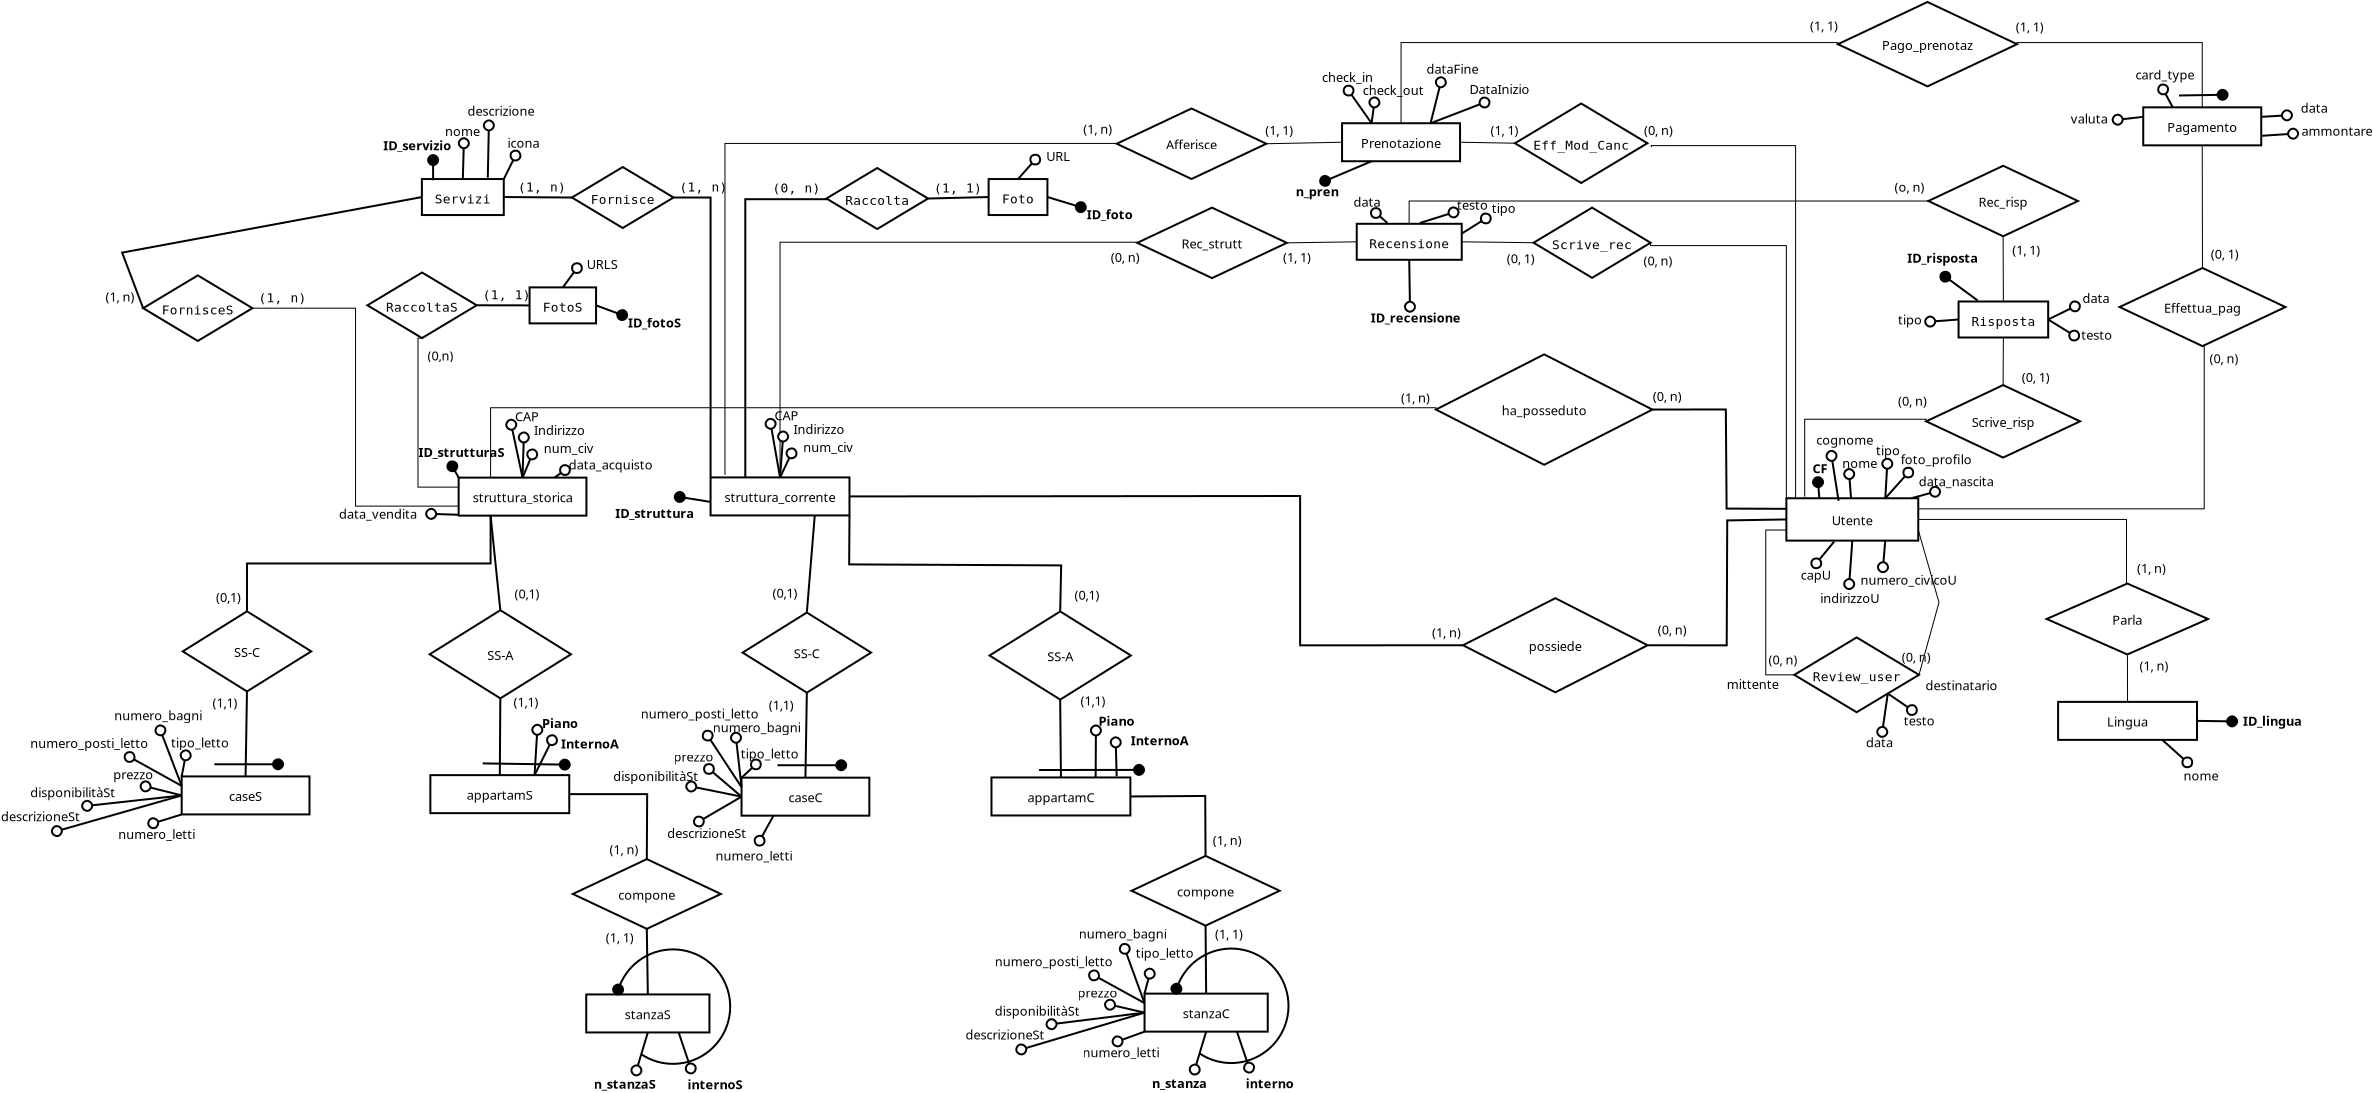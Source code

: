 <?xml version="1.0" encoding="UTF-8"?>
<dia:diagram xmlns:dia="http://www.lysator.liu.se/~alla/dia/">
  <dia:layer name="Background" visible="true" active="true">
    <dia:object type="Flowchart - Box" version="0" id="O0">
      <dia:attribute name="obj_pos">
        <dia:point val="74.722,6.897"/>
      </dia:attribute>
      <dia:attribute name="obj_bb">
        <dia:rectangle val="74.672,6.847;81.162,8.847"/>
      </dia:attribute>
      <dia:attribute name="elem_corner">
        <dia:point val="74.722,6.897"/>
      </dia:attribute>
      <dia:attribute name="elem_width">
        <dia:real val="6.39"/>
      </dia:attribute>
      <dia:attribute name="elem_height">
        <dia:real val="1.9"/>
      </dia:attribute>
      <dia:attribute name="show_background">
        <dia:boolean val="true"/>
      </dia:attribute>
      <dia:attribute name="padding">
        <dia:real val="0.5"/>
      </dia:attribute>
      <dia:attribute name="text">
        <dia:composite type="text">
          <dia:attribute name="string">
            <dia:string>#struttura_storica#</dia:string>
          </dia:attribute>
          <dia:attribute name="font">
            <dia:font family="sans" style="0" name="Helvetica"/>
          </dia:attribute>
          <dia:attribute name="height">
            <dia:real val="0.8"/>
          </dia:attribute>
          <dia:attribute name="pos">
            <dia:point val="77.917,8.042"/>
          </dia:attribute>
          <dia:attribute name="color">
            <dia:color val="#000000"/>
          </dia:attribute>
          <dia:attribute name="alignment">
            <dia:enum val="1"/>
          </dia:attribute>
        </dia:composite>
      </dia:attribute>
    </dia:object>
    <dia:object type="Flowchart - Box" version="0" id="O1">
      <dia:attribute name="obj_pos">
        <dia:point val="87.319,6.887"/>
      </dia:attribute>
      <dia:attribute name="obj_bb">
        <dia:rectangle val="87.269,6.837;94.314,8.837"/>
      </dia:attribute>
      <dia:attribute name="elem_corner">
        <dia:point val="87.319,6.887"/>
      </dia:attribute>
      <dia:attribute name="elem_width">
        <dia:real val="6.945"/>
      </dia:attribute>
      <dia:attribute name="elem_height">
        <dia:real val="1.9"/>
      </dia:attribute>
      <dia:attribute name="show_background">
        <dia:boolean val="true"/>
      </dia:attribute>
      <dia:attribute name="padding">
        <dia:real val="0.5"/>
      </dia:attribute>
      <dia:attribute name="text">
        <dia:composite type="text">
          <dia:attribute name="string">
            <dia:string>#struttura_corrente#</dia:string>
          </dia:attribute>
          <dia:attribute name="font">
            <dia:font family="sans" style="0" name="Helvetica"/>
          </dia:attribute>
          <dia:attribute name="height">
            <dia:real val="0.8"/>
          </dia:attribute>
          <dia:attribute name="pos">
            <dia:point val="90.792,8.032"/>
          </dia:attribute>
          <dia:attribute name="color">
            <dia:color val="#000000"/>
          </dia:attribute>
          <dia:attribute name="alignment">
            <dia:enum val="1"/>
          </dia:attribute>
        </dia:composite>
      </dia:attribute>
    </dia:object>
    <dia:object type="Standard - Text" version="1" id="O2">
      <dia:attribute name="obj_pos">
        <dia:point val="78.49,4.761"/>
      </dia:attribute>
      <dia:attribute name="obj_bb">
        <dia:rectangle val="78.49,4.166;81.172,4.911"/>
      </dia:attribute>
      <dia:attribute name="text">
        <dia:composite type="text">
          <dia:attribute name="string">
            <dia:string>#Indirizzo#</dia:string>
          </dia:attribute>
          <dia:attribute name="font">
            <dia:font family="sans" style="0" name="Helvetica"/>
          </dia:attribute>
          <dia:attribute name="height">
            <dia:real val="0.8"/>
          </dia:attribute>
          <dia:attribute name="pos">
            <dia:point val="78.49,4.761"/>
          </dia:attribute>
          <dia:attribute name="color">
            <dia:color val="#000000"/>
          </dia:attribute>
          <dia:attribute name="alignment">
            <dia:enum val="0"/>
          </dia:attribute>
        </dia:composite>
      </dia:attribute>
      <dia:attribute name="valign">
        <dia:enum val="3"/>
      </dia:attribute>
    </dia:object>
    <dia:object type="Standard - Text" version="1" id="O3">
      <dia:attribute name="obj_pos">
        <dia:point val="78.977,5.667"/>
      </dia:attribute>
      <dia:attribute name="obj_bb">
        <dia:rectangle val="78.977,5.072;81.64,5.817"/>
      </dia:attribute>
      <dia:attribute name="text">
        <dia:composite type="text">
          <dia:attribute name="string">
            <dia:string>#num_civ#</dia:string>
          </dia:attribute>
          <dia:attribute name="font">
            <dia:font family="sans" style="0" name="Helvetica"/>
          </dia:attribute>
          <dia:attribute name="height">
            <dia:real val="0.8"/>
          </dia:attribute>
          <dia:attribute name="pos">
            <dia:point val="78.977,5.667"/>
          </dia:attribute>
          <dia:attribute name="color">
            <dia:color val="#000000"/>
          </dia:attribute>
          <dia:attribute name="alignment">
            <dia:enum val="0"/>
          </dia:attribute>
        </dia:composite>
      </dia:attribute>
      <dia:attribute name="valign">
        <dia:enum val="3"/>
      </dia:attribute>
    </dia:object>
    <dia:object type="Flowchart - Diamond" version="0" id="O4">
      <dia:attribute name="obj_pos">
        <dia:point val="60.927,13.582"/>
      </dia:attribute>
      <dia:attribute name="obj_bb">
        <dia:rectangle val="60.877,13.531;67.401,17.638"/>
      </dia:attribute>
      <dia:attribute name="elem_corner">
        <dia:point val="60.927,13.582"/>
      </dia:attribute>
      <dia:attribute name="elem_width">
        <dia:real val="6.424"/>
      </dia:attribute>
      <dia:attribute name="elem_height">
        <dia:real val="4.006"/>
      </dia:attribute>
      <dia:attribute name="show_background">
        <dia:boolean val="true"/>
      </dia:attribute>
      <dia:attribute name="padding">
        <dia:real val="0.354"/>
      </dia:attribute>
      <dia:attribute name="text">
        <dia:composite type="text">
          <dia:attribute name="string">
            <dia:string>#SS-C#</dia:string>
          </dia:attribute>
          <dia:attribute name="font">
            <dia:font family="sans" style="0" name="Helvetica"/>
          </dia:attribute>
          <dia:attribute name="height">
            <dia:real val="0.8"/>
          </dia:attribute>
          <dia:attribute name="pos">
            <dia:point val="64.139,15.78"/>
          </dia:attribute>
          <dia:attribute name="color">
            <dia:color val="#000000"/>
          </dia:attribute>
          <dia:attribute name="alignment">
            <dia:enum val="1"/>
          </dia:attribute>
        </dia:composite>
      </dia:attribute>
    </dia:object>
    <dia:object type="Flowchart - Diamond" version="0" id="O5">
      <dia:attribute name="obj_pos">
        <dia:point val="73.273,13.527"/>
      </dia:attribute>
      <dia:attribute name="obj_bb">
        <dia:rectangle val="73.223,13.477;80.39,17.984"/>
      </dia:attribute>
      <dia:attribute name="elem_corner">
        <dia:point val="73.273,13.527"/>
      </dia:attribute>
      <dia:attribute name="elem_width">
        <dia:real val="7.067"/>
      </dia:attribute>
      <dia:attribute name="elem_height">
        <dia:real val="4.407"/>
      </dia:attribute>
      <dia:attribute name="show_background">
        <dia:boolean val="true"/>
      </dia:attribute>
      <dia:attribute name="padding">
        <dia:real val="0.354"/>
      </dia:attribute>
      <dia:attribute name="text">
        <dia:composite type="text">
          <dia:attribute name="string">
            <dia:string>#SS-A#</dia:string>
          </dia:attribute>
          <dia:attribute name="font">
            <dia:font family="sans" style="0" name="Helvetica"/>
          </dia:attribute>
          <dia:attribute name="height">
            <dia:real val="0.8"/>
          </dia:attribute>
          <dia:attribute name="pos">
            <dia:point val="76.807,15.925"/>
          </dia:attribute>
          <dia:attribute name="color">
            <dia:color val="#000000"/>
          </dia:attribute>
          <dia:attribute name="alignment">
            <dia:enum val="1"/>
          </dia:attribute>
        </dia:composite>
      </dia:attribute>
    </dia:object>
    <dia:object type="Flowchart - Box" version="0" id="O6">
      <dia:attribute name="obj_pos">
        <dia:point val="60.874,21.837"/>
      </dia:attribute>
      <dia:attribute name="obj_bb">
        <dia:rectangle val="60.824,21.787;67.314,23.787"/>
      </dia:attribute>
      <dia:attribute name="elem_corner">
        <dia:point val="60.874,21.837"/>
      </dia:attribute>
      <dia:attribute name="elem_width">
        <dia:real val="6.39"/>
      </dia:attribute>
      <dia:attribute name="elem_height">
        <dia:real val="1.9"/>
      </dia:attribute>
      <dia:attribute name="show_background">
        <dia:boolean val="true"/>
      </dia:attribute>
      <dia:attribute name="padding">
        <dia:real val="0.5"/>
      </dia:attribute>
      <dia:attribute name="text">
        <dia:composite type="text">
          <dia:attribute name="string">
            <dia:string>#caseS#</dia:string>
          </dia:attribute>
          <dia:attribute name="font">
            <dia:font family="sans" style="0" name="Helvetica"/>
          </dia:attribute>
          <dia:attribute name="height">
            <dia:real val="0.8"/>
          </dia:attribute>
          <dia:attribute name="pos">
            <dia:point val="64.069,22.982"/>
          </dia:attribute>
          <dia:attribute name="color">
            <dia:color val="#000000"/>
          </dia:attribute>
          <dia:attribute name="alignment">
            <dia:enum val="1"/>
          </dia:attribute>
        </dia:composite>
      </dia:attribute>
    </dia:object>
    <dia:object type="Flowchart - Box" version="0" id="O7">
      <dia:attribute name="obj_pos">
        <dia:point val="73.308,21.773"/>
      </dia:attribute>
      <dia:attribute name="obj_bb">
        <dia:rectangle val="73.258,21.723;80.303,23.723"/>
      </dia:attribute>
      <dia:attribute name="elem_corner">
        <dia:point val="73.308,21.773"/>
      </dia:attribute>
      <dia:attribute name="elem_width">
        <dia:real val="6.945"/>
      </dia:attribute>
      <dia:attribute name="elem_height">
        <dia:real val="1.9"/>
      </dia:attribute>
      <dia:attribute name="show_background">
        <dia:boolean val="true"/>
      </dia:attribute>
      <dia:attribute name="padding">
        <dia:real val="0.5"/>
      </dia:attribute>
      <dia:attribute name="text">
        <dia:composite type="text">
          <dia:attribute name="string">
            <dia:string>#appartamS#</dia:string>
          </dia:attribute>
          <dia:attribute name="font">
            <dia:font family="sans" style="0" name="Helvetica"/>
          </dia:attribute>
          <dia:attribute name="height">
            <dia:real val="0.8"/>
          </dia:attribute>
          <dia:attribute name="pos">
            <dia:point val="76.781,22.918"/>
          </dia:attribute>
          <dia:attribute name="color">
            <dia:color val="#000000"/>
          </dia:attribute>
          <dia:attribute name="alignment">
            <dia:enum val="1"/>
          </dia:attribute>
        </dia:composite>
      </dia:attribute>
    </dia:object>
    <dia:object type="Standard - Line" version="0" id="O8">
      <dia:attribute name="obj_pos">
        <dia:point val="64.139,17.588"/>
      </dia:attribute>
      <dia:attribute name="obj_bb">
        <dia:rectangle val="64.019,17.537;64.19,21.888"/>
      </dia:attribute>
      <dia:attribute name="conn_endpoints">
        <dia:point val="64.139,17.588"/>
        <dia:point val="64.069,21.837"/>
      </dia:attribute>
      <dia:attribute name="numcp">
        <dia:int val="1"/>
      </dia:attribute>
      <dia:connections>
        <dia:connection handle="0" to="O4" connection="8"/>
        <dia:connection handle="1" to="O6" connection="2"/>
      </dia:connections>
    </dia:object>
    <dia:object type="Standard - Text" version="1" id="O9">
      <dia:attribute name="obj_pos">
        <dia:point val="77.519,12.937"/>
      </dia:attribute>
      <dia:attribute name="obj_bb">
        <dia:rectangle val="77.519,12.342;79.037,13.087"/>
      </dia:attribute>
      <dia:attribute name="text">
        <dia:composite type="text">
          <dia:attribute name="string">
            <dia:string>#(0,1)#</dia:string>
          </dia:attribute>
          <dia:attribute name="font">
            <dia:font family="sans" style="0" name="Helvetica"/>
          </dia:attribute>
          <dia:attribute name="height">
            <dia:real val="0.8"/>
          </dia:attribute>
          <dia:attribute name="pos">
            <dia:point val="77.519,12.937"/>
          </dia:attribute>
          <dia:attribute name="color">
            <dia:color val="#000000"/>
          </dia:attribute>
          <dia:attribute name="alignment">
            <dia:enum val="0"/>
          </dia:attribute>
        </dia:composite>
      </dia:attribute>
      <dia:attribute name="valign">
        <dia:enum val="3"/>
      </dia:attribute>
    </dia:object>
    <dia:object type="Standard - Text" version="1" id="O10">
      <dia:attribute name="obj_pos">
        <dia:point val="62.588,13.113"/>
      </dia:attribute>
      <dia:attribute name="obj_bb">
        <dia:rectangle val="62.588,12.518;64.106,13.263"/>
      </dia:attribute>
      <dia:attribute name="text">
        <dia:composite type="text">
          <dia:attribute name="string">
            <dia:string>#(0,1)#</dia:string>
          </dia:attribute>
          <dia:attribute name="font">
            <dia:font family="sans" style="0" name="Helvetica"/>
          </dia:attribute>
          <dia:attribute name="height">
            <dia:real val="0.8"/>
          </dia:attribute>
          <dia:attribute name="pos">
            <dia:point val="62.588,13.113"/>
          </dia:attribute>
          <dia:attribute name="color">
            <dia:color val="#000000"/>
          </dia:attribute>
          <dia:attribute name="alignment">
            <dia:enum val="0"/>
          </dia:attribute>
        </dia:composite>
      </dia:attribute>
      <dia:attribute name="valign">
        <dia:enum val="3"/>
      </dia:attribute>
    </dia:object>
    <dia:object type="Standard - Text" version="1" id="O11">
      <dia:attribute name="obj_pos">
        <dia:point val="62.414,18.387"/>
      </dia:attribute>
      <dia:attribute name="obj_bb">
        <dia:rectangle val="62.414,17.792;63.931,18.537"/>
      </dia:attribute>
      <dia:attribute name="text">
        <dia:composite type="text">
          <dia:attribute name="string">
            <dia:string>#(1,1)#</dia:string>
          </dia:attribute>
          <dia:attribute name="font">
            <dia:font family="sans" style="0" name="Helvetica"/>
          </dia:attribute>
          <dia:attribute name="height">
            <dia:real val="0.8"/>
          </dia:attribute>
          <dia:attribute name="pos">
            <dia:point val="62.414,18.387"/>
          </dia:attribute>
          <dia:attribute name="color">
            <dia:color val="#000000"/>
          </dia:attribute>
          <dia:attribute name="alignment">
            <dia:enum val="0"/>
          </dia:attribute>
        </dia:composite>
      </dia:attribute>
      <dia:attribute name="valign">
        <dia:enum val="3"/>
      </dia:attribute>
    </dia:object>
    <dia:object type="Standard - Text" version="1" id="O12">
      <dia:attribute name="obj_pos">
        <dia:point val="77.461,18.35"/>
      </dia:attribute>
      <dia:attribute name="obj_bb">
        <dia:rectangle val="77.461,17.755;78.978,18.5"/>
      </dia:attribute>
      <dia:attribute name="text">
        <dia:composite type="text">
          <dia:attribute name="string">
            <dia:string>#(1,1)#</dia:string>
          </dia:attribute>
          <dia:attribute name="font">
            <dia:font family="sans" style="0" name="Helvetica"/>
          </dia:attribute>
          <dia:attribute name="height">
            <dia:real val="0.8"/>
          </dia:attribute>
          <dia:attribute name="pos">
            <dia:point val="77.461,18.35"/>
          </dia:attribute>
          <dia:attribute name="color">
            <dia:color val="#000000"/>
          </dia:attribute>
          <dia:attribute name="alignment">
            <dia:enum val="0"/>
          </dia:attribute>
        </dia:composite>
      </dia:attribute>
      <dia:attribute name="valign">
        <dia:enum val="3"/>
      </dia:attribute>
    </dia:object>
    <dia:object type="Standard - Text" version="1" id="O13">
      <dia:attribute name="obj_pos">
        <dia:point val="78.888,19.415"/>
      </dia:attribute>
      <dia:attribute name="obj_bb">
        <dia:rectangle val="78.888,18.82;80.905,19.565"/>
      </dia:attribute>
      <dia:attribute name="text">
        <dia:composite type="text">
          <dia:attribute name="string">
            <dia:string>#Piano#</dia:string>
          </dia:attribute>
          <dia:attribute name="font">
            <dia:font family="sans" style="80" name="Helvetica-Bold"/>
          </dia:attribute>
          <dia:attribute name="height">
            <dia:real val="0.8"/>
          </dia:attribute>
          <dia:attribute name="pos">
            <dia:point val="78.888,19.415"/>
          </dia:attribute>
          <dia:attribute name="color">
            <dia:color val="#000000"/>
          </dia:attribute>
          <dia:attribute name="alignment">
            <dia:enum val="0"/>
          </dia:attribute>
        </dia:composite>
      </dia:attribute>
      <dia:attribute name="valign">
        <dia:enum val="3"/>
      </dia:attribute>
    </dia:object>
    <dia:object type="Standard - Text" version="1" id="O14">
      <dia:attribute name="obj_pos">
        <dia:point val="79.838,20.438"/>
      </dia:attribute>
      <dia:attribute name="obj_bb">
        <dia:rectangle val="79.838,19.843;82.976,20.588"/>
      </dia:attribute>
      <dia:attribute name="text">
        <dia:composite type="text">
          <dia:attribute name="string">
            <dia:string>#InternoA#</dia:string>
          </dia:attribute>
          <dia:attribute name="font">
            <dia:font family="sans" style="80" name="Helvetica-Bold"/>
          </dia:attribute>
          <dia:attribute name="height">
            <dia:real val="0.8"/>
          </dia:attribute>
          <dia:attribute name="pos">
            <dia:point val="79.838,20.438"/>
          </dia:attribute>
          <dia:attribute name="color">
            <dia:color val="#000000"/>
          </dia:attribute>
          <dia:attribute name="alignment">
            <dia:enum val="0"/>
          </dia:attribute>
        </dia:composite>
      </dia:attribute>
      <dia:attribute name="valign">
        <dia:enum val="3"/>
      </dia:attribute>
    </dia:object>
    <dia:object type="Standard - Text" version="1" id="O15">
      <dia:attribute name="obj_pos">
        <dia:point val="64.139,15.585"/>
      </dia:attribute>
      <dia:attribute name="obj_bb">
        <dia:rectangle val="64.139,14.99;64.139,15.735"/>
      </dia:attribute>
      <dia:attribute name="text">
        <dia:composite type="text">
          <dia:attribute name="string">
            <dia:string>##</dia:string>
          </dia:attribute>
          <dia:attribute name="font">
            <dia:font family="sans" style="0" name="Helvetica"/>
          </dia:attribute>
          <dia:attribute name="height">
            <dia:real val="0.8"/>
          </dia:attribute>
          <dia:attribute name="pos">
            <dia:point val="64.139,15.585"/>
          </dia:attribute>
          <dia:attribute name="color">
            <dia:color val="#000000"/>
          </dia:attribute>
          <dia:attribute name="alignment">
            <dia:enum val="0"/>
          </dia:attribute>
        </dia:composite>
      </dia:attribute>
      <dia:attribute name="valign">
        <dia:enum val="3"/>
      </dia:attribute>
      <dia:connections>
        <dia:connection handle="0" to="O4" connection="16"/>
      </dia:connections>
    </dia:object>
    <dia:object type="Standard - Text" version="1" id="O16">
      <dia:attribute name="obj_pos">
        <dia:point val="76.806,15.73"/>
      </dia:attribute>
      <dia:attribute name="obj_bb">
        <dia:rectangle val="76.806,15.135;76.806,15.88"/>
      </dia:attribute>
      <dia:attribute name="text">
        <dia:composite type="text">
          <dia:attribute name="string">
            <dia:string>##</dia:string>
          </dia:attribute>
          <dia:attribute name="font">
            <dia:font family="sans" style="0" name="Helvetica"/>
          </dia:attribute>
          <dia:attribute name="height">
            <dia:real val="0.8"/>
          </dia:attribute>
          <dia:attribute name="pos">
            <dia:point val="76.806,15.73"/>
          </dia:attribute>
          <dia:attribute name="color">
            <dia:color val="#000000"/>
          </dia:attribute>
          <dia:attribute name="alignment">
            <dia:enum val="0"/>
          </dia:attribute>
        </dia:composite>
      </dia:attribute>
      <dia:attribute name="valign">
        <dia:enum val="3"/>
      </dia:attribute>
      <dia:connections>
        <dia:connection handle="0" to="O5" connection="16"/>
      </dia:connections>
    </dia:object>
    <dia:object type="Standard - Text" version="1" id="O17">
      <dia:attribute name="obj_pos">
        <dia:point val="64.069,22.787"/>
      </dia:attribute>
      <dia:attribute name="obj_bb">
        <dia:rectangle val="64.069,22.192;64.069,22.937"/>
      </dia:attribute>
      <dia:attribute name="text">
        <dia:composite type="text">
          <dia:attribute name="string">
            <dia:string>##</dia:string>
          </dia:attribute>
          <dia:attribute name="font">
            <dia:font family="sans" style="0" name="Helvetica"/>
          </dia:attribute>
          <dia:attribute name="height">
            <dia:real val="0.8"/>
          </dia:attribute>
          <dia:attribute name="pos">
            <dia:point val="64.069,22.787"/>
          </dia:attribute>
          <dia:attribute name="color">
            <dia:color val="#000000"/>
          </dia:attribute>
          <dia:attribute name="alignment">
            <dia:enum val="0"/>
          </dia:attribute>
        </dia:composite>
      </dia:attribute>
      <dia:attribute name="valign">
        <dia:enum val="3"/>
      </dia:attribute>
      <dia:connections>
        <dia:connection handle="0" to="O6" connection="16"/>
      </dia:connections>
    </dia:object>
    <dia:object type="Standard - ZigZagLine" version="1" id="O18">
      <dia:attribute name="obj_pos">
        <dia:point val="76.319,8.797"/>
      </dia:attribute>
      <dia:attribute name="obj_bb">
        <dia:rectangle val="64.089,8.747;76.369,13.632"/>
      </dia:attribute>
      <dia:attribute name="orth_points">
        <dia:point val="76.319,8.797"/>
        <dia:point val="76.319,11.242"/>
        <dia:point val="64.139,11.242"/>
        <dia:point val="64.139,13.582"/>
      </dia:attribute>
      <dia:attribute name="orth_orient">
        <dia:enum val="1"/>
        <dia:enum val="0"/>
        <dia:enum val="1"/>
      </dia:attribute>
      <dia:attribute name="autorouting">
        <dia:boolean val="true"/>
      </dia:attribute>
      <dia:connections>
        <dia:connection handle="0" to="O0" connection="12"/>
        <dia:connection handle="1" to="O4" connection="0"/>
      </dia:connections>
    </dia:object>
    <dia:object type="Flowchart - Diamond" version="0" id="O19">
      <dia:attribute name="obj_pos">
        <dia:point val="88.919,13.643"/>
      </dia:attribute>
      <dia:attribute name="obj_bb">
        <dia:rectangle val="88.87,13.593;95.394,17.699"/>
      </dia:attribute>
      <dia:attribute name="elem_corner">
        <dia:point val="88.919,13.643"/>
      </dia:attribute>
      <dia:attribute name="elem_width">
        <dia:real val="6.424"/>
      </dia:attribute>
      <dia:attribute name="elem_height">
        <dia:real val="4.006"/>
      </dia:attribute>
      <dia:attribute name="show_background">
        <dia:boolean val="true"/>
      </dia:attribute>
      <dia:attribute name="padding">
        <dia:real val="0.354"/>
      </dia:attribute>
      <dia:attribute name="text">
        <dia:composite type="text">
          <dia:attribute name="string">
            <dia:string>#SS-C#</dia:string>
          </dia:attribute>
          <dia:attribute name="font">
            <dia:font family="sans" style="0" name="Helvetica"/>
          </dia:attribute>
          <dia:attribute name="height">
            <dia:real val="0.8"/>
          </dia:attribute>
          <dia:attribute name="pos">
            <dia:point val="92.132,15.841"/>
          </dia:attribute>
          <dia:attribute name="color">
            <dia:color val="#000000"/>
          </dia:attribute>
          <dia:attribute name="alignment">
            <dia:enum val="1"/>
          </dia:attribute>
        </dia:composite>
      </dia:attribute>
    </dia:object>
    <dia:object type="Flowchart - Diamond" version="0" id="O20">
      <dia:attribute name="obj_pos">
        <dia:point val="101.266,13.588"/>
      </dia:attribute>
      <dia:attribute name="obj_bb">
        <dia:rectangle val="101.216,13.538;108.383,18.045"/>
      </dia:attribute>
      <dia:attribute name="elem_corner">
        <dia:point val="101.266,13.588"/>
      </dia:attribute>
      <dia:attribute name="elem_width">
        <dia:real val="7.067"/>
      </dia:attribute>
      <dia:attribute name="elem_height">
        <dia:real val="4.407"/>
      </dia:attribute>
      <dia:attribute name="show_background">
        <dia:boolean val="true"/>
      </dia:attribute>
      <dia:attribute name="padding">
        <dia:real val="0.354"/>
      </dia:attribute>
      <dia:attribute name="text">
        <dia:composite type="text">
          <dia:attribute name="string">
            <dia:string>#SS-A#</dia:string>
          </dia:attribute>
          <dia:attribute name="font">
            <dia:font family="sans" style="0" name="Helvetica"/>
          </dia:attribute>
          <dia:attribute name="height">
            <dia:real val="0.8"/>
          </dia:attribute>
          <dia:attribute name="pos">
            <dia:point val="104.799,15.987"/>
          </dia:attribute>
          <dia:attribute name="color">
            <dia:color val="#000000"/>
          </dia:attribute>
          <dia:attribute name="alignment">
            <dia:enum val="1"/>
          </dia:attribute>
        </dia:composite>
      </dia:attribute>
    </dia:object>
    <dia:object type="Flowchart - Box" version="0" id="O21">
      <dia:attribute name="obj_pos">
        <dia:point val="88.867,21.899"/>
      </dia:attribute>
      <dia:attribute name="obj_bb">
        <dia:rectangle val="88.817,21.849;95.307,23.849"/>
      </dia:attribute>
      <dia:attribute name="elem_corner">
        <dia:point val="88.867,21.899"/>
      </dia:attribute>
      <dia:attribute name="elem_width">
        <dia:real val="6.39"/>
      </dia:attribute>
      <dia:attribute name="elem_height">
        <dia:real val="1.9"/>
      </dia:attribute>
      <dia:attribute name="show_background">
        <dia:boolean val="true"/>
      </dia:attribute>
      <dia:attribute name="padding">
        <dia:real val="0.5"/>
      </dia:attribute>
      <dia:attribute name="text">
        <dia:composite type="text">
          <dia:attribute name="string">
            <dia:string>#caseC#</dia:string>
          </dia:attribute>
          <dia:attribute name="font">
            <dia:font family="sans" style="0" name="Helvetica"/>
          </dia:attribute>
          <dia:attribute name="height">
            <dia:real val="0.8"/>
          </dia:attribute>
          <dia:attribute name="pos">
            <dia:point val="92.062,23.044"/>
          </dia:attribute>
          <dia:attribute name="color">
            <dia:color val="#000000"/>
          </dia:attribute>
          <dia:attribute name="alignment">
            <dia:enum val="1"/>
          </dia:attribute>
        </dia:composite>
      </dia:attribute>
    </dia:object>
    <dia:object type="Flowchart - Box" version="0" id="O22">
      <dia:attribute name="obj_pos">
        <dia:point val="101.364,21.889"/>
      </dia:attribute>
      <dia:attribute name="obj_bb">
        <dia:rectangle val="101.314,21.839;108.359,23.839"/>
      </dia:attribute>
      <dia:attribute name="elem_corner">
        <dia:point val="101.364,21.889"/>
      </dia:attribute>
      <dia:attribute name="elem_width">
        <dia:real val="6.945"/>
      </dia:attribute>
      <dia:attribute name="elem_height">
        <dia:real val="1.9"/>
      </dia:attribute>
      <dia:attribute name="show_background">
        <dia:boolean val="true"/>
      </dia:attribute>
      <dia:attribute name="padding">
        <dia:real val="0.5"/>
      </dia:attribute>
      <dia:attribute name="text">
        <dia:composite type="text">
          <dia:attribute name="string">
            <dia:string>#appartamC#</dia:string>
          </dia:attribute>
          <dia:attribute name="font">
            <dia:font family="sans" style="0" name="Helvetica"/>
          </dia:attribute>
          <dia:attribute name="height">
            <dia:real val="0.8"/>
          </dia:attribute>
          <dia:attribute name="pos">
            <dia:point val="104.837,23.034"/>
          </dia:attribute>
          <dia:attribute name="color">
            <dia:color val="#000000"/>
          </dia:attribute>
          <dia:attribute name="alignment">
            <dia:enum val="1"/>
          </dia:attribute>
        </dia:composite>
      </dia:attribute>
    </dia:object>
    <dia:object type="Standard - Text" version="1" id="O23">
      <dia:attribute name="obj_pos">
        <dia:point val="105.512,12.999"/>
      </dia:attribute>
      <dia:attribute name="obj_bb">
        <dia:rectangle val="105.512,12.404;107.03,13.149"/>
      </dia:attribute>
      <dia:attribute name="text">
        <dia:composite type="text">
          <dia:attribute name="string">
            <dia:string>#(0,1)#</dia:string>
          </dia:attribute>
          <dia:attribute name="font">
            <dia:font family="sans" style="0" name="Helvetica"/>
          </dia:attribute>
          <dia:attribute name="height">
            <dia:real val="0.8"/>
          </dia:attribute>
          <dia:attribute name="pos">
            <dia:point val="105.512,12.999"/>
          </dia:attribute>
          <dia:attribute name="color">
            <dia:color val="#000000"/>
          </dia:attribute>
          <dia:attribute name="alignment">
            <dia:enum val="0"/>
          </dia:attribute>
        </dia:composite>
      </dia:attribute>
      <dia:attribute name="valign">
        <dia:enum val="3"/>
      </dia:attribute>
    </dia:object>
    <dia:object type="Standard - Text" version="1" id="O24">
      <dia:attribute name="obj_pos">
        <dia:point val="90.412,12.899"/>
      </dia:attribute>
      <dia:attribute name="obj_bb">
        <dia:rectangle val="90.412,12.304;91.929,13.049"/>
      </dia:attribute>
      <dia:attribute name="text">
        <dia:composite type="text">
          <dia:attribute name="string">
            <dia:string>#(0,1)#</dia:string>
          </dia:attribute>
          <dia:attribute name="font">
            <dia:font family="sans" style="0" name="Helvetica"/>
          </dia:attribute>
          <dia:attribute name="height">
            <dia:real val="0.8"/>
          </dia:attribute>
          <dia:attribute name="pos">
            <dia:point val="90.412,12.899"/>
          </dia:attribute>
          <dia:attribute name="color">
            <dia:color val="#000000"/>
          </dia:attribute>
          <dia:attribute name="alignment">
            <dia:enum val="0"/>
          </dia:attribute>
        </dia:composite>
      </dia:attribute>
      <dia:attribute name="valign">
        <dia:enum val="3"/>
      </dia:attribute>
    </dia:object>
    <dia:object type="Standard - Text" version="1" id="O25">
      <dia:attribute name="obj_pos">
        <dia:point val="90.228,18.508"/>
      </dia:attribute>
      <dia:attribute name="obj_bb">
        <dia:rectangle val="90.228,17.913;91.746,18.658"/>
      </dia:attribute>
      <dia:attribute name="text">
        <dia:composite type="text">
          <dia:attribute name="string">
            <dia:string>#(1,1)#</dia:string>
          </dia:attribute>
          <dia:attribute name="font">
            <dia:font family="sans" style="0" name="Helvetica"/>
          </dia:attribute>
          <dia:attribute name="height">
            <dia:real val="0.8"/>
          </dia:attribute>
          <dia:attribute name="pos">
            <dia:point val="90.228,18.508"/>
          </dia:attribute>
          <dia:attribute name="color">
            <dia:color val="#000000"/>
          </dia:attribute>
          <dia:attribute name="alignment">
            <dia:enum val="0"/>
          </dia:attribute>
        </dia:composite>
      </dia:attribute>
      <dia:attribute name="valign">
        <dia:enum val="3"/>
      </dia:attribute>
    </dia:object>
    <dia:object type="Standard - Text" version="1" id="O26">
      <dia:attribute name="obj_pos">
        <dia:point val="105.81,18.293"/>
      </dia:attribute>
      <dia:attribute name="obj_bb">
        <dia:rectangle val="105.81,17.698;107.328,18.442"/>
      </dia:attribute>
      <dia:attribute name="text">
        <dia:composite type="text">
          <dia:attribute name="string">
            <dia:string>#(1,1)#</dia:string>
          </dia:attribute>
          <dia:attribute name="font">
            <dia:font family="sans" style="0" name="Helvetica"/>
          </dia:attribute>
          <dia:attribute name="height">
            <dia:real val="0.8"/>
          </dia:attribute>
          <dia:attribute name="pos">
            <dia:point val="105.81,18.293"/>
          </dia:attribute>
          <dia:attribute name="color">
            <dia:color val="#000000"/>
          </dia:attribute>
          <dia:attribute name="alignment">
            <dia:enum val="0"/>
          </dia:attribute>
        </dia:composite>
      </dia:attribute>
      <dia:attribute name="valign">
        <dia:enum val="3"/>
      </dia:attribute>
    </dia:object>
    <dia:object type="Standard - Text" version="1" id="O27">
      <dia:attribute name="obj_pos">
        <dia:point val="92.132,15.646"/>
      </dia:attribute>
      <dia:attribute name="obj_bb">
        <dia:rectangle val="92.132,15.051;92.132,15.796"/>
      </dia:attribute>
      <dia:attribute name="text">
        <dia:composite type="text">
          <dia:attribute name="string">
            <dia:string>##</dia:string>
          </dia:attribute>
          <dia:attribute name="font">
            <dia:font family="sans" style="0" name="Helvetica"/>
          </dia:attribute>
          <dia:attribute name="height">
            <dia:real val="0.8"/>
          </dia:attribute>
          <dia:attribute name="pos">
            <dia:point val="92.132,15.646"/>
          </dia:attribute>
          <dia:attribute name="color">
            <dia:color val="#000000"/>
          </dia:attribute>
          <dia:attribute name="alignment">
            <dia:enum val="0"/>
          </dia:attribute>
        </dia:composite>
      </dia:attribute>
      <dia:attribute name="valign">
        <dia:enum val="3"/>
      </dia:attribute>
      <dia:connections>
        <dia:connection handle="0" to="O19" connection="16"/>
      </dia:connections>
    </dia:object>
    <dia:object type="Standard - Text" version="1" id="O28">
      <dia:attribute name="obj_pos">
        <dia:point val="104.799,15.792"/>
      </dia:attribute>
      <dia:attribute name="obj_bb">
        <dia:rectangle val="104.799,15.197;104.799,15.942"/>
      </dia:attribute>
      <dia:attribute name="text">
        <dia:composite type="text">
          <dia:attribute name="string">
            <dia:string>##</dia:string>
          </dia:attribute>
          <dia:attribute name="font">
            <dia:font family="sans" style="0" name="Helvetica"/>
          </dia:attribute>
          <dia:attribute name="height">
            <dia:real val="0.8"/>
          </dia:attribute>
          <dia:attribute name="pos">
            <dia:point val="104.799,15.792"/>
          </dia:attribute>
          <dia:attribute name="color">
            <dia:color val="#000000"/>
          </dia:attribute>
          <dia:attribute name="alignment">
            <dia:enum val="0"/>
          </dia:attribute>
        </dia:composite>
      </dia:attribute>
      <dia:attribute name="valign">
        <dia:enum val="3"/>
      </dia:attribute>
      <dia:connections>
        <dia:connection handle="0" to="O20" connection="16"/>
      </dia:connections>
    </dia:object>
    <dia:object type="Standard - Text" version="1" id="O29">
      <dia:attribute name="obj_pos">
        <dia:point val="92.062,22.849"/>
      </dia:attribute>
      <dia:attribute name="obj_bb">
        <dia:rectangle val="92.062,22.254;92.062,22.999"/>
      </dia:attribute>
      <dia:attribute name="text">
        <dia:composite type="text">
          <dia:attribute name="string">
            <dia:string>##</dia:string>
          </dia:attribute>
          <dia:attribute name="font">
            <dia:font family="sans" style="0" name="Helvetica"/>
          </dia:attribute>
          <dia:attribute name="height">
            <dia:real val="0.8"/>
          </dia:attribute>
          <dia:attribute name="pos">
            <dia:point val="92.062,22.849"/>
          </dia:attribute>
          <dia:attribute name="color">
            <dia:color val="#000000"/>
          </dia:attribute>
          <dia:attribute name="alignment">
            <dia:enum val="0"/>
          </dia:attribute>
        </dia:composite>
      </dia:attribute>
      <dia:attribute name="valign">
        <dia:enum val="3"/>
      </dia:attribute>
      <dia:connections>
        <dia:connection handle="0" to="O21" connection="16"/>
      </dia:connections>
    </dia:object>
    <dia:object type="Flowchart - Diamond" version="0" id="O30">
      <dia:attribute name="obj_pos">
        <dia:point val="80.429,25.971"/>
      </dia:attribute>
      <dia:attribute name="obj_bb">
        <dia:rectangle val="80.379,25.921;87.882,29.509"/>
      </dia:attribute>
      <dia:attribute name="elem_corner">
        <dia:point val="80.429,25.971"/>
      </dia:attribute>
      <dia:attribute name="elem_width">
        <dia:real val="7.403"/>
      </dia:attribute>
      <dia:attribute name="elem_height">
        <dia:real val="3.488"/>
      </dia:attribute>
      <dia:attribute name="show_background">
        <dia:boolean val="true"/>
      </dia:attribute>
      <dia:attribute name="padding">
        <dia:real val="0.354"/>
      </dia:attribute>
      <dia:attribute name="text">
        <dia:composite type="text">
          <dia:attribute name="string">
            <dia:string>#compone#</dia:string>
          </dia:attribute>
          <dia:attribute name="font">
            <dia:font family="sans" style="0" name="Helvetica"/>
          </dia:attribute>
          <dia:attribute name="height">
            <dia:real val="0.8"/>
          </dia:attribute>
          <dia:attribute name="pos">
            <dia:point val="84.13,27.91"/>
          </dia:attribute>
          <dia:attribute name="color">
            <dia:color val="#000000"/>
          </dia:attribute>
          <dia:attribute name="alignment">
            <dia:enum val="1"/>
          </dia:attribute>
        </dia:composite>
      </dia:attribute>
    </dia:object>
    <dia:object type="Flowchart - Box" version="0" id="O31">
      <dia:attribute name="obj_pos">
        <dia:point val="81.102,32.738"/>
      </dia:attribute>
      <dia:attribute name="obj_bb">
        <dia:rectangle val="81.052,32.688;87.312,34.688"/>
      </dia:attribute>
      <dia:attribute name="elem_corner">
        <dia:point val="81.102,32.738"/>
      </dia:attribute>
      <dia:attribute name="elem_width">
        <dia:real val="6.16"/>
      </dia:attribute>
      <dia:attribute name="elem_height">
        <dia:real val="1.9"/>
      </dia:attribute>
      <dia:attribute name="show_background">
        <dia:boolean val="true"/>
      </dia:attribute>
      <dia:attribute name="padding">
        <dia:real val="0.5"/>
      </dia:attribute>
      <dia:attribute name="text">
        <dia:composite type="text">
          <dia:attribute name="string">
            <dia:string>#stanzaS#</dia:string>
          </dia:attribute>
          <dia:attribute name="font">
            <dia:font family="sans" style="0" name="Helvetica"/>
          </dia:attribute>
          <dia:attribute name="height">
            <dia:real val="0.8"/>
          </dia:attribute>
          <dia:attribute name="pos">
            <dia:point val="84.182,33.883"/>
          </dia:attribute>
          <dia:attribute name="color">
            <dia:color val="#000000"/>
          </dia:attribute>
          <dia:attribute name="alignment">
            <dia:enum val="1"/>
          </dia:attribute>
        </dia:composite>
      </dia:attribute>
    </dia:object>
    <dia:object type="Standard - Text" version="1" id="O32">
      <dia:attribute name="obj_pos">
        <dia:point val="81.474,37.454"/>
      </dia:attribute>
      <dia:attribute name="obj_bb">
        <dia:rectangle val="81.474,36.859;85.087,37.604"/>
      </dia:attribute>
      <dia:attribute name="text">
        <dia:composite type="text">
          <dia:attribute name="string">
            <dia:string>#n_stanzaS#</dia:string>
          </dia:attribute>
          <dia:attribute name="font">
            <dia:font family="sans" style="80" name="Helvetica-Bold"/>
          </dia:attribute>
          <dia:attribute name="height">
            <dia:real val="0.8"/>
          </dia:attribute>
          <dia:attribute name="pos">
            <dia:point val="81.474,37.454"/>
          </dia:attribute>
          <dia:attribute name="color">
            <dia:color val="#000000"/>
          </dia:attribute>
          <dia:attribute name="alignment">
            <dia:enum val="0"/>
          </dia:attribute>
        </dia:composite>
      </dia:attribute>
      <dia:attribute name="valign">
        <dia:enum val="3"/>
      </dia:attribute>
    </dia:object>
    <dia:object type="Standard - Text" version="1" id="O33">
      <dia:attribute name="obj_pos">
        <dia:point val="86.166,37.474"/>
      </dia:attribute>
      <dia:attribute name="obj_bb">
        <dia:rectangle val="86.166,36.879;89.251,37.624"/>
      </dia:attribute>
      <dia:attribute name="text">
        <dia:composite type="text">
          <dia:attribute name="string">
            <dia:string>#internoS#</dia:string>
          </dia:attribute>
          <dia:attribute name="font">
            <dia:font family="sans" style="80" name="Helvetica-Bold"/>
          </dia:attribute>
          <dia:attribute name="height">
            <dia:real val="0.8"/>
          </dia:attribute>
          <dia:attribute name="pos">
            <dia:point val="86.166,37.474"/>
          </dia:attribute>
          <dia:attribute name="color">
            <dia:color val="#000000"/>
          </dia:attribute>
          <dia:attribute name="alignment">
            <dia:enum val="0"/>
          </dia:attribute>
        </dia:composite>
      </dia:attribute>
      <dia:attribute name="valign">
        <dia:enum val="3"/>
      </dia:attribute>
    </dia:object>
    <dia:object type="Flowchart - Diamond" version="0" id="O34">
      <dia:attribute name="obj_pos">
        <dia:point val="108.366,25.811"/>
      </dia:attribute>
      <dia:attribute name="obj_bb">
        <dia:rectangle val="108.316,25.761;115.819,29.349"/>
      </dia:attribute>
      <dia:attribute name="elem_corner">
        <dia:point val="108.366,25.811"/>
      </dia:attribute>
      <dia:attribute name="elem_width">
        <dia:real val="7.403"/>
      </dia:attribute>
      <dia:attribute name="elem_height">
        <dia:real val="3.488"/>
      </dia:attribute>
      <dia:attribute name="show_background">
        <dia:boolean val="true"/>
      </dia:attribute>
      <dia:attribute name="padding">
        <dia:real val="0.354"/>
      </dia:attribute>
      <dia:attribute name="text">
        <dia:composite type="text">
          <dia:attribute name="string">
            <dia:string>#compone#</dia:string>
          </dia:attribute>
          <dia:attribute name="font">
            <dia:font family="sans" style="0" name="Helvetica"/>
          </dia:attribute>
          <dia:attribute name="height">
            <dia:real val="0.8"/>
          </dia:attribute>
          <dia:attribute name="pos">
            <dia:point val="112.068,27.75"/>
          </dia:attribute>
          <dia:attribute name="color">
            <dia:color val="#000000"/>
          </dia:attribute>
          <dia:attribute name="alignment">
            <dia:enum val="1"/>
          </dia:attribute>
        </dia:composite>
      </dia:attribute>
    </dia:object>
    <dia:object type="Standard - Text" version="1" id="O35">
      <dia:attribute name="obj_pos">
        <dia:point val="80.233,6.494"/>
      </dia:attribute>
      <dia:attribute name="obj_bb">
        <dia:rectangle val="80.233,5.899;84.706,6.644"/>
      </dia:attribute>
      <dia:attribute name="text">
        <dia:composite type="text">
          <dia:attribute name="string">
            <dia:string>#data_acquisto#</dia:string>
          </dia:attribute>
          <dia:attribute name="font">
            <dia:font family="sans" style="0" name="Helvetica"/>
          </dia:attribute>
          <dia:attribute name="height">
            <dia:real val="0.8"/>
          </dia:attribute>
          <dia:attribute name="pos">
            <dia:point val="80.233,6.494"/>
          </dia:attribute>
          <dia:attribute name="color">
            <dia:color val="#000000"/>
          </dia:attribute>
          <dia:attribute name="alignment">
            <dia:enum val="0"/>
          </dia:attribute>
        </dia:composite>
      </dia:attribute>
      <dia:attribute name="valign">
        <dia:enum val="3"/>
      </dia:attribute>
    </dia:object>
    <dia:object type="Standard - Text" version="1" id="O36">
      <dia:attribute name="obj_pos">
        <dia:point val="68.734,8.953"/>
      </dia:attribute>
      <dia:attribute name="obj_bb">
        <dia:rectangle val="68.734,8.358;72.904,9.103"/>
      </dia:attribute>
      <dia:attribute name="text">
        <dia:composite type="text">
          <dia:attribute name="string">
            <dia:string>#data_vendita#</dia:string>
          </dia:attribute>
          <dia:attribute name="font">
            <dia:font family="sans" style="0" name="Helvetica"/>
          </dia:attribute>
          <dia:attribute name="height">
            <dia:real val="0.8"/>
          </dia:attribute>
          <dia:attribute name="pos">
            <dia:point val="68.734,8.953"/>
          </dia:attribute>
          <dia:attribute name="color">
            <dia:color val="#000000"/>
          </dia:attribute>
          <dia:attribute name="alignment">
            <dia:enum val="0"/>
          </dia:attribute>
        </dia:composite>
      </dia:attribute>
      <dia:attribute name="valign">
        <dia:enum val="3"/>
      </dia:attribute>
    </dia:object>
    <dia:object type="Flowchart - Diamond" version="0" id="O37">
      <dia:attribute name="obj_pos">
        <dia:point val="124.94,12.925"/>
      </dia:attribute>
      <dia:attribute name="obj_bb">
        <dia:rectangle val="124.89,12.875;134.22,17.684"/>
      </dia:attribute>
      <dia:attribute name="elem_corner">
        <dia:point val="124.94,12.925"/>
      </dia:attribute>
      <dia:attribute name="elem_width">
        <dia:real val="9.23"/>
      </dia:attribute>
      <dia:attribute name="elem_height">
        <dia:real val="4.708"/>
      </dia:attribute>
      <dia:attribute name="show_background">
        <dia:boolean val="true"/>
      </dia:attribute>
      <dia:attribute name="padding">
        <dia:real val="0.354"/>
      </dia:attribute>
      <dia:attribute name="text">
        <dia:composite type="text">
          <dia:attribute name="string">
            <dia:string>#possiede#</dia:string>
          </dia:attribute>
          <dia:attribute name="font">
            <dia:font family="sans" style="0" name="Helvetica"/>
          </dia:attribute>
          <dia:attribute name="height">
            <dia:real val="0.8"/>
          </dia:attribute>
          <dia:attribute name="pos">
            <dia:point val="129.555,15.474"/>
          </dia:attribute>
          <dia:attribute name="color">
            <dia:color val="#000000"/>
          </dia:attribute>
          <dia:attribute name="alignment">
            <dia:enum val="1"/>
          </dia:attribute>
        </dia:composite>
      </dia:attribute>
    </dia:object>
    <dia:object type="Flowchart - Diamond" version="0" id="O38">
      <dia:attribute name="obj_pos">
        <dia:point val="123.586,0.734"/>
      </dia:attribute>
      <dia:attribute name="obj_bb">
        <dia:rectangle val="123.536,0.684;134.459,6.305"/>
      </dia:attribute>
      <dia:attribute name="elem_corner">
        <dia:point val="123.586,0.734"/>
      </dia:attribute>
      <dia:attribute name="elem_width">
        <dia:real val="10.823"/>
      </dia:attribute>
      <dia:attribute name="elem_height">
        <dia:real val="5.521"/>
      </dia:attribute>
      <dia:attribute name="show_background">
        <dia:boolean val="true"/>
      </dia:attribute>
      <dia:attribute name="padding">
        <dia:real val="0.354"/>
      </dia:attribute>
      <dia:attribute name="text">
        <dia:composite type="text">
          <dia:attribute name="string">
            <dia:string>#ha_posseduto#</dia:string>
          </dia:attribute>
          <dia:attribute name="font">
            <dia:font family="sans" style="0" name="Helvetica"/>
          </dia:attribute>
          <dia:attribute name="height">
            <dia:real val="0.8"/>
          </dia:attribute>
          <dia:attribute name="pos">
            <dia:point val="128.997,3.689"/>
          </dia:attribute>
          <dia:attribute name="color">
            <dia:color val="#000000"/>
          </dia:attribute>
          <dia:attribute name="alignment">
            <dia:enum val="1"/>
          </dia:attribute>
        </dia:composite>
      </dia:attribute>
    </dia:object>
    <dia:object type="Standard - Text" version="1" id="O39">
      <dia:attribute name="obj_pos">
        <dia:point val="129.555,15.279"/>
      </dia:attribute>
      <dia:attribute name="obj_bb">
        <dia:rectangle val="129.555,14.684;129.555,15.429"/>
      </dia:attribute>
      <dia:attribute name="text">
        <dia:composite type="text">
          <dia:attribute name="string">
            <dia:string>##</dia:string>
          </dia:attribute>
          <dia:attribute name="font">
            <dia:font family="sans" style="0" name="Helvetica"/>
          </dia:attribute>
          <dia:attribute name="height">
            <dia:real val="0.8"/>
          </dia:attribute>
          <dia:attribute name="pos">
            <dia:point val="129.555,15.279"/>
          </dia:attribute>
          <dia:attribute name="color">
            <dia:color val="#000000"/>
          </dia:attribute>
          <dia:attribute name="alignment">
            <dia:enum val="0"/>
          </dia:attribute>
        </dia:composite>
      </dia:attribute>
      <dia:attribute name="valign">
        <dia:enum val="3"/>
      </dia:attribute>
      <dia:connections>
        <dia:connection handle="0" to="O37" connection="16"/>
      </dia:connections>
    </dia:object>
    <dia:object type="Standard - Text" version="1" id="O40">
      <dia:attribute name="obj_pos">
        <dia:point val="138.603,19.995"/>
      </dia:attribute>
      <dia:attribute name="obj_bb">
        <dia:rectangle val="138.603,19.4;138.603,20.145"/>
      </dia:attribute>
      <dia:attribute name="text">
        <dia:composite type="text">
          <dia:attribute name="string">
            <dia:string>##</dia:string>
          </dia:attribute>
          <dia:attribute name="font">
            <dia:font family="sans" style="0" name="Helvetica"/>
          </dia:attribute>
          <dia:attribute name="height">
            <dia:real val="0.8"/>
          </dia:attribute>
          <dia:attribute name="pos">
            <dia:point val="138.603,19.995"/>
          </dia:attribute>
          <dia:attribute name="color">
            <dia:color val="#000000"/>
          </dia:attribute>
          <dia:attribute name="alignment">
            <dia:enum val="0"/>
          </dia:attribute>
        </dia:composite>
      </dia:attribute>
      <dia:attribute name="valign">
        <dia:enum val="3"/>
      </dia:attribute>
    </dia:object>
    <dia:object type="Standard - Text" version="1" id="O41">
      <dia:attribute name="obj_pos">
        <dia:point val="129.555,15.279"/>
      </dia:attribute>
      <dia:attribute name="obj_bb">
        <dia:rectangle val="129.555,14.684;129.555,15.429"/>
      </dia:attribute>
      <dia:attribute name="text">
        <dia:composite type="text">
          <dia:attribute name="string">
            <dia:string>##</dia:string>
          </dia:attribute>
          <dia:attribute name="font">
            <dia:font family="sans" style="0" name="Helvetica"/>
          </dia:attribute>
          <dia:attribute name="height">
            <dia:real val="0.8"/>
          </dia:attribute>
          <dia:attribute name="pos">
            <dia:point val="129.555,15.279"/>
          </dia:attribute>
          <dia:attribute name="color">
            <dia:color val="#000000"/>
          </dia:attribute>
          <dia:attribute name="alignment">
            <dia:enum val="0"/>
          </dia:attribute>
        </dia:composite>
      </dia:attribute>
      <dia:attribute name="valign">
        <dia:enum val="3"/>
      </dia:attribute>
      <dia:connections>
        <dia:connection handle="0" to="O37" connection="16"/>
      </dia:connections>
    </dia:object>
    <dia:object type="Standard - Line" version="0" id="O42">
      <dia:attribute name="obj_pos">
        <dia:point val="77.917,6.897"/>
      </dia:attribute>
      <dia:attribute name="obj_bb">
        <dia:rectangle val="77.029,3.89;77.976,6.957"/>
      </dia:attribute>
      <dia:attribute name="conn_endpoints">
        <dia:point val="77.917,6.897"/>
        <dia:point val="77.291,3.959"/>
      </dia:attribute>
      <dia:attribute name="numcp">
        <dia:int val="1"/>
      </dia:attribute>
      <dia:attribute name="end_arrow">
        <dia:enum val="9"/>
      </dia:attribute>
      <dia:attribute name="end_arrow_length">
        <dia:real val="0.5"/>
      </dia:attribute>
      <dia:attribute name="end_arrow_width">
        <dia:real val="0.5"/>
      </dia:attribute>
      <dia:connections>
        <dia:connection handle="0" to="O0" connection="2"/>
      </dia:connections>
    </dia:object>
    <dia:object type="Standard - Line" version="0" id="O43">
      <dia:attribute name="obj_pos">
        <dia:point val="77.917,6.897"/>
      </dia:attribute>
      <dia:attribute name="obj_bb">
        <dia:rectangle val="77.66,4.519;78.302,6.949"/>
      </dia:attribute>
      <dia:attribute name="conn_endpoints">
        <dia:point val="77.917,6.897"/>
        <dia:point val="77.989,4.589"/>
      </dia:attribute>
      <dia:attribute name="numcp">
        <dia:int val="1"/>
      </dia:attribute>
      <dia:attribute name="end_arrow">
        <dia:enum val="9"/>
      </dia:attribute>
      <dia:attribute name="end_arrow_length">
        <dia:real val="0.5"/>
      </dia:attribute>
      <dia:attribute name="end_arrow_width">
        <dia:real val="0.5"/>
      </dia:attribute>
      <dia:connections>
        <dia:connection handle="0" to="O0" connection="2"/>
      </dia:connections>
    </dia:object>
    <dia:object type="Standard - Line" version="0" id="O44">
      <dia:attribute name="obj_pos">
        <dia:point val="77.917,6.897"/>
      </dia:attribute>
      <dia:attribute name="obj_bb">
        <dia:rectangle val="77.851,5.394;78.716,6.963"/>
      </dia:attribute>
      <dia:attribute name="conn_endpoints">
        <dia:point val="77.917,6.897"/>
        <dia:point val="78.517,5.46"/>
      </dia:attribute>
      <dia:attribute name="numcp">
        <dia:int val="1"/>
      </dia:attribute>
      <dia:attribute name="end_arrow">
        <dia:enum val="9"/>
      </dia:attribute>
      <dia:attribute name="end_arrow_length">
        <dia:real val="0.5"/>
      </dia:attribute>
      <dia:attribute name="end_arrow_width">
        <dia:real val="0.5"/>
      </dia:attribute>
      <dia:connections>
        <dia:connection handle="0" to="O0" connection="2"/>
      </dia:connections>
    </dia:object>
    <dia:object type="Standard - Line" version="0" id="O45">
      <dia:attribute name="obj_pos">
        <dia:point val="79.514,6.897"/>
      </dia:attribute>
      <dia:attribute name="obj_bb">
        <dia:rectangle val="79.445,6.23;80.353,6.967"/>
      </dia:attribute>
      <dia:attribute name="conn_endpoints">
        <dia:point val="79.514,6.897"/>
        <dia:point val="80.283,6.344"/>
      </dia:attribute>
      <dia:attribute name="numcp">
        <dia:int val="1"/>
      </dia:attribute>
      <dia:attribute name="end_arrow">
        <dia:enum val="9"/>
      </dia:attribute>
      <dia:attribute name="end_arrow_length">
        <dia:real val="0.5"/>
      </dia:attribute>
      <dia:attribute name="end_arrow_width">
        <dia:real val="0.5"/>
      </dia:attribute>
      <dia:connections>
        <dia:connection handle="0" to="O0" connection="3"/>
      </dia:connections>
    </dia:object>
    <dia:object type="Standard - Line" version="0" id="O46">
      <dia:attribute name="obj_pos">
        <dia:point val="74.722,8.755"/>
      </dia:attribute>
      <dia:attribute name="obj_bb">
        <dia:rectangle val="72.979,8.386;74.773,9.027"/>
      </dia:attribute>
      <dia:attribute name="conn_endpoints">
        <dia:point val="74.722,8.755"/>
        <dia:point val="73.049,8.699"/>
      </dia:attribute>
      <dia:attribute name="numcp">
        <dia:int val="1"/>
      </dia:attribute>
      <dia:attribute name="end_arrow">
        <dia:enum val="9"/>
      </dia:attribute>
      <dia:attribute name="end_arrow_length">
        <dia:real val="0.5"/>
      </dia:attribute>
      <dia:attribute name="end_arrow_width">
        <dia:real val="0.5"/>
      </dia:attribute>
      <dia:connections>
        <dia:connection handle="0" to="O0" connection="7"/>
      </dia:connections>
    </dia:object>
    <dia:object type="Standard - Line" version="0" id="O47">
      <dia:attribute name="obj_pos">
        <dia:point val="76.806,13.527"/>
      </dia:attribute>
      <dia:attribute name="obj_bb">
        <dia:rectangle val="76.264,8.742;76.861,13.582"/>
      </dia:attribute>
      <dia:attribute name="conn_endpoints">
        <dia:point val="76.806,13.527"/>
        <dia:point val="76.319,8.797"/>
      </dia:attribute>
      <dia:attribute name="numcp">
        <dia:int val="1"/>
      </dia:attribute>
      <dia:connections>
        <dia:connection handle="0" to="O5" connection="0"/>
        <dia:connection handle="1" to="O0" connection="12"/>
      </dia:connections>
    </dia:object>
    <dia:object type="Standard - Line" version="0" id="O48">
      <dia:attribute name="obj_pos">
        <dia:point val="76.806,17.934"/>
      </dia:attribute>
      <dia:attribute name="obj_bb">
        <dia:rectangle val="76.731,17.884;76.857,21.823"/>
      </dia:attribute>
      <dia:attribute name="conn_endpoints">
        <dia:point val="76.806,17.934"/>
        <dia:point val="76.781,21.773"/>
      </dia:attribute>
      <dia:attribute name="numcp">
        <dia:int val="1"/>
      </dia:attribute>
      <dia:connections>
        <dia:connection handle="0" to="O5" connection="8"/>
        <dia:connection handle="1" to="O7" connection="2"/>
      </dia:connections>
    </dia:object>
    <dia:object type="Standard - Line" version="0" id="O49">
      <dia:attribute name="obj_pos">
        <dia:point val="92.132,17.649"/>
      </dia:attribute>
      <dia:attribute name="obj_bb">
        <dia:rectangle val="92.011,17.598;92.182,21.95"/>
      </dia:attribute>
      <dia:attribute name="conn_endpoints">
        <dia:point val="92.132,17.649"/>
        <dia:point val="92.062,21.899"/>
      </dia:attribute>
      <dia:attribute name="numcp">
        <dia:int val="1"/>
      </dia:attribute>
      <dia:connections>
        <dia:connection handle="0" to="O19" connection="8"/>
        <dia:connection handle="1" to="O21" connection="2"/>
      </dia:connections>
    </dia:object>
    <dia:object type="Standard - Line" version="0" id="O50">
      <dia:attribute name="obj_pos">
        <dia:point val="104.799,17.995"/>
      </dia:attribute>
      <dia:attribute name="obj_bb">
        <dia:rectangle val="104.749,17.945;104.887,21.939"/>
      </dia:attribute>
      <dia:attribute name="conn_endpoints">
        <dia:point val="104.799,17.995"/>
        <dia:point val="104.837,21.889"/>
      </dia:attribute>
      <dia:attribute name="numcp">
        <dia:int val="1"/>
      </dia:attribute>
      <dia:connections>
        <dia:connection handle="0" to="O20" connection="8"/>
        <dia:connection handle="1" to="O22" connection="2"/>
      </dia:connections>
    </dia:object>
    <dia:object type="Standard - Line" version="0" id="O51">
      <dia:attribute name="obj_pos">
        <dia:point val="78.517,21.773"/>
      </dia:attribute>
      <dia:attribute name="obj_bb">
        <dia:rectangle val="78.338,19.136;78.978,21.826"/>
      </dia:attribute>
      <dia:attribute name="conn_endpoints">
        <dia:point val="78.517,21.773"/>
        <dia:point val="78.674,19.207"/>
      </dia:attribute>
      <dia:attribute name="numcp">
        <dia:int val="1"/>
      </dia:attribute>
      <dia:attribute name="end_arrow">
        <dia:enum val="9"/>
      </dia:attribute>
      <dia:attribute name="end_arrow_length">
        <dia:real val="0.5"/>
      </dia:attribute>
      <dia:attribute name="end_arrow_width">
        <dia:real val="0.5"/>
      </dia:attribute>
      <dia:connections>
        <dia:connection handle="0" to="O7" connection="3"/>
      </dia:connections>
    </dia:object>
    <dia:object type="Standard - Line" version="0" id="O52">
      <dia:attribute name="obj_pos">
        <dia:point val="84.13,29.459"/>
      </dia:attribute>
      <dia:attribute name="obj_bb">
        <dia:rectangle val="84.079,29.408;84.233,32.788"/>
      </dia:attribute>
      <dia:attribute name="conn_endpoints">
        <dia:point val="84.13,29.459"/>
        <dia:point val="84.182,32.738"/>
      </dia:attribute>
      <dia:attribute name="numcp">
        <dia:int val="1"/>
      </dia:attribute>
      <dia:connections>
        <dia:connection handle="0" to="O30" connection="8"/>
        <dia:connection handle="1" to="O31" connection="2"/>
      </dia:connections>
    </dia:object>
    <dia:object type="Standard - Line" version="0" id="O53">
      <dia:attribute name="obj_pos">
        <dia:point val="84.182,34.638"/>
      </dia:attribute>
      <dia:attribute name="obj_bb">
        <dia:rectangle val="83.289,34.575;84.244,36.889"/>
      </dia:attribute>
      <dia:attribute name="conn_endpoints">
        <dia:point val="84.182,34.638"/>
        <dia:point val="83.524,36.822"/>
      </dia:attribute>
      <dia:attribute name="numcp">
        <dia:int val="1"/>
      </dia:attribute>
      <dia:attribute name="end_arrow">
        <dia:enum val="9"/>
      </dia:attribute>
      <dia:attribute name="end_arrow_length">
        <dia:real val="0.5"/>
      </dia:attribute>
      <dia:attribute name="end_arrow_width">
        <dia:real val="0.5"/>
      </dia:attribute>
      <dia:connections>
        <dia:connection handle="0" to="O31" connection="13"/>
      </dia:connections>
    </dia:object>
    <dia:object type="Standard - Line" version="0" id="O54">
      <dia:attribute name="obj_pos">
        <dia:point val="85.722,34.638"/>
      </dia:attribute>
      <dia:attribute name="obj_bb">
        <dia:rectangle val="85.658,34.574;86.648,36.789"/>
      </dia:attribute>
      <dia:attribute name="conn_endpoints">
        <dia:point val="85.722,34.638"/>
        <dia:point val="86.424,36.722"/>
      </dia:attribute>
      <dia:attribute name="numcp">
        <dia:int val="1"/>
      </dia:attribute>
      <dia:attribute name="end_arrow">
        <dia:enum val="9"/>
      </dia:attribute>
      <dia:attribute name="end_arrow_length">
        <dia:real val="0.5"/>
      </dia:attribute>
      <dia:attribute name="end_arrow_width">
        <dia:real val="0.5"/>
      </dia:attribute>
      <dia:connections>
        <dia:connection handle="0" to="O31" connection="14"/>
      </dia:connections>
    </dia:object>
    <dia:object type="Standard - Arc" version="0" id="O55">
      <dia:attribute name="obj_pos">
        <dia:point val="83.853,35.73"/>
      </dia:attribute>
      <dia:attribute name="obj_bb">
        <dia:rectangle val="82.382,30.435;88.35,36.258"/>
      </dia:attribute>
      <dia:attribute name="conn_endpoints">
        <dia:point val="83.853,35.73"/>
        <dia:point val="82.642,32.738"/>
      </dia:attribute>
      <dia:attribute name="curve_distance">
        <dia:real val="5.225"/>
      </dia:attribute>
      <dia:attribute name="end_arrow">
        <dia:enum val="8"/>
      </dia:attribute>
      <dia:attribute name="end_arrow_length">
        <dia:real val="0.5"/>
      </dia:attribute>
      <dia:attribute name="end_arrow_width">
        <dia:real val="0.5"/>
      </dia:attribute>
      <dia:connections>
        <dia:connection handle="0" to="O53" connection="0"/>
        <dia:connection handle="1" to="O31" connection="1"/>
      </dia:connections>
    </dia:object>
    <dia:object type="Standard - PolyLine" version="0" id="O56">
      <dia:attribute name="obj_pos">
        <dia:point val="104.799,13.588"/>
      </dia:attribute>
      <dia:attribute name="obj_bb">
        <dia:rectangle val="94.199,8.737;104.899,13.639"/>
      </dia:attribute>
      <dia:attribute name="poly_points">
        <dia:point val="104.799,13.588"/>
        <dia:point val="104.849,11.286"/>
        <dia:point val="94.249,11.236"/>
        <dia:point val="94.264,8.787"/>
      </dia:attribute>
      <dia:connections>
        <dia:connection handle="0" to="O20" connection="0"/>
        <dia:connection handle="3" to="O1" connection="15"/>
      </dia:connections>
    </dia:object>
    <dia:object type="Standard - PolyLine" version="0" id="O57">
      <dia:attribute name="obj_pos">
        <dia:point val="80.253,22.723"/>
      </dia:attribute>
      <dia:attribute name="obj_bb">
        <dia:rectangle val="80.203,22.672;84.199,26.021"/>
      </dia:attribute>
      <dia:attribute name="poly_points">
        <dia:point val="80.253,22.723"/>
        <dia:point val="84.149,22.722"/>
        <dia:point val="84.13,25.971"/>
      </dia:attribute>
      <dia:connections>
        <dia:connection handle="0" to="O7" connection="8"/>
        <dia:connection handle="2" to="O30" connection="0"/>
      </dia:connections>
    </dia:object>
    <dia:object type="Standard - Line" version="0" id="O58">
      <dia:attribute name="obj_pos">
        <dia:point val="87.319,8.112"/>
      </dia:attribute>
      <dia:attribute name="obj_bb">
        <dia:rectangle val="85.461,7.549;87.377,8.182"/>
      </dia:attribute>
      <dia:attribute name="conn_endpoints">
        <dia:point val="87.319,8.112"/>
        <dia:point val="85.531,7.826"/>
      </dia:attribute>
      <dia:attribute name="numcp">
        <dia:int val="1"/>
      </dia:attribute>
      <dia:attribute name="end_arrow">
        <dia:enum val="8"/>
      </dia:attribute>
      <dia:attribute name="end_arrow_length">
        <dia:real val="0.5"/>
      </dia:attribute>
      <dia:attribute name="end_arrow_width">
        <dia:real val="0.5"/>
      </dia:attribute>
      <dia:connections>
        <dia:connection handle="0" to="O1" connection="5"/>
      </dia:connections>
    </dia:object>
    <dia:object type="Standard - Text" version="1" id="O59">
      <dia:attribute name="obj_pos">
        <dia:point val="82.553,8.914"/>
      </dia:attribute>
      <dia:attribute name="obj_bb">
        <dia:rectangle val="82.553,8.319;86.91,9.064"/>
      </dia:attribute>
      <dia:attribute name="text">
        <dia:composite type="text">
          <dia:attribute name="string">
            <dia:string>#ID_struttura#</dia:string>
          </dia:attribute>
          <dia:attribute name="font">
            <dia:font family="sans" style="80" name="Helvetica-Bold"/>
          </dia:attribute>
          <dia:attribute name="height">
            <dia:real val="0.8"/>
          </dia:attribute>
          <dia:attribute name="pos">
            <dia:point val="82.553,8.914"/>
          </dia:attribute>
          <dia:attribute name="color">
            <dia:color val="#000000"/>
          </dia:attribute>
          <dia:attribute name="alignment">
            <dia:enum val="0"/>
          </dia:attribute>
        </dia:composite>
      </dia:attribute>
      <dia:attribute name="valign">
        <dia:enum val="3"/>
      </dia:attribute>
    </dia:object>
    <dia:object type="Standard - Line" version="0" id="O60">
      <dia:attribute name="obj_pos">
        <dia:point val="78.517,21.773"/>
      </dia:attribute>
      <dia:attribute name="obj_bb">
        <dia:rectangle val="78.45,19.69;79.699,21.84"/>
      </dia:attribute>
      <dia:attribute name="conn_endpoints">
        <dia:point val="78.517,21.773"/>
        <dia:point val="79.524,19.757"/>
      </dia:attribute>
      <dia:attribute name="numcp">
        <dia:int val="1"/>
      </dia:attribute>
      <dia:attribute name="end_arrow">
        <dia:enum val="9"/>
      </dia:attribute>
      <dia:attribute name="end_arrow_length">
        <dia:real val="0.5"/>
      </dia:attribute>
      <dia:attribute name="end_arrow_width">
        <dia:real val="0.5"/>
      </dia:attribute>
      <dia:connections>
        <dia:connection handle="0" to="O7" connection="3"/>
      </dia:connections>
    </dia:object>
    <dia:object type="Standard - Line" version="0" id="O61">
      <dia:attribute name="obj_pos">
        <dia:point val="75.924,21.186"/>
      </dia:attribute>
      <dia:attribute name="obj_bb">
        <dia:rectangle val="75.873,20.926;80.349,21.567"/>
      </dia:attribute>
      <dia:attribute name="conn_endpoints">
        <dia:point val="75.924,21.186"/>
        <dia:point val="80.278,21.25"/>
      </dia:attribute>
      <dia:attribute name="numcp">
        <dia:int val="1"/>
      </dia:attribute>
      <dia:attribute name="end_arrow">
        <dia:enum val="8"/>
      </dia:attribute>
      <dia:attribute name="end_arrow_length">
        <dia:real val="0.5"/>
      </dia:attribute>
      <dia:attribute name="end_arrow_width">
        <dia:real val="0.5"/>
      </dia:attribute>
    </dia:object>
    <dia:object type="Standard - Text" version="1" id="O62">
      <dia:attribute name="obj_pos">
        <dia:point val="106.717,19.305"/>
      </dia:attribute>
      <dia:attribute name="obj_bb">
        <dia:rectangle val="106.717,18.71;108.735,19.455"/>
      </dia:attribute>
      <dia:attribute name="text">
        <dia:composite type="text">
          <dia:attribute name="string">
            <dia:string>#Piano#</dia:string>
          </dia:attribute>
          <dia:attribute name="font">
            <dia:font family="sans" style="80" name="Helvetica-Bold"/>
          </dia:attribute>
          <dia:attribute name="height">
            <dia:real val="0.8"/>
          </dia:attribute>
          <dia:attribute name="pos">
            <dia:point val="106.717,19.305"/>
          </dia:attribute>
          <dia:attribute name="color">
            <dia:color val="#000000"/>
          </dia:attribute>
          <dia:attribute name="alignment">
            <dia:enum val="0"/>
          </dia:attribute>
        </dia:composite>
      </dia:attribute>
      <dia:attribute name="valign">
        <dia:enum val="3"/>
      </dia:attribute>
    </dia:object>
    <dia:object type="Standard - Text" version="1" id="O63">
      <dia:attribute name="obj_pos">
        <dia:point val="108.329,20.276"/>
      </dia:attribute>
      <dia:attribute name="obj_bb">
        <dia:rectangle val="108.329,19.681;111.467,20.426"/>
      </dia:attribute>
      <dia:attribute name="text">
        <dia:composite type="text">
          <dia:attribute name="string">
            <dia:string>#InternoA#</dia:string>
          </dia:attribute>
          <dia:attribute name="font">
            <dia:font family="sans" style="80" name="Helvetica-Bold"/>
          </dia:attribute>
          <dia:attribute name="height">
            <dia:real val="0.8"/>
          </dia:attribute>
          <dia:attribute name="pos">
            <dia:point val="108.329,20.276"/>
          </dia:attribute>
          <dia:attribute name="color">
            <dia:color val="#000000"/>
          </dia:attribute>
          <dia:attribute name="alignment">
            <dia:enum val="0"/>
          </dia:attribute>
        </dia:composite>
      </dia:attribute>
      <dia:attribute name="valign">
        <dia:enum val="3"/>
      </dia:attribute>
    </dia:object>
    <dia:object type="Standard - Line" version="0" id="O64">
      <dia:attribute name="obj_pos">
        <dia:point val="106.573,21.889"/>
      </dia:attribute>
      <dia:attribute name="obj_bb">
        <dia:rectangle val="106.265,19.17;106.906,21.939"/>
      </dia:attribute>
      <dia:attribute name="conn_endpoints">
        <dia:point val="106.573,21.889"/>
        <dia:point val="106.587,19.24"/>
      </dia:attribute>
      <dia:attribute name="numcp">
        <dia:int val="1"/>
      </dia:attribute>
      <dia:attribute name="end_arrow">
        <dia:enum val="9"/>
      </dia:attribute>
      <dia:attribute name="end_arrow_length">
        <dia:real val="0.5"/>
      </dia:attribute>
      <dia:attribute name="end_arrow_width">
        <dia:real val="0.5"/>
      </dia:attribute>
      <dia:connections>
        <dia:connection handle="0" to="O22" connection="3"/>
      </dia:connections>
    </dia:object>
    <dia:object type="Standard - Line" version="0" id="O65">
      <dia:attribute name="obj_pos">
        <dia:point val="107.624,21.834"/>
      </dia:attribute>
      <dia:attribute name="obj_bb">
        <dia:rectangle val="107.255,19.764;107.896,21.886"/>
      </dia:attribute>
      <dia:attribute name="conn_endpoints">
        <dia:point val="107.624,21.834"/>
        <dia:point val="107.569,19.835"/>
      </dia:attribute>
      <dia:attribute name="numcp">
        <dia:int val="1"/>
      </dia:attribute>
      <dia:attribute name="end_arrow">
        <dia:enum val="9"/>
      </dia:attribute>
      <dia:attribute name="end_arrow_length">
        <dia:real val="0.5"/>
      </dia:attribute>
      <dia:attribute name="end_arrow_width">
        <dia:real val="0.5"/>
      </dia:attribute>
    </dia:object>
    <dia:object type="Standard - Line" version="0" id="O66">
      <dia:attribute name="obj_pos">
        <dia:point val="103.741,21.517"/>
      </dia:attribute>
      <dia:attribute name="obj_bb">
        <dia:rectangle val="103.691,21.189;109.063,21.831"/>
      </dia:attribute>
      <dia:attribute name="conn_endpoints">
        <dia:point val="103.741,21.517"/>
        <dia:point val="108.992,21.51"/>
      </dia:attribute>
      <dia:attribute name="numcp">
        <dia:int val="1"/>
      </dia:attribute>
      <dia:attribute name="end_arrow">
        <dia:enum val="8"/>
      </dia:attribute>
      <dia:attribute name="end_arrow_length">
        <dia:real val="0.5"/>
      </dia:attribute>
      <dia:attribute name="end_arrow_width">
        <dia:real val="0.5"/>
      </dia:attribute>
    </dia:object>
    <dia:object type="Standard - Line" version="0" id="O67">
      <dia:attribute name="obj_pos">
        <dia:point val="92.132,13.643"/>
      </dia:attribute>
      <dia:attribute name="obj_bb">
        <dia:rectangle val="92.078,8.733;92.582,13.697"/>
      </dia:attribute>
      <dia:attribute name="conn_endpoints">
        <dia:point val="92.132,13.643"/>
        <dia:point val="92.528,8.787"/>
      </dia:attribute>
      <dia:attribute name="numcp">
        <dia:int val="1"/>
      </dia:attribute>
      <dia:connections>
        <dia:connection handle="0" to="O19" connection="0"/>
        <dia:connection handle="1" to="O1" connection="14"/>
      </dia:connections>
    </dia:object>
    <dia:object type="Standard - PolyLine" version="0" id="O68">
      <dia:attribute name="obj_pos">
        <dia:point val="124.94,15.279"/>
      </dia:attribute>
      <dia:attribute name="obj_bb">
        <dia:rectangle val="94.214,7.766;124.99,15.333"/>
      </dia:attribute>
      <dia:attribute name="poly_points">
        <dia:point val="124.94,15.279"/>
        <dia:point val="116.796,15.283"/>
        <dia:point val="116.796,7.816"/>
        <dia:point val="94.264,7.837"/>
      </dia:attribute>
      <dia:connections>
        <dia:connection handle="0" to="O37" connection="12"/>
        <dia:connection handle="3" to="O1" connection="8"/>
      </dia:connections>
    </dia:object>
    <dia:object type="Standard - PolyLine" version="0" id="O69">
      <dia:attribute name="obj_pos">
        <dia:point val="141.109,8.458"/>
      </dia:attribute>
      <dia:attribute name="obj_bb">
        <dia:rectangle val="134.358,3.437;141.159,8.508"/>
      </dia:attribute>
      <dia:attribute name="poly_points">
        <dia:point val="141.109,8.458"/>
        <dia:point val="138.12,8.445"/>
        <dia:point val="138.082,3.488"/>
        <dia:point val="134.408,3.494"/>
      </dia:attribute>
      <dia:connections>
        <dia:connection handle="0" to="O91" connection="5"/>
        <dia:connection handle="3" to="O38" connection="4"/>
      </dia:connections>
    </dia:object>
    <dia:object type="Standard - PolyLine" version="0" id="O70">
      <dia:attribute name="obj_pos">
        <dia:point val="141.109,8.988"/>
      </dia:attribute>
      <dia:attribute name="obj_bb">
        <dia:rectangle val="134.121,8.937;141.16,15.333"/>
      </dia:attribute>
      <dia:attribute name="poly_points">
        <dia:point val="141.109,8.988"/>
        <dia:point val="138.152,9.037"/>
        <dia:point val="138.125,15.283"/>
        <dia:point val="134.171,15.279"/>
      </dia:attribute>
      <dia:connections>
        <dia:connection handle="0" to="O91" connection="7"/>
        <dia:connection handle="3" to="O37" connection="4"/>
      </dia:connections>
    </dia:object>
    <dia:object type="Standard - PolyLine" version="0" id="O71">
      <dia:attribute name="obj_pos">
        <dia:point val="108.309,22.839"/>
      </dia:attribute>
      <dia:attribute name="obj_bb">
        <dia:rectangle val="108.259,22.764;112.117,25.861"/>
      </dia:attribute>
      <dia:attribute name="poly_points">
        <dia:point val="108.309,22.839"/>
        <dia:point val="112.051,22.814"/>
        <dia:point val="112.067,25.811"/>
      </dia:attribute>
      <dia:connections>
        <dia:connection handle="0" to="O22" connection="8"/>
        <dia:connection handle="2" to="O34" connection="0"/>
      </dia:connections>
    </dia:object>
    <dia:object type="ER - Relationship" version="0" id="O72">
      <dia:attribute name="obj_pos">
        <dia:point val="93.11,-8.582"/>
      </dia:attribute>
      <dia:attribute name="obj_bb">
        <dia:rectangle val="90.45,-8.632;100.85,-5.484"/>
      </dia:attribute>
      <dia:attribute name="elem_corner">
        <dia:point val="93.11,-8.582"/>
      </dia:attribute>
      <dia:attribute name="elem_width">
        <dia:real val="5.08"/>
      </dia:attribute>
      <dia:attribute name="elem_height">
        <dia:real val="3.048"/>
      </dia:attribute>
      <dia:attribute name="border_width">
        <dia:real val="0.1"/>
      </dia:attribute>
      <dia:attribute name="border_color">
        <dia:color val="#000000"/>
      </dia:attribute>
      <dia:attribute name="inner_color">
        <dia:color val="#ffffff"/>
      </dia:attribute>
      <dia:attribute name="name">
        <dia:string>#Raccolta#</dia:string>
      </dia:attribute>
      <dia:attribute name="left_card">
        <dia:string>#(0, n)#</dia:string>
      </dia:attribute>
      <dia:attribute name="right_card">
        <dia:string>#(1, 1)#</dia:string>
      </dia:attribute>
      <dia:attribute name="identifying">
        <dia:boolean val="false"/>
      </dia:attribute>
      <dia:attribute name="rotated">
        <dia:boolean val="false"/>
      </dia:attribute>
      <dia:attribute name="font">
        <dia:font family="monospace" style="0" name="Courier"/>
      </dia:attribute>
      <dia:attribute name="font_height">
        <dia:real val="0.8"/>
      </dia:attribute>
    </dia:object>
    <dia:object type="ER - Entity" version="0" id="O73">
      <dia:attribute name="obj_pos">
        <dia:point val="101.221,-8.032"/>
      </dia:attribute>
      <dia:attribute name="obj_bb">
        <dia:rectangle val="101.171,-8.082;104.211,-6.182"/>
      </dia:attribute>
      <dia:attribute name="elem_corner">
        <dia:point val="101.221,-8.032"/>
      </dia:attribute>
      <dia:attribute name="elem_width">
        <dia:real val="2.94"/>
      </dia:attribute>
      <dia:attribute name="elem_height">
        <dia:real val="1.8"/>
      </dia:attribute>
      <dia:attribute name="border_width">
        <dia:real val="0.1"/>
      </dia:attribute>
      <dia:attribute name="border_color">
        <dia:color val="#000000"/>
      </dia:attribute>
      <dia:attribute name="inner_color">
        <dia:color val="#ffffff"/>
      </dia:attribute>
      <dia:attribute name="name">
        <dia:string>#Foto#</dia:string>
      </dia:attribute>
      <dia:attribute name="weak">
        <dia:boolean val="false"/>
      </dia:attribute>
      <dia:attribute name="associative">
        <dia:boolean val="false"/>
      </dia:attribute>
      <dia:attribute name="font">
        <dia:font family="monospace" style="0" name="Courier"/>
      </dia:attribute>
      <dia:attribute name="font_height">
        <dia:real val="0.8"/>
      </dia:attribute>
    </dia:object>
    <dia:object type="ER - Relationship" version="0" id="O74">
      <dia:attribute name="obj_pos">
        <dia:point val="80.385,-8.632"/>
      </dia:attribute>
      <dia:attribute name="obj_bb">
        <dia:rectangle val="77.725,-8.682;88.125,-5.534"/>
      </dia:attribute>
      <dia:attribute name="elem_corner">
        <dia:point val="80.385,-8.632"/>
      </dia:attribute>
      <dia:attribute name="elem_width">
        <dia:real val="5.08"/>
      </dia:attribute>
      <dia:attribute name="elem_height">
        <dia:real val="3.048"/>
      </dia:attribute>
      <dia:attribute name="border_width">
        <dia:real val="0.1"/>
      </dia:attribute>
      <dia:attribute name="border_color">
        <dia:color val="#000000"/>
      </dia:attribute>
      <dia:attribute name="inner_color">
        <dia:color val="#ffffff"/>
      </dia:attribute>
      <dia:attribute name="name">
        <dia:string>#Fornisce#</dia:string>
      </dia:attribute>
      <dia:attribute name="left_card">
        <dia:string>#(1, n)#</dia:string>
      </dia:attribute>
      <dia:attribute name="right_card">
        <dia:string>#(1, n)#</dia:string>
      </dia:attribute>
      <dia:attribute name="identifying">
        <dia:boolean val="false"/>
      </dia:attribute>
      <dia:attribute name="rotated">
        <dia:boolean val="false"/>
      </dia:attribute>
      <dia:attribute name="font">
        <dia:font family="monospace" style="0" name="Courier"/>
      </dia:attribute>
      <dia:attribute name="font_height">
        <dia:real val="0.8"/>
      </dia:attribute>
    </dia:object>
    <dia:object type="ER - Entity" version="0" id="O75">
      <dia:attribute name="obj_pos">
        <dia:point val="72.884,-8.032"/>
      </dia:attribute>
      <dia:attribute name="obj_bb">
        <dia:rectangle val="72.834,-8.082;77.029,-6.182"/>
      </dia:attribute>
      <dia:attribute name="elem_corner">
        <dia:point val="72.884,-8.032"/>
      </dia:attribute>
      <dia:attribute name="elem_width">
        <dia:real val="4.095"/>
      </dia:attribute>
      <dia:attribute name="elem_height">
        <dia:real val="1.8"/>
      </dia:attribute>
      <dia:attribute name="border_width">
        <dia:real val="0.1"/>
      </dia:attribute>
      <dia:attribute name="border_color">
        <dia:color val="#000000"/>
      </dia:attribute>
      <dia:attribute name="inner_color">
        <dia:color val="#ffffff"/>
      </dia:attribute>
      <dia:attribute name="name">
        <dia:string>#Servizi#</dia:string>
      </dia:attribute>
      <dia:attribute name="weak">
        <dia:boolean val="false"/>
      </dia:attribute>
      <dia:attribute name="associative">
        <dia:boolean val="false"/>
      </dia:attribute>
      <dia:attribute name="font">
        <dia:font family="monospace" style="0" name="Courier"/>
      </dia:attribute>
      <dia:attribute name="font_height">
        <dia:real val="0.8"/>
      </dia:attribute>
    </dia:object>
    <dia:object type="Standard - Line" version="0" id="O76">
      <dia:attribute name="obj_pos">
        <dia:point val="98.19,-7.058"/>
      </dia:attribute>
      <dia:attribute name="obj_bb">
        <dia:rectangle val="98.139,-7.183;101.272,-7.007"/>
      </dia:attribute>
      <dia:attribute name="conn_endpoints">
        <dia:point val="98.19,-7.058"/>
        <dia:point val="101.221,-7.132"/>
      </dia:attribute>
      <dia:attribute name="numcp">
        <dia:int val="1"/>
      </dia:attribute>
      <dia:connections>
        <dia:connection handle="0" to="O72" connection="4"/>
        <dia:connection handle="1" to="O73" connection="3"/>
      </dia:connections>
    </dia:object>
    <dia:object type="Standard - ZigZagLine" version="1" id="O77">
      <dia:attribute name="obj_pos">
        <dia:point val="93.11,-7.058"/>
      </dia:attribute>
      <dia:attribute name="obj_bb">
        <dia:rectangle val="89.005,-7.108;93.16,6.937"/>
      </dia:attribute>
      <dia:attribute name="orth_points">
        <dia:point val="93.11,-7.058"/>
        <dia:point val="93.11,-7.024"/>
        <dia:point val="89.055,-7.024"/>
        <dia:point val="89.055,6.887"/>
      </dia:attribute>
      <dia:attribute name="orth_orient">
        <dia:enum val="1"/>
        <dia:enum val="0"/>
        <dia:enum val="1"/>
      </dia:attribute>
      <dia:attribute name="autorouting">
        <dia:boolean val="false"/>
      </dia:attribute>
      <dia:connections>
        <dia:connection handle="0" to="O72" connection="0"/>
        <dia:connection handle="1" to="O1" connection="1"/>
      </dia:connections>
    </dia:object>
    <dia:object type="Standard - ZigZagLine" version="1" id="O78">
      <dia:attribute name="obj_pos">
        <dia:point val="85.465,-7.108"/>
      </dia:attribute>
      <dia:attribute name="obj_bb">
        <dia:rectangle val="85.415,-7.158;87.369,6.937"/>
      </dia:attribute>
      <dia:attribute name="orth_points">
        <dia:point val="85.465,-7.108"/>
        <dia:point val="85.465,-7.108"/>
        <dia:point val="87.319,-7.108"/>
        <dia:point val="87.319,6.887"/>
      </dia:attribute>
      <dia:attribute name="orth_orient">
        <dia:enum val="1"/>
        <dia:enum val="0"/>
        <dia:enum val="1"/>
      </dia:attribute>
      <dia:attribute name="autorouting">
        <dia:boolean val="false"/>
      </dia:attribute>
      <dia:connections>
        <dia:connection handle="0" to="O74" connection="4"/>
        <dia:connection handle="1" to="O1" connection="0"/>
      </dia:connections>
    </dia:object>
    <dia:object type="Standard - Line" version="0" id="O79">
      <dia:attribute name="obj_pos">
        <dia:point val="76.979,-7.132"/>
      </dia:attribute>
      <dia:attribute name="obj_bb">
        <dia:rectangle val="76.929,-7.182;80.436,-7.058"/>
      </dia:attribute>
      <dia:attribute name="conn_endpoints">
        <dia:point val="76.979,-7.132"/>
        <dia:point val="80.385,-7.108"/>
      </dia:attribute>
      <dia:attribute name="numcp">
        <dia:int val="1"/>
      </dia:attribute>
      <dia:connections>
        <dia:connection handle="0" to="O75" connection="4"/>
        <dia:connection handle="1" to="O74" connection="0"/>
      </dia:connections>
    </dia:object>
    <dia:object type="Standard - Text" version="1" id="O80">
      <dia:attribute name="obj_pos">
        <dia:point val="125.263,-12.282"/>
      </dia:attribute>
      <dia:attribute name="obj_bb">
        <dia:rectangle val="125.263,-12.877;128.468,-12.132"/>
      </dia:attribute>
      <dia:attribute name="text">
        <dia:composite type="text">
          <dia:attribute name="string">
            <dia:string>#DataInizio#</dia:string>
          </dia:attribute>
          <dia:attribute name="font">
            <dia:font family="sans" style="0" name="Helvetica"/>
          </dia:attribute>
          <dia:attribute name="height">
            <dia:real val="0.8"/>
          </dia:attribute>
          <dia:attribute name="pos">
            <dia:point val="125.263,-12.282"/>
          </dia:attribute>
          <dia:attribute name="color">
            <dia:color val="#000000"/>
          </dia:attribute>
          <dia:attribute name="alignment">
            <dia:enum val="0"/>
          </dia:attribute>
        </dia:composite>
      </dia:attribute>
      <dia:attribute name="valign">
        <dia:enum val="3"/>
      </dia:attribute>
    </dia:object>
    <dia:object type="Flowchart - Box" version="0" id="O81">
      <dia:attribute name="obj_pos">
        <dia:point val="118.893,-10.822"/>
      </dia:attribute>
      <dia:attribute name="obj_bb">
        <dia:rectangle val="118.843,-10.872;124.843,-8.872"/>
      </dia:attribute>
      <dia:attribute name="elem_corner">
        <dia:point val="118.893,-10.822"/>
      </dia:attribute>
      <dia:attribute name="elem_width">
        <dia:real val="5.9"/>
      </dia:attribute>
      <dia:attribute name="elem_height">
        <dia:real val="1.9"/>
      </dia:attribute>
      <dia:attribute name="show_background">
        <dia:boolean val="true"/>
      </dia:attribute>
      <dia:attribute name="padding">
        <dia:real val="0.5"/>
      </dia:attribute>
      <dia:attribute name="text">
        <dia:composite type="text">
          <dia:attribute name="string">
            <dia:string>#Prenotazione#</dia:string>
          </dia:attribute>
          <dia:attribute name="font">
            <dia:font family="sans" style="0" name="Helvetica"/>
          </dia:attribute>
          <dia:attribute name="height">
            <dia:real val="0.8"/>
          </dia:attribute>
          <dia:attribute name="pos">
            <dia:point val="121.843,-9.677"/>
          </dia:attribute>
          <dia:attribute name="color">
            <dia:color val="#000000"/>
          </dia:attribute>
          <dia:attribute name="alignment">
            <dia:enum val="1"/>
          </dia:attribute>
        </dia:composite>
      </dia:attribute>
    </dia:object>
    <dia:object type="Standard - Line" version="0" id="O82">
      <dia:attribute name="obj_pos">
        <dia:point val="120.368,-8.922"/>
      </dia:attribute>
      <dia:attribute name="obj_bb">
        <dia:rectangle val="117.748,-8.988;120.434,-7.643"/>
      </dia:attribute>
      <dia:attribute name="conn_endpoints">
        <dia:point val="120.368,-8.922"/>
        <dia:point val="117.814,-7.841"/>
      </dia:attribute>
      <dia:attribute name="numcp">
        <dia:int val="1"/>
      </dia:attribute>
      <dia:attribute name="end_arrow">
        <dia:enum val="8"/>
      </dia:attribute>
      <dia:attribute name="end_arrow_length">
        <dia:real val="0.5"/>
      </dia:attribute>
      <dia:attribute name="end_arrow_width">
        <dia:real val="0.5"/>
      </dia:attribute>
      <dia:connections>
        <dia:connection handle="0" to="O81" connection="12"/>
      </dia:connections>
    </dia:object>
    <dia:object type="Standard - Line" version="0" id="O83">
      <dia:attribute name="obj_pos">
        <dia:point val="123.318,-10.822"/>
      </dia:attribute>
      <dia:attribute name="obj_bb">
        <dia:rectangle val="123.257,-13.23;124.155,-10.761"/>
      </dia:attribute>
      <dia:attribute name="conn_endpoints">
        <dia:point val="123.318,-10.822"/>
        <dia:point val="123.905,-13.161"/>
      </dia:attribute>
      <dia:attribute name="numcp">
        <dia:int val="1"/>
      </dia:attribute>
      <dia:attribute name="end_arrow">
        <dia:enum val="9"/>
      </dia:attribute>
      <dia:attribute name="end_arrow_length">
        <dia:real val="0.5"/>
      </dia:attribute>
      <dia:attribute name="end_arrow_width">
        <dia:real val="0.5"/>
      </dia:attribute>
      <dia:connections>
        <dia:connection handle="0" to="O81" connection="3"/>
      </dia:connections>
    </dia:object>
    <dia:object type="Standard - Text" version="1" id="O84">
      <dia:attribute name="obj_pos">
        <dia:point val="123.118,-13.294"/>
      </dia:attribute>
      <dia:attribute name="obj_bb">
        <dia:rectangle val="123.118,-13.889;125.905,-13.144"/>
      </dia:attribute>
      <dia:attribute name="text">
        <dia:composite type="text">
          <dia:attribute name="string">
            <dia:string>#dataFine#</dia:string>
          </dia:attribute>
          <dia:attribute name="font">
            <dia:font family="sans" style="0" name="Helvetica"/>
          </dia:attribute>
          <dia:attribute name="height">
            <dia:real val="0.8"/>
          </dia:attribute>
          <dia:attribute name="pos">
            <dia:point val="123.118,-13.294"/>
          </dia:attribute>
          <dia:attribute name="color">
            <dia:color val="#000000"/>
          </dia:attribute>
          <dia:attribute name="alignment">
            <dia:enum val="0"/>
          </dia:attribute>
        </dia:composite>
      </dia:attribute>
      <dia:attribute name="valign">
        <dia:enum val="3"/>
      </dia:attribute>
    </dia:object>
    <dia:object type="Standard - Line" version="0" id="O85">
      <dia:attribute name="obj_pos">
        <dia:point val="123.318,-10.822"/>
      </dia:attribute>
      <dia:attribute name="obj_bb">
        <dia:rectangle val="123.253,-12.176;126.362,-10.757"/>
      </dia:attribute>
      <dia:attribute name="conn_endpoints">
        <dia:point val="123.318,-10.822"/>
        <dia:point val="126.296,-11.966"/>
      </dia:attribute>
      <dia:attribute name="numcp">
        <dia:int val="1"/>
      </dia:attribute>
      <dia:attribute name="end_arrow">
        <dia:enum val="9"/>
      </dia:attribute>
      <dia:attribute name="end_arrow_length">
        <dia:real val="0.5"/>
      </dia:attribute>
      <dia:attribute name="end_arrow_width">
        <dia:real val="0.5"/>
      </dia:attribute>
      <dia:connections>
        <dia:connection handle="0" to="O81" connection="3"/>
      </dia:connections>
    </dia:object>
    <dia:object type="ER - Entity" version="0" id="O86">
      <dia:attribute name="obj_pos">
        <dia:point val="119.627,-5.794"/>
      </dia:attribute>
      <dia:attribute name="obj_bb">
        <dia:rectangle val="119.577,-5.844;124.927,-3.944"/>
      </dia:attribute>
      <dia:attribute name="elem_corner">
        <dia:point val="119.627,-5.794"/>
      </dia:attribute>
      <dia:attribute name="elem_width">
        <dia:real val="5.25"/>
      </dia:attribute>
      <dia:attribute name="elem_height">
        <dia:real val="1.8"/>
      </dia:attribute>
      <dia:attribute name="border_width">
        <dia:real val="0.1"/>
      </dia:attribute>
      <dia:attribute name="border_color">
        <dia:color val="#000000"/>
      </dia:attribute>
      <dia:attribute name="inner_color">
        <dia:color val="#ffffff"/>
      </dia:attribute>
      <dia:attribute name="name">
        <dia:string>#Recensione#</dia:string>
      </dia:attribute>
      <dia:attribute name="weak">
        <dia:boolean val="false"/>
      </dia:attribute>
      <dia:attribute name="associative">
        <dia:boolean val="false"/>
      </dia:attribute>
      <dia:attribute name="font">
        <dia:font family="monospace" style="0" name="Courier"/>
      </dia:attribute>
      <dia:attribute name="font_height">
        <dia:real val="0.8"/>
      </dia:attribute>
    </dia:object>
    <dia:object type="Flowchart - Diamond" version="0" id="O87">
      <dia:attribute name="obj_pos">
        <dia:point val="108.648,-6.603"/>
      </dia:attribute>
      <dia:attribute name="obj_bb">
        <dia:rectangle val="108.598,-6.653;116.179,-3.029"/>
      </dia:attribute>
      <dia:attribute name="elem_corner">
        <dia:point val="108.648,-6.603"/>
      </dia:attribute>
      <dia:attribute name="elem_width">
        <dia:real val="7.481"/>
      </dia:attribute>
      <dia:attribute name="elem_height">
        <dia:real val="3.524"/>
      </dia:attribute>
      <dia:attribute name="show_background">
        <dia:boolean val="true"/>
      </dia:attribute>
      <dia:attribute name="padding">
        <dia:real val="0.354"/>
      </dia:attribute>
      <dia:attribute name="text">
        <dia:composite type="text">
          <dia:attribute name="string">
            <dia:string>#Rec_strutt#</dia:string>
          </dia:attribute>
          <dia:attribute name="font">
            <dia:font family="sans" style="0" name="Helvetica"/>
          </dia:attribute>
          <dia:attribute name="height">
            <dia:real val="0.8"/>
          </dia:attribute>
          <dia:attribute name="pos">
            <dia:point val="112.388,-4.646"/>
          </dia:attribute>
          <dia:attribute name="color">
            <dia:color val="#000000"/>
          </dia:attribute>
          <dia:attribute name="alignment">
            <dia:enum val="1"/>
          </dia:attribute>
        </dia:composite>
      </dia:attribute>
    </dia:object>
    <dia:object type="Flowchart - Diamond" version="0" id="O88">
      <dia:attribute name="obj_pos">
        <dia:point val="107.624,-11.559"/>
      </dia:attribute>
      <dia:attribute name="obj_bb">
        <dia:rectangle val="107.574,-11.609;115.155,-7.985"/>
      </dia:attribute>
      <dia:attribute name="elem_corner">
        <dia:point val="107.624,-11.559"/>
      </dia:attribute>
      <dia:attribute name="elem_width">
        <dia:real val="7.481"/>
      </dia:attribute>
      <dia:attribute name="elem_height">
        <dia:real val="3.524"/>
      </dia:attribute>
      <dia:attribute name="show_background">
        <dia:boolean val="true"/>
      </dia:attribute>
      <dia:attribute name="padding">
        <dia:real val="0.354"/>
      </dia:attribute>
      <dia:attribute name="text">
        <dia:composite type="text">
          <dia:attribute name="string">
            <dia:string>#Afferisce#</dia:string>
          </dia:attribute>
          <dia:attribute name="font">
            <dia:font family="sans" style="0" name="Helvetica"/>
          </dia:attribute>
          <dia:attribute name="height">
            <dia:real val="0.8"/>
          </dia:attribute>
          <dia:attribute name="pos">
            <dia:point val="111.364,-9.602"/>
          </dia:attribute>
          <dia:attribute name="color">
            <dia:color val="#000000"/>
          </dia:attribute>
          <dia:attribute name="alignment">
            <dia:enum val="1"/>
          </dia:attribute>
        </dia:composite>
      </dia:attribute>
    </dia:object>
    <dia:object type="Standard - Line" version="0" id="O89">
      <dia:attribute name="obj_pos">
        <dia:point val="118.893,-9.872"/>
      </dia:attribute>
      <dia:attribute name="obj_bb">
        <dia:rectangle val="115.104,-9.872;118.893,-9.797"/>
      </dia:attribute>
      <dia:attribute name="conn_endpoints">
        <dia:point val="118.893,-9.872"/>
        <dia:point val="115.104,-9.797"/>
      </dia:attribute>
      <dia:attribute name="numcp">
        <dia:int val="1"/>
      </dia:attribute>
      <dia:attribute name="line_width">
        <dia:real val="0"/>
      </dia:attribute>
      <dia:connections>
        <dia:connection handle="0" to="O81" connection="7"/>
        <dia:connection handle="1" to="O88" connection="4"/>
      </dia:connections>
    </dia:object>
    <dia:object type="Standard - Line" version="0" id="O90">
      <dia:attribute name="obj_pos">
        <dia:point val="119.627,-4.894"/>
      </dia:attribute>
      <dia:attribute name="obj_bb">
        <dia:rectangle val="116.128,-4.894;119.627,-4.841"/>
      </dia:attribute>
      <dia:attribute name="conn_endpoints">
        <dia:point val="119.627,-4.894"/>
        <dia:point val="116.128,-4.841"/>
      </dia:attribute>
      <dia:attribute name="numcp">
        <dia:int val="1"/>
      </dia:attribute>
      <dia:attribute name="line_width">
        <dia:real val="0"/>
      </dia:attribute>
      <dia:connections>
        <dia:connection handle="0" to="O86" connection="3"/>
        <dia:connection handle="1" to="O87" connection="4"/>
      </dia:connections>
    </dia:object>
    <dia:object type="Flowchart - Box" version="0" id="O91">
      <dia:attribute name="obj_pos">
        <dia:point val="141.109,7.929"/>
      </dia:attribute>
      <dia:attribute name="obj_bb">
        <dia:rectangle val="141.059,7.879;147.753,10.097"/>
      </dia:attribute>
      <dia:attribute name="elem_corner">
        <dia:point val="141.109,7.929"/>
      </dia:attribute>
      <dia:attribute name="elem_width">
        <dia:real val="6.594"/>
      </dia:attribute>
      <dia:attribute name="elem_height">
        <dia:real val="2.118"/>
      </dia:attribute>
      <dia:attribute name="show_background">
        <dia:boolean val="true"/>
      </dia:attribute>
      <dia:attribute name="padding">
        <dia:real val="0.5"/>
      </dia:attribute>
      <dia:attribute name="text">
        <dia:composite type="text">
          <dia:attribute name="string">
            <dia:string>#Utente#</dia:string>
          </dia:attribute>
          <dia:attribute name="font">
            <dia:font family="sans" style="0" name="Helvetica"/>
          </dia:attribute>
          <dia:attribute name="height">
            <dia:real val="0.8"/>
          </dia:attribute>
          <dia:attribute name="pos">
            <dia:point val="144.406,9.183"/>
          </dia:attribute>
          <dia:attribute name="color">
            <dia:color val="#000000"/>
          </dia:attribute>
          <dia:attribute name="alignment">
            <dia:enum val="1"/>
          </dia:attribute>
        </dia:composite>
      </dia:attribute>
    </dia:object>
    <dia:object type="Standard - ZigZagLine" version="1" id="O92">
      <dia:attribute name="obj_pos">
        <dia:point val="76.319,6.897"/>
      </dia:attribute>
      <dia:attribute name="obj_bb">
        <dia:rectangle val="76.319,3.403;123.586,6.897"/>
      </dia:attribute>
      <dia:attribute name="orth_points">
        <dia:point val="76.319,6.897"/>
        <dia:point val="76.319,3.403"/>
        <dia:point val="123.586,3.403"/>
        <dia:point val="123.586,3.494"/>
      </dia:attribute>
      <dia:attribute name="orth_orient">
        <dia:enum val="1"/>
        <dia:enum val="0"/>
        <dia:enum val="1"/>
      </dia:attribute>
      <dia:attribute name="autorouting">
        <dia:boolean val="false"/>
      </dia:attribute>
      <dia:attribute name="line_width">
        <dia:real val="0"/>
      </dia:attribute>
      <dia:connections>
        <dia:connection handle="0" to="O0" connection="1"/>
        <dia:connection handle="1" to="O38" connection="12"/>
      </dia:connections>
    </dia:object>
    <dia:object type="Standard - Text" version="1" id="O93">
      <dia:attribute name="obj_pos">
        <dia:point val="77.538,4.076"/>
      </dia:attribute>
      <dia:attribute name="obj_bb">
        <dia:rectangle val="77.538,3.481;78.808,4.226"/>
      </dia:attribute>
      <dia:attribute name="text">
        <dia:composite type="text">
          <dia:attribute name="string">
            <dia:string>#CAP#</dia:string>
          </dia:attribute>
          <dia:attribute name="font">
            <dia:font family="sans" style="0" name="Helvetica"/>
          </dia:attribute>
          <dia:attribute name="height">
            <dia:real val="0.8"/>
          </dia:attribute>
          <dia:attribute name="pos">
            <dia:point val="77.538,4.076"/>
          </dia:attribute>
          <dia:attribute name="color">
            <dia:color val="#000000"/>
          </dia:attribute>
          <dia:attribute name="alignment">
            <dia:enum val="0"/>
          </dia:attribute>
        </dia:composite>
      </dia:attribute>
      <dia:attribute name="valign">
        <dia:enum val="3"/>
      </dia:attribute>
    </dia:object>
    <dia:object type="ER - Relationship" version="0" id="O94">
      <dia:attribute name="obj_pos">
        <dia:point val="70.158,-3.359"/>
      </dia:attribute>
      <dia:attribute name="obj_bb">
        <dia:rectangle val="69.808,-3.409;78.283,-0.03"/>
      </dia:attribute>
      <dia:attribute name="elem_corner">
        <dia:point val="70.158,-3.359"/>
      </dia:attribute>
      <dia:attribute name="elem_width">
        <dia:real val="5.465"/>
      </dia:attribute>
      <dia:attribute name="elem_height">
        <dia:real val="3.279"/>
      </dia:attribute>
      <dia:attribute name="border_width">
        <dia:real val="0.1"/>
      </dia:attribute>
      <dia:attribute name="border_color">
        <dia:color val="#000000"/>
      </dia:attribute>
      <dia:attribute name="inner_color">
        <dia:color val="#ffffff"/>
      </dia:attribute>
      <dia:attribute name="name">
        <dia:string>#RaccoltaS#</dia:string>
      </dia:attribute>
      <dia:attribute name="left_card">
        <dia:string>##</dia:string>
      </dia:attribute>
      <dia:attribute name="right_card">
        <dia:string>#(1, 1)#</dia:string>
      </dia:attribute>
      <dia:attribute name="identifying">
        <dia:boolean val="false"/>
      </dia:attribute>
      <dia:attribute name="rotated">
        <dia:boolean val="false"/>
      </dia:attribute>
      <dia:attribute name="font">
        <dia:font family="monospace" style="0" name="Courier"/>
      </dia:attribute>
      <dia:attribute name="font_height">
        <dia:real val="0.8"/>
      </dia:attribute>
    </dia:object>
    <dia:object type="ER - Entity" version="0" id="O95">
      <dia:attribute name="obj_pos">
        <dia:point val="78.268,-2.615"/>
      </dia:attribute>
      <dia:attribute name="obj_bb">
        <dia:rectangle val="78.218,-2.665;81.643,-0.765"/>
      </dia:attribute>
      <dia:attribute name="elem_corner">
        <dia:point val="78.268,-2.615"/>
      </dia:attribute>
      <dia:attribute name="elem_width">
        <dia:real val="3.325"/>
      </dia:attribute>
      <dia:attribute name="elem_height">
        <dia:real val="1.8"/>
      </dia:attribute>
      <dia:attribute name="border_width">
        <dia:real val="0.1"/>
      </dia:attribute>
      <dia:attribute name="border_color">
        <dia:color val="#000000"/>
      </dia:attribute>
      <dia:attribute name="inner_color">
        <dia:color val="#ffffff"/>
      </dia:attribute>
      <dia:attribute name="name">
        <dia:string>#FotoS#</dia:string>
      </dia:attribute>
      <dia:attribute name="weak">
        <dia:boolean val="false"/>
      </dia:attribute>
      <dia:attribute name="associative">
        <dia:boolean val="false"/>
      </dia:attribute>
      <dia:attribute name="font">
        <dia:font family="monospace" style="0" name="Courier"/>
      </dia:attribute>
      <dia:attribute name="font_height">
        <dia:real val="0.8"/>
      </dia:attribute>
    </dia:object>
    <dia:object type="ER - Relationship" version="0" id="O96">
      <dia:attribute name="obj_pos">
        <dia:point val="58.946,-3.215"/>
      </dia:attribute>
      <dia:attribute name="obj_bb">
        <dia:rectangle val="58.596,-3.265;67.071,0.114"/>
      </dia:attribute>
      <dia:attribute name="elem_corner">
        <dia:point val="58.946,-3.215"/>
      </dia:attribute>
      <dia:attribute name="elem_width">
        <dia:real val="5.465"/>
      </dia:attribute>
      <dia:attribute name="elem_height">
        <dia:real val="3.279"/>
      </dia:attribute>
      <dia:attribute name="border_width">
        <dia:real val="0.1"/>
      </dia:attribute>
      <dia:attribute name="border_color">
        <dia:color val="#000000"/>
      </dia:attribute>
      <dia:attribute name="inner_color">
        <dia:color val="#ffffff"/>
      </dia:attribute>
      <dia:attribute name="name">
        <dia:string>#FornisceS#</dia:string>
      </dia:attribute>
      <dia:attribute name="left_card">
        <dia:string>##</dia:string>
      </dia:attribute>
      <dia:attribute name="right_card">
        <dia:string>#(1, n)#</dia:string>
      </dia:attribute>
      <dia:attribute name="identifying">
        <dia:boolean val="false"/>
      </dia:attribute>
      <dia:attribute name="rotated">
        <dia:boolean val="false"/>
      </dia:attribute>
      <dia:attribute name="font">
        <dia:font family="monospace" style="0" name="Courier"/>
      </dia:attribute>
      <dia:attribute name="font_height">
        <dia:real val="0.8"/>
      </dia:attribute>
    </dia:object>
    <dia:object type="Standard - Line" version="0" id="O97">
      <dia:attribute name="obj_pos">
        <dia:point val="75.623,-1.72"/>
      </dia:attribute>
      <dia:attribute name="obj_bb">
        <dia:rectangle val="75.573,-1.77;78.318,-1.665"/>
      </dia:attribute>
      <dia:attribute name="conn_endpoints">
        <dia:point val="75.623,-1.72"/>
        <dia:point val="78.268,-1.715"/>
      </dia:attribute>
      <dia:attribute name="numcp">
        <dia:int val="1"/>
      </dia:attribute>
      <dia:connections>
        <dia:connection handle="0" to="O94" connection="4"/>
        <dia:connection handle="1" to="O95" connection="3"/>
      </dia:connections>
    </dia:object>
    <dia:object type="Standard - ZigZagLine" version="1" id="O98">
      <dia:attribute name="obj_pos">
        <dia:point val="64.411,-1.575"/>
      </dia:attribute>
      <dia:attribute name="obj_bb">
        <dia:rectangle val="64.411,-1.575;74.722,8.322"/>
      </dia:attribute>
      <dia:attribute name="orth_points">
        <dia:point val="64.411,-1.575"/>
        <dia:point val="69.567,-1.575"/>
        <dia:point val="69.567,8.322"/>
        <dia:point val="74.722,8.322"/>
      </dia:attribute>
      <dia:attribute name="orth_orient">
        <dia:enum val="0"/>
        <dia:enum val="1"/>
        <dia:enum val="0"/>
      </dia:attribute>
      <dia:attribute name="autorouting">
        <dia:boolean val="true"/>
      </dia:attribute>
      <dia:attribute name="line_width">
        <dia:real val="0"/>
      </dia:attribute>
      <dia:connections>
        <dia:connection handle="0" to="O96" connection="4"/>
        <dia:connection handle="1" to="O0" connection="9"/>
      </dia:connections>
    </dia:object>
    <dia:object type="Standard - ZigZagLine" version="1" id="O99">
      <dia:attribute name="obj_pos">
        <dia:point val="72.89,-0.08"/>
      </dia:attribute>
      <dia:attribute name="obj_bb">
        <dia:rectangle val="72.689,-0.08;74.722,7.372"/>
      </dia:attribute>
      <dia:attribute name="orth_points">
        <dia:point val="72.89,-0.08"/>
        <dia:point val="72.689,-0.08"/>
        <dia:point val="72.689,7.372"/>
        <dia:point val="74.722,7.372"/>
      </dia:attribute>
      <dia:attribute name="orth_orient">
        <dia:enum val="0"/>
        <dia:enum val="1"/>
        <dia:enum val="0"/>
      </dia:attribute>
      <dia:attribute name="autorouting">
        <dia:boolean val="false"/>
      </dia:attribute>
      <dia:attribute name="line_width">
        <dia:real val="0"/>
      </dia:attribute>
      <dia:connections>
        <dia:connection handle="0" to="O94" connection="6"/>
        <dia:connection handle="1" to="O0" connection="5"/>
      </dia:connections>
    </dia:object>
    <dia:object type="Standard - Text" version="1" id="O100">
      <dia:attribute name="obj_pos">
        <dia:point val="73.165,1.04"/>
      </dia:attribute>
      <dia:attribute name="obj_bb">
        <dia:rectangle val="73.165,0.445;74.68,1.19"/>
      </dia:attribute>
      <dia:attribute name="text">
        <dia:composite type="text">
          <dia:attribute name="string">
            <dia:string>#(0,n)#</dia:string>
          </dia:attribute>
          <dia:attribute name="font">
            <dia:font family="sans" style="0" name="Helvetica"/>
          </dia:attribute>
          <dia:attribute name="height">
            <dia:real val="0.8"/>
          </dia:attribute>
          <dia:attribute name="pos">
            <dia:point val="73.165,1.04"/>
          </dia:attribute>
          <dia:attribute name="color">
            <dia:color val="#000000"/>
          </dia:attribute>
          <dia:attribute name="alignment">
            <dia:enum val="0"/>
          </dia:attribute>
        </dia:composite>
      </dia:attribute>
      <dia:attribute name="valign">
        <dia:enum val="3"/>
      </dia:attribute>
    </dia:object>
    <dia:object type="ER - Relationship" version="0" id="O101">
      <dia:attribute name="obj_pos">
        <dia:point val="127.538,-11.809"/>
      </dia:attribute>
      <dia:attribute name="obj_bb">
        <dia:rectangle val="127.188,-11.86;134.508,-7.787"/>
      </dia:attribute>
      <dia:attribute name="elem_corner">
        <dia:point val="127.538,-11.809"/>
      </dia:attribute>
      <dia:attribute name="elem_width">
        <dia:real val="6.62"/>
      </dia:attribute>
      <dia:attribute name="elem_height">
        <dia:real val="3.972"/>
      </dia:attribute>
      <dia:attribute name="border_width">
        <dia:real val="0.1"/>
      </dia:attribute>
      <dia:attribute name="border_color">
        <dia:color val="#000000"/>
      </dia:attribute>
      <dia:attribute name="inner_color">
        <dia:color val="#ffffff"/>
      </dia:attribute>
      <dia:attribute name="name">
        <dia:string>#Eff_Mod_Canc#</dia:string>
      </dia:attribute>
      <dia:attribute name="left_card">
        <dia:string>##</dia:string>
      </dia:attribute>
      <dia:attribute name="right_card">
        <dia:string>##</dia:string>
      </dia:attribute>
      <dia:attribute name="identifying">
        <dia:boolean val="false"/>
      </dia:attribute>
      <dia:attribute name="rotated">
        <dia:boolean val="false"/>
      </dia:attribute>
      <dia:attribute name="font">
        <dia:font family="monospace" style="0" name="Courier"/>
      </dia:attribute>
      <dia:attribute name="font_height">
        <dia:real val="0.8"/>
      </dia:attribute>
    </dia:object>
    <dia:object type="ER - Relationship" version="0" id="O102">
      <dia:attribute name="obj_pos">
        <dia:point val="128.469,-6.603"/>
      </dia:attribute>
      <dia:attribute name="obj_bb">
        <dia:rectangle val="128.119,-6.653;134.669,-3.043"/>
      </dia:attribute>
      <dia:attribute name="elem_corner">
        <dia:point val="128.469,-6.603"/>
      </dia:attribute>
      <dia:attribute name="elem_width">
        <dia:real val="5.85"/>
      </dia:attribute>
      <dia:attribute name="elem_height">
        <dia:real val="3.51"/>
      </dia:attribute>
      <dia:attribute name="border_width">
        <dia:real val="0.1"/>
      </dia:attribute>
      <dia:attribute name="border_color">
        <dia:color val="#000000"/>
      </dia:attribute>
      <dia:attribute name="inner_color">
        <dia:color val="#ffffff"/>
      </dia:attribute>
      <dia:attribute name="name">
        <dia:string>#Scrive_rec#</dia:string>
      </dia:attribute>
      <dia:attribute name="left_card">
        <dia:string>##</dia:string>
      </dia:attribute>
      <dia:attribute name="right_card">
        <dia:string>##</dia:string>
      </dia:attribute>
      <dia:attribute name="identifying">
        <dia:boolean val="false"/>
      </dia:attribute>
      <dia:attribute name="rotated">
        <dia:boolean val="false"/>
      </dia:attribute>
      <dia:attribute name="font">
        <dia:font family="monospace" style="0" name="Courier"/>
      </dia:attribute>
      <dia:attribute name="font_height">
        <dia:real val="0.8"/>
      </dia:attribute>
    </dia:object>
    <dia:object type="Standard - Line" version="0" id="O103">
      <dia:attribute name="obj_pos">
        <dia:point val="124.877,-4.894"/>
      </dia:attribute>
      <dia:attribute name="obj_bb">
        <dia:rectangle val="124.877,-4.894;128.469,-4.848"/>
      </dia:attribute>
      <dia:attribute name="conn_endpoints">
        <dia:point val="124.877,-4.894"/>
        <dia:point val="128.469,-4.848"/>
      </dia:attribute>
      <dia:attribute name="numcp">
        <dia:int val="1"/>
      </dia:attribute>
      <dia:attribute name="line_width">
        <dia:real val="0"/>
      </dia:attribute>
      <dia:connections>
        <dia:connection handle="0" to="O86" connection="4"/>
        <dia:connection handle="1" to="O102" connection="0"/>
      </dia:connections>
    </dia:object>
    <dia:object type="Standard - Line" version="0" id="O104">
      <dia:attribute name="obj_pos">
        <dia:point val="124.793,-9.872"/>
      </dia:attribute>
      <dia:attribute name="obj_bb">
        <dia:rectangle val="124.793,-9.872;127.538,-9.824"/>
      </dia:attribute>
      <dia:attribute name="conn_endpoints">
        <dia:point val="124.793,-9.872"/>
        <dia:point val="127.538,-9.824"/>
      </dia:attribute>
      <dia:attribute name="numcp">
        <dia:int val="1"/>
      </dia:attribute>
      <dia:attribute name="line_width">
        <dia:real val="0"/>
      </dia:attribute>
      <dia:connections>
        <dia:connection handle="0" to="O81" connection="8"/>
        <dia:connection handle="1" to="O101" connection="0"/>
      </dia:connections>
    </dia:object>
    <dia:object type="Standard - ZigZagLine" version="1" id="O105">
      <dia:attribute name="obj_pos">
        <dia:point val="134.319,-4.848"/>
      </dia:attribute>
      <dia:attribute name="obj_bb">
        <dia:rectangle val="134.319,-4.848;141.109,7.929"/>
      </dia:attribute>
      <dia:attribute name="orth_points">
        <dia:point val="134.319,-4.848"/>
        <dia:point val="134.319,-4.705"/>
        <dia:point val="141.109,-4.705"/>
        <dia:point val="141.109,7.929"/>
      </dia:attribute>
      <dia:attribute name="orth_orient">
        <dia:enum val="1"/>
        <dia:enum val="0"/>
        <dia:enum val="1"/>
      </dia:attribute>
      <dia:attribute name="autorouting">
        <dia:boolean val="false"/>
      </dia:attribute>
      <dia:attribute name="line_width">
        <dia:real val="0"/>
      </dia:attribute>
      <dia:connections>
        <dia:connection handle="0" to="O102" connection="4"/>
        <dia:connection handle="1" to="O91" connection="0"/>
      </dia:connections>
    </dia:object>
    <dia:object type="Standard - ZigZagLine" version="1" id="O106">
      <dia:attribute name="obj_pos">
        <dia:point val="134.353,-9.629"/>
      </dia:attribute>
      <dia:attribute name="obj_bb">
        <dia:rectangle val="134.353,-9.703;141.57,7.978"/>
      </dia:attribute>
      <dia:attribute name="orth_points">
        <dia:point val="134.353,-9.629"/>
        <dia:point val="134.353,-9.703"/>
        <dia:point val="141.57,-9.703"/>
        <dia:point val="141.57,7.978"/>
      </dia:attribute>
      <dia:attribute name="orth_orient">
        <dia:enum val="1"/>
        <dia:enum val="0"/>
        <dia:enum val="1"/>
      </dia:attribute>
      <dia:attribute name="autorouting">
        <dia:boolean val="false"/>
      </dia:attribute>
      <dia:attribute name="line_width">
        <dia:real val="0"/>
      </dia:attribute>
    </dia:object>
    <dia:object type="Standard - ZigZagLine" version="1" id="O107">
      <dia:attribute name="obj_pos">
        <dia:point val="107.624,-9.797"/>
      </dia:attribute>
      <dia:attribute name="obj_bb">
        <dia:rectangle val="88.038,-9.813;107.624,6.763"/>
      </dia:attribute>
      <dia:attribute name="orth_points">
        <dia:point val="107.624,-9.797"/>
        <dia:point val="107.624,-9.813"/>
        <dia:point val="88.038,-9.813"/>
        <dia:point val="88.038,6.763"/>
      </dia:attribute>
      <dia:attribute name="orth_orient">
        <dia:enum val="1"/>
        <dia:enum val="0"/>
        <dia:enum val="1"/>
      </dia:attribute>
      <dia:attribute name="autorouting">
        <dia:boolean val="false"/>
      </dia:attribute>
      <dia:attribute name="line_width">
        <dia:real val="0"/>
      </dia:attribute>
      <dia:connections>
        <dia:connection handle="0" to="O88" connection="12"/>
      </dia:connections>
    </dia:object>
    <dia:object type="ER - Relationship" version="0" id="O108">
      <dia:attribute name="obj_pos">
        <dia:point val="141.504,14.887"/>
      </dia:attribute>
      <dia:attribute name="obj_bb">
        <dia:rectangle val="141.154,14.837;148.089,18.678"/>
      </dia:attribute>
      <dia:attribute name="elem_corner">
        <dia:point val="141.504,14.887"/>
      </dia:attribute>
      <dia:attribute name="elem_width">
        <dia:real val="6.235"/>
      </dia:attribute>
      <dia:attribute name="elem_height">
        <dia:real val="3.741"/>
      </dia:attribute>
      <dia:attribute name="border_width">
        <dia:real val="0.1"/>
      </dia:attribute>
      <dia:attribute name="border_color">
        <dia:color val="#000000"/>
      </dia:attribute>
      <dia:attribute name="inner_color">
        <dia:color val="#ffffff"/>
      </dia:attribute>
      <dia:attribute name="name">
        <dia:string>#Review_user#</dia:string>
      </dia:attribute>
      <dia:attribute name="left_card">
        <dia:string>##</dia:string>
      </dia:attribute>
      <dia:attribute name="right_card">
        <dia:string>##</dia:string>
      </dia:attribute>
      <dia:attribute name="identifying">
        <dia:boolean val="false"/>
      </dia:attribute>
      <dia:attribute name="rotated">
        <dia:boolean val="false"/>
      </dia:attribute>
      <dia:attribute name="font">
        <dia:font family="monospace" style="0" name="Courier"/>
      </dia:attribute>
      <dia:attribute name="font_height">
        <dia:real val="0.8"/>
      </dia:attribute>
    </dia:object>
    <dia:object type="Standard - ZigZagLine" version="1" id="O109">
      <dia:attribute name="obj_pos">
        <dia:point val="147.703,9.517"/>
      </dia:attribute>
      <dia:attribute name="obj_bb">
        <dia:rectangle val="147.703,9.517;148.739,16.758"/>
      </dia:attribute>
      <dia:attribute name="orth_points">
        <dia:point val="147.703,9.517"/>
        <dia:point val="148.739,9.517"/>
        <dia:point val="148.739,16.758"/>
        <dia:point val="147.739,16.758"/>
      </dia:attribute>
      <dia:attribute name="orth_orient">
        <dia:enum val="0"/>
        <dia:enum val="1"/>
        <dia:enum val="0"/>
      </dia:attribute>
      <dia:attribute name="autorouting">
        <dia:boolean val="true"/>
      </dia:attribute>
      <dia:attribute name="line_width">
        <dia:real val="0"/>
      </dia:attribute>
      <dia:connections>
        <dia:connection handle="0" to="O91" connection="10"/>
        <dia:connection handle="1" to="O108" connection="4"/>
      </dia:connections>
    </dia:object>
    <dia:object type="Standard - ZigZagLine" version="1" id="O110">
      <dia:attribute name="obj_pos">
        <dia:point val="141.109,9.517"/>
      </dia:attribute>
      <dia:attribute name="obj_bb">
        <dia:rectangle val="140.078,9.517;141.504,16.758"/>
      </dia:attribute>
      <dia:attribute name="orth_points">
        <dia:point val="141.109,9.517"/>
        <dia:point val="140.078,9.517"/>
        <dia:point val="140.078,16.758"/>
        <dia:point val="141.504,16.758"/>
      </dia:attribute>
      <dia:attribute name="orth_orient">
        <dia:enum val="0"/>
        <dia:enum val="1"/>
        <dia:enum val="0"/>
      </dia:attribute>
      <dia:attribute name="autorouting">
        <dia:boolean val="false"/>
      </dia:attribute>
      <dia:attribute name="line_width">
        <dia:real val="0"/>
      </dia:attribute>
      <dia:connections>
        <dia:connection handle="0" to="O91" connection="9"/>
        <dia:connection handle="1" to="O108" connection="0"/>
      </dia:connections>
    </dia:object>
    <dia:object type="Standard - ZigZagLine" version="1" id="O111">
      <dia:attribute name="obj_pos">
        <dia:point val="90.792,6.887"/>
      </dia:attribute>
      <dia:attribute name="obj_bb">
        <dia:rectangle val="90.792,-4.873;108.648,6.887"/>
      </dia:attribute>
      <dia:attribute name="orth_points">
        <dia:point val="90.792,6.887"/>
        <dia:point val="90.792,-4.873"/>
        <dia:point val="108.648,-4.873"/>
        <dia:point val="108.648,-4.841"/>
      </dia:attribute>
      <dia:attribute name="orth_orient">
        <dia:enum val="1"/>
        <dia:enum val="0"/>
        <dia:enum val="1"/>
      </dia:attribute>
      <dia:attribute name="autorouting">
        <dia:boolean val="false"/>
      </dia:attribute>
      <dia:attribute name="line_width">
        <dia:real val="0"/>
      </dia:attribute>
      <dia:connections>
        <dia:connection handle="0" to="O1" connection="2"/>
        <dia:connection handle="1" to="O87" connection="12"/>
      </dia:connections>
    </dia:object>
    <dia:object type="Flowchart - Diamond" version="0" id="O112">
      <dia:attribute name="obj_pos">
        <dia:point val="148.205,-8.695"/>
      </dia:attribute>
      <dia:attribute name="obj_bb">
        <dia:rectangle val="148.155,-8.745;155.736,-5.121"/>
      </dia:attribute>
      <dia:attribute name="elem_corner">
        <dia:point val="148.205,-8.695"/>
      </dia:attribute>
      <dia:attribute name="elem_width">
        <dia:real val="7.481"/>
      </dia:attribute>
      <dia:attribute name="elem_height">
        <dia:real val="3.524"/>
      </dia:attribute>
      <dia:attribute name="show_background">
        <dia:boolean val="true"/>
      </dia:attribute>
      <dia:attribute name="padding">
        <dia:real val="0.354"/>
      </dia:attribute>
      <dia:attribute name="text">
        <dia:composite type="text">
          <dia:attribute name="string">
            <dia:string>#Rec_risp#</dia:string>
          </dia:attribute>
          <dia:attribute name="font">
            <dia:font family="sans" style="0" name="Helvetica"/>
          </dia:attribute>
          <dia:attribute name="height">
            <dia:real val="0.8"/>
          </dia:attribute>
          <dia:attribute name="pos">
            <dia:point val="151.945,-6.738"/>
          </dia:attribute>
          <dia:attribute name="color">
            <dia:color val="#000000"/>
          </dia:attribute>
          <dia:attribute name="alignment">
            <dia:enum val="1"/>
          </dia:attribute>
        </dia:composite>
      </dia:attribute>
    </dia:object>
    <dia:object type="ER - Entity" version="0" id="O113">
      <dia:attribute name="obj_pos">
        <dia:point val="149.719,-1.909"/>
      </dia:attribute>
      <dia:attribute name="obj_bb">
        <dia:rectangle val="149.669,-1.959;154.249,-0.059"/>
      </dia:attribute>
      <dia:attribute name="elem_corner">
        <dia:point val="149.719,-1.909"/>
      </dia:attribute>
      <dia:attribute name="elem_width">
        <dia:real val="4.48"/>
      </dia:attribute>
      <dia:attribute name="elem_height">
        <dia:real val="1.8"/>
      </dia:attribute>
      <dia:attribute name="border_width">
        <dia:real val="0.1"/>
      </dia:attribute>
      <dia:attribute name="border_color">
        <dia:color val="#000000"/>
      </dia:attribute>
      <dia:attribute name="inner_color">
        <dia:color val="#ffffff"/>
      </dia:attribute>
      <dia:attribute name="name">
        <dia:string>#Risposta#</dia:string>
      </dia:attribute>
      <dia:attribute name="weak">
        <dia:boolean val="false"/>
      </dia:attribute>
      <dia:attribute name="associative">
        <dia:boolean val="false"/>
      </dia:attribute>
      <dia:attribute name="font">
        <dia:font family="monospace" style="0" name="Courier"/>
      </dia:attribute>
      <dia:attribute name="font_height">
        <dia:real val="0.8"/>
      </dia:attribute>
    </dia:object>
    <dia:object type="Flowchart - Diamond" version="0" id="O114">
      <dia:attribute name="obj_pos">
        <dia:point val="148.099,2.27"/>
      </dia:attribute>
      <dia:attribute name="obj_bb">
        <dia:rectangle val="148.049,2.22;155.842,5.945"/>
      </dia:attribute>
      <dia:attribute name="elem_corner">
        <dia:point val="148.099,2.27"/>
      </dia:attribute>
      <dia:attribute name="elem_width">
        <dia:real val="7.693"/>
      </dia:attribute>
      <dia:attribute name="elem_height">
        <dia:real val="3.625"/>
      </dia:attribute>
      <dia:attribute name="show_background">
        <dia:boolean val="true"/>
      </dia:attribute>
      <dia:attribute name="padding">
        <dia:real val="0.354"/>
      </dia:attribute>
      <dia:attribute name="text">
        <dia:composite type="text">
          <dia:attribute name="string">
            <dia:string>#Scrive_risp#</dia:string>
          </dia:attribute>
          <dia:attribute name="font">
            <dia:font family="sans" style="0" name="Helvetica"/>
          </dia:attribute>
          <dia:attribute name="height">
            <dia:real val="0.8"/>
          </dia:attribute>
          <dia:attribute name="pos">
            <dia:point val="151.946,4.278"/>
          </dia:attribute>
          <dia:attribute name="color">
            <dia:color val="#000000"/>
          </dia:attribute>
          <dia:attribute name="alignment">
            <dia:enum val="1"/>
          </dia:attribute>
        </dia:composite>
      </dia:attribute>
    </dia:object>
    <dia:object type="Standard - ZigZagLine" version="1" id="O115">
      <dia:attribute name="obj_pos">
        <dia:point val="122.252,-5.794"/>
      </dia:attribute>
      <dia:attribute name="obj_bb">
        <dia:rectangle val="122.247,-6.933;148.205,-5.794"/>
      </dia:attribute>
      <dia:attribute name="orth_points">
        <dia:point val="122.252,-5.794"/>
        <dia:point val="122.247,-5.794"/>
        <dia:point val="122.247,-6.933"/>
        <dia:point val="148.205,-6.933"/>
      </dia:attribute>
      <dia:attribute name="orth_orient">
        <dia:enum val="0"/>
        <dia:enum val="1"/>
        <dia:enum val="0"/>
      </dia:attribute>
      <dia:attribute name="autorouting">
        <dia:boolean val="false"/>
      </dia:attribute>
      <dia:attribute name="line_width">
        <dia:real val="0"/>
      </dia:attribute>
      <dia:connections>
        <dia:connection handle="0" to="O86" connection="1"/>
        <dia:connection handle="1" to="O112" connection="12"/>
      </dia:connections>
    </dia:object>
    <dia:object type="Standard - Line" version="0" id="O116">
      <dia:attribute name="obj_pos">
        <dia:point val="151.959,-0.109"/>
      </dia:attribute>
      <dia:attribute name="obj_bb">
        <dia:rectangle val="151.945,-0.109;151.959,2.27"/>
      </dia:attribute>
      <dia:attribute name="conn_endpoints">
        <dia:point val="151.959,-0.109"/>
        <dia:point val="151.945,2.27"/>
      </dia:attribute>
      <dia:attribute name="numcp">
        <dia:int val="1"/>
      </dia:attribute>
      <dia:attribute name="line_width">
        <dia:real val="0"/>
      </dia:attribute>
      <dia:connections>
        <dia:connection handle="0" to="O113" connection="6"/>
        <dia:connection handle="1" to="O114" connection="0"/>
      </dia:connections>
    </dia:object>
    <dia:object type="Standard - ZigZagLine" version="1" id="O117">
      <dia:attribute name="obj_pos">
        <dia:point val="142.024,7.848"/>
      </dia:attribute>
      <dia:attribute name="obj_bb">
        <dia:rectangle val="142.024,3.978;148.099,7.848"/>
      </dia:attribute>
      <dia:attribute name="orth_points">
        <dia:point val="142.024,7.848"/>
        <dia:point val="142.024,3.978"/>
        <dia:point val="148.099,3.978"/>
        <dia:point val="148.099,4.083"/>
      </dia:attribute>
      <dia:attribute name="orth_orient">
        <dia:enum val="1"/>
        <dia:enum val="0"/>
        <dia:enum val="1"/>
      </dia:attribute>
      <dia:attribute name="autorouting">
        <dia:boolean val="false"/>
      </dia:attribute>
      <dia:attribute name="line_width">
        <dia:real val="0"/>
      </dia:attribute>
      <dia:connections>
        <dia:connection handle="1" to="O114" connection="12"/>
      </dia:connections>
    </dia:object>
    <dia:object type="Flowchart - Diamond" version="0" id="O118">
      <dia:attribute name="obj_pos">
        <dia:point val="143.684,-16.884"/>
      </dia:attribute>
      <dia:attribute name="obj_bb">
        <dia:rectangle val="143.634,-16.934;152.69,-12.614"/>
      </dia:attribute>
      <dia:attribute name="elem_corner">
        <dia:point val="143.684,-16.884"/>
      </dia:attribute>
      <dia:attribute name="elem_width">
        <dia:real val="8.956"/>
      </dia:attribute>
      <dia:attribute name="elem_height">
        <dia:real val="4.219"/>
      </dia:attribute>
      <dia:attribute name="show_background">
        <dia:boolean val="true"/>
      </dia:attribute>
      <dia:attribute name="padding">
        <dia:real val="0.354"/>
      </dia:attribute>
      <dia:attribute name="text">
        <dia:composite type="text">
          <dia:attribute name="string">
            <dia:string>#Pago_prenotaz#</dia:string>
          </dia:attribute>
          <dia:attribute name="font">
            <dia:font family="sans" style="0" name="Helvetica"/>
          </dia:attribute>
          <dia:attribute name="height">
            <dia:real val="0.8"/>
          </dia:attribute>
          <dia:attribute name="pos">
            <dia:point val="148.162,-14.579"/>
          </dia:attribute>
          <dia:attribute name="color">
            <dia:color val="#000000"/>
          </dia:attribute>
          <dia:attribute name="alignment">
            <dia:enum val="1"/>
          </dia:attribute>
        </dia:composite>
      </dia:attribute>
    </dia:object>
    <dia:object type="Flowchart - Box" version="0" id="O119">
      <dia:attribute name="obj_pos">
        <dia:point val="158.952,-11.617"/>
      </dia:attribute>
      <dia:attribute name="obj_bb">
        <dia:rectangle val="158.902,-11.667;164.902,-9.667"/>
      </dia:attribute>
      <dia:attribute name="elem_corner">
        <dia:point val="158.952,-11.617"/>
      </dia:attribute>
      <dia:attribute name="elem_width">
        <dia:real val="5.9"/>
      </dia:attribute>
      <dia:attribute name="elem_height">
        <dia:real val="1.9"/>
      </dia:attribute>
      <dia:attribute name="show_background">
        <dia:boolean val="true"/>
      </dia:attribute>
      <dia:attribute name="padding">
        <dia:real val="0.5"/>
      </dia:attribute>
      <dia:attribute name="text">
        <dia:composite type="text">
          <dia:attribute name="string">
            <dia:string>#Pagamento#</dia:string>
          </dia:attribute>
          <dia:attribute name="font">
            <dia:font family="sans" style="0" name="Helvetica"/>
          </dia:attribute>
          <dia:attribute name="height">
            <dia:real val="0.8"/>
          </dia:attribute>
          <dia:attribute name="pos">
            <dia:point val="161.902,-10.472"/>
          </dia:attribute>
          <dia:attribute name="color">
            <dia:color val="#000000"/>
          </dia:attribute>
          <dia:attribute name="alignment">
            <dia:enum val="1"/>
          </dia:attribute>
        </dia:composite>
      </dia:attribute>
    </dia:object>
    <dia:object type="Standard - Line" version="0" id="O120">
      <dia:attribute name="obj_pos">
        <dia:point val="151.959,-1.909"/>
      </dia:attribute>
      <dia:attribute name="obj_bb">
        <dia:rectangle val="151.945,-5.171;151.959,-1.909"/>
      </dia:attribute>
      <dia:attribute name="conn_endpoints">
        <dia:point val="151.959,-1.909"/>
        <dia:point val="151.945,-5.171"/>
      </dia:attribute>
      <dia:attribute name="numcp">
        <dia:int val="1"/>
      </dia:attribute>
      <dia:attribute name="line_width">
        <dia:real val="0"/>
      </dia:attribute>
      <dia:connections>
        <dia:connection handle="0" to="O113" connection="1"/>
        <dia:connection handle="1" to="O112" connection="8"/>
      </dia:connections>
    </dia:object>
    <dia:object type="Flowchart - Diamond" version="0" id="O121">
      <dia:attribute name="obj_pos">
        <dia:point val="157.767,-3.585"/>
      </dia:attribute>
      <dia:attribute name="obj_bb">
        <dia:rectangle val="157.717,-3.635;166.11,0.372"/>
      </dia:attribute>
      <dia:attribute name="elem_corner">
        <dia:point val="157.767,-3.585"/>
      </dia:attribute>
      <dia:attribute name="elem_width">
        <dia:real val="8.293"/>
      </dia:attribute>
      <dia:attribute name="elem_height">
        <dia:real val="3.907"/>
      </dia:attribute>
      <dia:attribute name="show_background">
        <dia:boolean val="true"/>
      </dia:attribute>
      <dia:attribute name="padding">
        <dia:real val="0.354"/>
      </dia:attribute>
      <dia:attribute name="text">
        <dia:composite type="text">
          <dia:attribute name="string">
            <dia:string>#Effettua_pag#</dia:string>
          </dia:attribute>
          <dia:attribute name="font">
            <dia:font family="sans" style="0" name="Helvetica"/>
          </dia:attribute>
          <dia:attribute name="height">
            <dia:real val="0.8"/>
          </dia:attribute>
          <dia:attribute name="pos">
            <dia:point val="161.914,-1.437"/>
          </dia:attribute>
          <dia:attribute name="color">
            <dia:color val="#000000"/>
          </dia:attribute>
          <dia:attribute name="alignment">
            <dia:enum val="1"/>
          </dia:attribute>
        </dia:composite>
      </dia:attribute>
    </dia:object>
    <dia:object type="Standard - ZigZagLine" version="1" id="O122">
      <dia:attribute name="obj_pos">
        <dia:point val="147.703,8.458"/>
      </dia:attribute>
      <dia:attribute name="obj_bb">
        <dia:rectangle val="147.703,0.322;162.001,8.458"/>
      </dia:attribute>
      <dia:attribute name="orth_points">
        <dia:point val="147.703,8.458"/>
        <dia:point val="162.001,8.458"/>
        <dia:point val="162.001,0.322"/>
        <dia:point val="161.914,0.322"/>
      </dia:attribute>
      <dia:attribute name="orth_orient">
        <dia:enum val="0"/>
        <dia:enum val="1"/>
        <dia:enum val="0"/>
      </dia:attribute>
      <dia:attribute name="autorouting">
        <dia:boolean val="false"/>
      </dia:attribute>
      <dia:attribute name="line_width">
        <dia:real val="0"/>
      </dia:attribute>
      <dia:connections>
        <dia:connection handle="0" to="O91" connection="6"/>
        <dia:connection handle="1" to="O121" connection="8"/>
      </dia:connections>
    </dia:object>
    <dia:object type="Standard - Line" version="0" id="O123">
      <dia:attribute name="obj_pos">
        <dia:point val="161.902,-9.717"/>
      </dia:attribute>
      <dia:attribute name="obj_bb">
        <dia:rectangle val="161.902,-9.717;161.914,-3.585"/>
      </dia:attribute>
      <dia:attribute name="conn_endpoints">
        <dia:point val="161.902,-9.717"/>
        <dia:point val="161.914,-3.585"/>
      </dia:attribute>
      <dia:attribute name="numcp">
        <dia:int val="1"/>
      </dia:attribute>
      <dia:attribute name="line_width">
        <dia:real val="0"/>
      </dia:attribute>
      <dia:connections>
        <dia:connection handle="0" to="O119" connection="13"/>
        <dia:connection handle="1" to="O121" connection="0"/>
      </dia:connections>
    </dia:object>
    <dia:object type="Standard - ZigZagLine" version="1" id="O124">
      <dia:attribute name="obj_pos">
        <dia:point val="152.639,-14.774"/>
      </dia:attribute>
      <dia:attribute name="obj_bb">
        <dia:rectangle val="152.639,-14.855;161.902,-11.617"/>
      </dia:attribute>
      <dia:attribute name="orth_points">
        <dia:point val="152.639,-14.774"/>
        <dia:point val="152.639,-14.855"/>
        <dia:point val="161.902,-14.855"/>
        <dia:point val="161.902,-11.617"/>
      </dia:attribute>
      <dia:attribute name="orth_orient">
        <dia:enum val="1"/>
        <dia:enum val="0"/>
        <dia:enum val="1"/>
      </dia:attribute>
      <dia:attribute name="autorouting">
        <dia:boolean val="false"/>
      </dia:attribute>
      <dia:attribute name="line_width">
        <dia:real val="0"/>
      </dia:attribute>
      <dia:connections>
        <dia:connection handle="0" to="O118" connection="4"/>
        <dia:connection handle="1" to="O119" connection="2"/>
      </dia:connections>
    </dia:object>
    <dia:object type="Standard - ZigZagLine" version="1" id="O125">
      <dia:attribute name="obj_pos">
        <dia:point val="121.843,-10.822"/>
      </dia:attribute>
      <dia:attribute name="obj_bb">
        <dia:rectangle val="121.843,-14.855;143.684,-10.822"/>
      </dia:attribute>
      <dia:attribute name="orth_points">
        <dia:point val="121.843,-10.822"/>
        <dia:point val="121.843,-14.855"/>
        <dia:point val="143.684,-14.855"/>
        <dia:point val="143.684,-14.774"/>
      </dia:attribute>
      <dia:attribute name="orth_orient">
        <dia:enum val="1"/>
        <dia:enum val="0"/>
        <dia:enum val="1"/>
      </dia:attribute>
      <dia:attribute name="autorouting">
        <dia:boolean val="false"/>
      </dia:attribute>
      <dia:attribute name="line_width">
        <dia:real val="0"/>
      </dia:attribute>
      <dia:connections>
        <dia:connection handle="0" to="O81" connection="2"/>
        <dia:connection handle="1" to="O118" connection="12"/>
      </dia:connections>
    </dia:object>
    <dia:object type="Flowchart - Diamond" version="0" id="O126">
      <dia:attribute name="obj_pos">
        <dia:point val="154.121,12.192"/>
      </dia:attribute>
      <dia:attribute name="obj_bb">
        <dia:rectangle val="154.071,12.142;162.24,15.789"/>
      </dia:attribute>
      <dia:attribute name="elem_corner">
        <dia:point val="154.121,12.192"/>
      </dia:attribute>
      <dia:attribute name="elem_width">
        <dia:real val="8.069"/>
      </dia:attribute>
      <dia:attribute name="elem_height">
        <dia:real val="3.547"/>
      </dia:attribute>
      <dia:attribute name="show_background">
        <dia:boolean val="true"/>
      </dia:attribute>
      <dia:attribute name="padding">
        <dia:real val="0.354"/>
      </dia:attribute>
      <dia:attribute name="text">
        <dia:composite type="text">
          <dia:attribute name="string">
            <dia:string>#Parla#</dia:string>
          </dia:attribute>
          <dia:attribute name="font">
            <dia:font family="sans" style="0" name="Helvetica"/>
          </dia:attribute>
          <dia:attribute name="height">
            <dia:real val="0.8"/>
          </dia:attribute>
          <dia:attribute name="pos">
            <dia:point val="158.155,14.161"/>
          </dia:attribute>
          <dia:attribute name="color">
            <dia:color val="#000000"/>
          </dia:attribute>
          <dia:attribute name="alignment">
            <dia:enum val="1"/>
          </dia:attribute>
        </dia:composite>
      </dia:attribute>
    </dia:object>
    <dia:object type="Flowchart - Box" version="0" id="O127">
      <dia:attribute name="obj_pos">
        <dia:point val="154.696,18.11"/>
      </dia:attribute>
      <dia:attribute name="obj_bb">
        <dia:rectangle val="154.646,18.06;161.691,20.06"/>
      </dia:attribute>
      <dia:attribute name="elem_corner">
        <dia:point val="154.696,18.11"/>
      </dia:attribute>
      <dia:attribute name="elem_width">
        <dia:real val="6.945"/>
      </dia:attribute>
      <dia:attribute name="elem_height">
        <dia:real val="1.9"/>
      </dia:attribute>
      <dia:attribute name="show_background">
        <dia:boolean val="true"/>
      </dia:attribute>
      <dia:attribute name="padding">
        <dia:real val="0.5"/>
      </dia:attribute>
      <dia:attribute name="text">
        <dia:composite type="text">
          <dia:attribute name="string">
            <dia:string>#Lingua#</dia:string>
          </dia:attribute>
          <dia:attribute name="font">
            <dia:font family="sans" style="0" name="Helvetica"/>
          </dia:attribute>
          <dia:attribute name="height">
            <dia:real val="0.8"/>
          </dia:attribute>
          <dia:attribute name="pos">
            <dia:point val="158.168,19.255"/>
          </dia:attribute>
          <dia:attribute name="color">
            <dia:color val="#000000"/>
          </dia:attribute>
          <dia:attribute name="alignment">
            <dia:enum val="1"/>
          </dia:attribute>
        </dia:composite>
      </dia:attribute>
    </dia:object>
    <dia:object type="Standard - ZigZagLine" version="1" id="O128">
      <dia:attribute name="obj_pos">
        <dia:point val="147.703,8.988"/>
      </dia:attribute>
      <dia:attribute name="obj_bb">
        <dia:rectangle val="147.703,8.988;158.155,12.192"/>
      </dia:attribute>
      <dia:attribute name="orth_points">
        <dia:point val="147.703,8.988"/>
        <dia:point val="158.115,8.988"/>
        <dia:point val="158.115,12.192"/>
        <dia:point val="158.155,12.192"/>
      </dia:attribute>
      <dia:attribute name="orth_orient">
        <dia:enum val="0"/>
        <dia:enum val="1"/>
        <dia:enum val="0"/>
      </dia:attribute>
      <dia:attribute name="autorouting">
        <dia:boolean val="false"/>
      </dia:attribute>
      <dia:attribute name="line_width">
        <dia:real val="0"/>
      </dia:attribute>
      <dia:connections>
        <dia:connection handle="0" to="O91" connection="8"/>
        <dia:connection handle="1" to="O126" connection="0"/>
      </dia:connections>
    </dia:object>
    <dia:object type="Standard - Line" version="0" id="O129">
      <dia:attribute name="obj_pos">
        <dia:point val="158.161,15.783"/>
      </dia:attribute>
      <dia:attribute name="obj_bb">
        <dia:rectangle val="158.161,15.783;158.168,18.11"/>
      </dia:attribute>
      <dia:attribute name="conn_endpoints">
        <dia:point val="158.161,15.783"/>
        <dia:point val="158.168,18.11"/>
      </dia:attribute>
      <dia:attribute name="numcp">
        <dia:int val="1"/>
      </dia:attribute>
      <dia:attribute name="line_width">
        <dia:real val="0"/>
      </dia:attribute>
      <dia:connections>
        <dia:connection handle="0" to="O126" connection="16"/>
        <dia:connection handle="1" to="O127" connection="2"/>
      </dia:connections>
    </dia:object>
    <dia:object type="Standard - Line" version="0" id="O130">
      <dia:attribute name="obj_pos">
        <dia:point val="142.757,7.929"/>
      </dia:attribute>
      <dia:attribute name="obj_bb">
        <dia:rectangle val="142.372,6.805;143.012,7.983"/>
      </dia:attribute>
      <dia:attribute name="conn_endpoints">
        <dia:point val="142.757,7.929"/>
        <dia:point val="142.672,6.875"/>
      </dia:attribute>
      <dia:attribute name="numcp">
        <dia:int val="1"/>
      </dia:attribute>
      <dia:attribute name="end_arrow">
        <dia:enum val="8"/>
      </dia:attribute>
      <dia:attribute name="end_arrow_length">
        <dia:real val="0.5"/>
      </dia:attribute>
      <dia:attribute name="end_arrow_width">
        <dia:real val="0.5"/>
      </dia:attribute>
      <dia:connections>
        <dia:connection handle="0" to="O91" connection="1"/>
      </dia:connections>
    </dia:object>
    <dia:object type="Standard - Text" version="1" id="O131">
      <dia:attribute name="obj_pos">
        <dia:point val="142.413,6.681"/>
      </dia:attribute>
      <dia:attribute name="obj_bb">
        <dia:rectangle val="142.413,6.086;143.321,6.831"/>
      </dia:attribute>
      <dia:attribute name="text">
        <dia:composite type="text">
          <dia:attribute name="string">
            <dia:string>#CF#</dia:string>
          </dia:attribute>
          <dia:attribute name="font">
            <dia:font family="sans" style="80" name="Helvetica-Bold"/>
          </dia:attribute>
          <dia:attribute name="height">
            <dia:real val="0.8"/>
          </dia:attribute>
          <dia:attribute name="pos">
            <dia:point val="142.413,6.681"/>
          </dia:attribute>
          <dia:attribute name="color">
            <dia:color val="#000000"/>
          </dia:attribute>
          <dia:attribute name="alignment">
            <dia:enum val="0"/>
          </dia:attribute>
        </dia:composite>
      </dia:attribute>
      <dia:attribute name="valign">
        <dia:enum val="3"/>
      </dia:attribute>
    </dia:object>
    <dia:object type="Standard - Line" version="0" id="O132">
      <dia:attribute name="obj_pos">
        <dia:point val="144.341,7.929"/>
      </dia:attribute>
      <dia:attribute name="obj_bb">
        <dia:rectangle val="143.927,6.351;144.567,7.982"/>
      </dia:attribute>
      <dia:attribute name="conn_endpoints">
        <dia:point val="144.341,7.929"/>
        <dia:point val="144.228,6.421"/>
      </dia:attribute>
      <dia:attribute name="numcp">
        <dia:int val="1"/>
      </dia:attribute>
      <dia:attribute name="end_arrow">
        <dia:enum val="9"/>
      </dia:attribute>
      <dia:attribute name="end_arrow_length">
        <dia:real val="0.5"/>
      </dia:attribute>
      <dia:attribute name="end_arrow_width">
        <dia:real val="0.5"/>
      </dia:attribute>
      <dia:connections>
        <dia:connection handle="0" to="O91" connection="2"/>
      </dia:connections>
    </dia:object>
    <dia:object type="Standard - Text" version="1" id="O133">
      <dia:attribute name="obj_pos">
        <dia:point val="143.904,6.421"/>
      </dia:attribute>
      <dia:attribute name="obj_bb">
        <dia:rectangle val="143.904,5.826;145.719,6.571"/>
      </dia:attribute>
      <dia:attribute name="text">
        <dia:composite type="text">
          <dia:attribute name="string">
            <dia:string>#nome#</dia:string>
          </dia:attribute>
          <dia:attribute name="font">
            <dia:font family="sans" style="0" name="Helvetica"/>
          </dia:attribute>
          <dia:attribute name="height">
            <dia:real val="0.8"/>
          </dia:attribute>
          <dia:attribute name="pos">
            <dia:point val="143.904,6.421"/>
          </dia:attribute>
          <dia:attribute name="color">
            <dia:color val="#000000"/>
          </dia:attribute>
          <dia:attribute name="alignment">
            <dia:enum val="0"/>
          </dia:attribute>
        </dia:composite>
      </dia:attribute>
      <dia:attribute name="valign">
        <dia:enum val="3"/>
      </dia:attribute>
    </dia:object>
    <dia:object type="Standard - Line" version="0" id="O134">
      <dia:attribute name="obj_pos">
        <dia:point val="143.72,8.058"/>
      </dia:attribute>
      <dia:attribute name="obj_bb">
        <dia:rectangle val="143.042,5.444;143.777,8.116"/>
      </dia:attribute>
      <dia:attribute name="conn_endpoints">
        <dia:point val="143.72,8.058"/>
        <dia:point val="143.32,5.514"/>
      </dia:attribute>
      <dia:attribute name="numcp">
        <dia:int val="1"/>
      </dia:attribute>
      <dia:attribute name="end_arrow">
        <dia:enum val="9"/>
      </dia:attribute>
      <dia:attribute name="end_arrow_length">
        <dia:real val="0.5"/>
      </dia:attribute>
      <dia:attribute name="end_arrow_width">
        <dia:real val="0.5"/>
      </dia:attribute>
    </dia:object>
    <dia:object type="Standard - Text" version="1" id="O135">
      <dia:attribute name="obj_pos">
        <dia:point val="142.607,5.254"/>
      </dia:attribute>
      <dia:attribute name="obj_bb">
        <dia:rectangle val="142.607,4.659;145.575,5.404"/>
      </dia:attribute>
      <dia:attribute name="text">
        <dia:composite type="text">
          <dia:attribute name="string">
            <dia:string>#cognome#</dia:string>
          </dia:attribute>
          <dia:attribute name="font">
            <dia:font family="sans" style="0" name="Helvetica"/>
          </dia:attribute>
          <dia:attribute name="height">
            <dia:real val="0.8"/>
          </dia:attribute>
          <dia:attribute name="pos">
            <dia:point val="142.607,5.254"/>
          </dia:attribute>
          <dia:attribute name="color">
            <dia:color val="#000000"/>
          </dia:attribute>
          <dia:attribute name="alignment">
            <dia:enum val="0"/>
          </dia:attribute>
        </dia:composite>
      </dia:attribute>
      <dia:attribute name="valign">
        <dia:enum val="3"/>
      </dia:attribute>
    </dia:object>
    <dia:object type="Standard - Line" version="0" id="O136">
      <dia:attribute name="obj_pos">
        <dia:point val="143.495,10.097"/>
      </dia:attribute>
      <dia:attribute name="obj_bb">
        <dia:rectangle val="142.324,10.027;143.565,11.485"/>
      </dia:attribute>
      <dia:attribute name="conn_endpoints">
        <dia:point val="143.495,10.097"/>
        <dia:point val="142.413,11.414"/>
      </dia:attribute>
      <dia:attribute name="numcp">
        <dia:int val="1"/>
      </dia:attribute>
      <dia:attribute name="end_arrow">
        <dia:enum val="9"/>
      </dia:attribute>
      <dia:attribute name="end_arrow_length">
        <dia:real val="0.5"/>
      </dia:attribute>
      <dia:attribute name="end_arrow_width">
        <dia:real val="0.5"/>
      </dia:attribute>
      <dia:connections>
        <dia:connection handle="0" to="O91" connection="16"/>
      </dia:connections>
    </dia:object>
    <dia:object type="Standard - Line" version="0" id="O137">
      <dia:attribute name="obj_pos">
        <dia:point val="144.406,10.047"/>
      </dia:attribute>
      <dia:attribute name="obj_bb">
        <dia:rectangle val="143.926,9.993;144.566,12.587"/>
      </dia:attribute>
      <dia:attribute name="conn_endpoints">
        <dia:point val="144.406,10.047"/>
        <dia:point val="144.228,12.517"/>
      </dia:attribute>
      <dia:attribute name="numcp">
        <dia:int val="1"/>
      </dia:attribute>
      <dia:attribute name="end_arrow">
        <dia:enum val="9"/>
      </dia:attribute>
      <dia:attribute name="end_arrow_length">
        <dia:real val="0.5"/>
      </dia:attribute>
      <dia:attribute name="end_arrow_width">
        <dia:real val="0.5"/>
      </dia:attribute>
      <dia:connections>
        <dia:connection handle="0" to="O91" connection="13"/>
      </dia:connections>
    </dia:object>
    <dia:object type="Standard - Line" version="0" id="O138">
      <dia:attribute name="obj_pos">
        <dia:point val="146.054,10.047"/>
      </dia:attribute>
      <dia:attribute name="obj_bb">
        <dia:rectangle val="145.616,9.993;146.255,11.744"/>
      </dia:attribute>
      <dia:attribute name="conn_endpoints">
        <dia:point val="146.054,10.047"/>
        <dia:point val="145.914,11.674"/>
      </dia:attribute>
      <dia:attribute name="numcp">
        <dia:int val="1"/>
      </dia:attribute>
      <dia:attribute name="end_arrow">
        <dia:enum val="9"/>
      </dia:attribute>
      <dia:attribute name="end_arrow_length">
        <dia:real val="0.5"/>
      </dia:attribute>
      <dia:attribute name="end_arrow_width">
        <dia:real val="0.5"/>
      </dia:attribute>
      <dia:connections>
        <dia:connection handle="0" to="O91" connection="14"/>
      </dia:connections>
    </dia:object>
    <dia:object type="Standard - Text" version="1" id="O139">
      <dia:attribute name="obj_pos">
        <dia:point val="141.829,11.998"/>
      </dia:attribute>
      <dia:attribute name="obj_bb">
        <dia:rectangle val="141.829,11.403;143.449,12.148"/>
      </dia:attribute>
      <dia:attribute name="text">
        <dia:composite type="text">
          <dia:attribute name="string">
            <dia:string>#capU#</dia:string>
          </dia:attribute>
          <dia:attribute name="font">
            <dia:font family="sans" style="0" name="Helvetica"/>
          </dia:attribute>
          <dia:attribute name="height">
            <dia:real val="0.8"/>
          </dia:attribute>
          <dia:attribute name="pos">
            <dia:point val="141.829,11.998"/>
          </dia:attribute>
          <dia:attribute name="color">
            <dia:color val="#000000"/>
          </dia:attribute>
          <dia:attribute name="alignment">
            <dia:enum val="0"/>
          </dia:attribute>
        </dia:composite>
      </dia:attribute>
      <dia:attribute name="valign">
        <dia:enum val="3"/>
      </dia:attribute>
    </dia:object>
    <dia:object type="Standard - Text" version="1" id="O140">
      <dia:attribute name="obj_pos">
        <dia:point val="142.802,13.165"/>
      </dia:attribute>
      <dia:attribute name="obj_bb">
        <dia:rectangle val="142.802,12.57;145.939,13.315"/>
      </dia:attribute>
      <dia:attribute name="text">
        <dia:composite type="text">
          <dia:attribute name="string">
            <dia:string>#indirizzoU#</dia:string>
          </dia:attribute>
          <dia:attribute name="font">
            <dia:font family="sans" style="0" name="Helvetica"/>
          </dia:attribute>
          <dia:attribute name="height">
            <dia:real val="0.8"/>
          </dia:attribute>
          <dia:attribute name="pos">
            <dia:point val="142.802,13.165"/>
          </dia:attribute>
          <dia:attribute name="color">
            <dia:color val="#000000"/>
          </dia:attribute>
          <dia:attribute name="alignment">
            <dia:enum val="0"/>
          </dia:attribute>
        </dia:composite>
      </dia:attribute>
      <dia:attribute name="valign">
        <dia:enum val="3"/>
      </dia:attribute>
    </dia:object>
    <dia:object type="Standard - Text" version="1" id="O141">
      <dia:attribute name="obj_pos">
        <dia:point val="144.812,12.257"/>
      </dia:attribute>
      <dia:attribute name="obj_bb">
        <dia:rectangle val="144.812,11.662;149.915,12.407"/>
      </dia:attribute>
      <dia:attribute name="text">
        <dia:composite type="text">
          <dia:attribute name="string">
            <dia:string>#numero_civicoU#</dia:string>
          </dia:attribute>
          <dia:attribute name="font">
            <dia:font family="sans" style="0" name="Helvetica"/>
          </dia:attribute>
          <dia:attribute name="height">
            <dia:real val="0.8"/>
          </dia:attribute>
          <dia:attribute name="pos">
            <dia:point val="144.812,12.257"/>
          </dia:attribute>
          <dia:attribute name="color">
            <dia:color val="#000000"/>
          </dia:attribute>
          <dia:attribute name="alignment">
            <dia:enum val="0"/>
          </dia:attribute>
        </dia:composite>
      </dia:attribute>
      <dia:attribute name="valign">
        <dia:enum val="3"/>
      </dia:attribute>
    </dia:object>
    <dia:object type="Standard - Line" version="0" id="O142">
      <dia:attribute name="obj_pos">
        <dia:point val="147.351,7.929"/>
      </dia:attribute>
      <dia:attribute name="obj_bb">
        <dia:rectangle val="147.29,7.28;148.9,7.99"/>
      </dia:attribute>
      <dia:attribute name="conn_endpoints">
        <dia:point val="147.351,7.929"/>
        <dia:point val="148.832,7.524"/>
      </dia:attribute>
      <dia:attribute name="numcp">
        <dia:int val="1"/>
      </dia:attribute>
      <dia:attribute name="end_arrow">
        <dia:enum val="9"/>
      </dia:attribute>
      <dia:attribute name="end_arrow_length">
        <dia:real val="0.5"/>
      </dia:attribute>
      <dia:attribute name="end_arrow_width">
        <dia:real val="0.5"/>
      </dia:attribute>
      <dia:connections>
        <dia:connection handle="0" to="O91" connection="3"/>
      </dia:connections>
    </dia:object>
    <dia:object type="Standard - Text" version="1" id="O143">
      <dia:attribute name="obj_pos">
        <dia:point val="147.73,7.329"/>
      </dia:attribute>
      <dia:attribute name="obj_bb">
        <dia:rectangle val="147.73,6.734;151.795,7.479"/>
      </dia:attribute>
      <dia:attribute name="text">
        <dia:composite type="text">
          <dia:attribute name="string">
            <dia:string>#data_nascita#</dia:string>
          </dia:attribute>
          <dia:attribute name="font">
            <dia:font family="sans" style="0" name="Helvetica"/>
          </dia:attribute>
          <dia:attribute name="height">
            <dia:real val="0.8"/>
          </dia:attribute>
          <dia:attribute name="pos">
            <dia:point val="147.73,7.329"/>
          </dia:attribute>
          <dia:attribute name="color">
            <dia:color val="#000000"/>
          </dia:attribute>
          <dia:attribute name="alignment">
            <dia:enum val="0"/>
          </dia:attribute>
        </dia:composite>
      </dia:attribute>
      <dia:attribute name="valign">
        <dia:enum val="3"/>
      </dia:attribute>
    </dia:object>
    <dia:object type="Standard - Line" version="0" id="O144">
      <dia:attribute name="obj_pos">
        <dia:point val="146.054,7.929"/>
      </dia:attribute>
      <dia:attribute name="obj_bb">
        <dia:rectangle val="145.838,5.832;146.479,7.982"/>
      </dia:attribute>
      <dia:attribute name="conn_endpoints">
        <dia:point val="146.054,7.929"/>
        <dia:point val="146.173,5.903"/>
      </dia:attribute>
      <dia:attribute name="numcp">
        <dia:int val="1"/>
      </dia:attribute>
      <dia:attribute name="end_arrow">
        <dia:enum val="9"/>
      </dia:attribute>
      <dia:attribute name="end_arrow_length">
        <dia:real val="0.5"/>
      </dia:attribute>
      <dia:attribute name="end_arrow_width">
        <dia:real val="0.5"/>
      </dia:attribute>
      <dia:connections>
        <dia:connection handle="0" to="O91" connection="3"/>
      </dia:connections>
    </dia:object>
    <dia:object type="Standard - Text" version="1" id="O145">
      <dia:attribute name="obj_pos">
        <dia:point val="145.59,5.773"/>
      </dia:attribute>
      <dia:attribute name="obj_bb">
        <dia:rectangle val="145.59,5.178;146.818,5.923"/>
      </dia:attribute>
      <dia:attribute name="text">
        <dia:composite type="text">
          <dia:attribute name="string">
            <dia:string>#tipo#</dia:string>
          </dia:attribute>
          <dia:attribute name="font">
            <dia:font family="sans" style="0" name="Helvetica"/>
          </dia:attribute>
          <dia:attribute name="height">
            <dia:real val="0.8"/>
          </dia:attribute>
          <dia:attribute name="pos">
            <dia:point val="145.59,5.773"/>
          </dia:attribute>
          <dia:attribute name="color">
            <dia:color val="#000000"/>
          </dia:attribute>
          <dia:attribute name="alignment">
            <dia:enum val="0"/>
          </dia:attribute>
        </dia:composite>
      </dia:attribute>
      <dia:attribute name="valign">
        <dia:enum val="3"/>
      </dia:attribute>
    </dia:object>
    <dia:object type="Standard - Line" version="0" id="O146">
      <dia:attribute name="obj_pos">
        <dia:point val="146.054,7.929"/>
      </dia:attribute>
      <dia:attribute name="obj_bb">
        <dia:rectangle val="145.983,6.351;147.477,7.999"/>
      </dia:attribute>
      <dia:attribute name="conn_endpoints">
        <dia:point val="146.054,7.929"/>
        <dia:point val="147.405,6.421"/>
      </dia:attribute>
      <dia:attribute name="numcp">
        <dia:int val="1"/>
      </dia:attribute>
      <dia:attribute name="end_arrow">
        <dia:enum val="9"/>
      </dia:attribute>
      <dia:attribute name="end_arrow_length">
        <dia:real val="0.5"/>
      </dia:attribute>
      <dia:attribute name="end_arrow_width">
        <dia:real val="0.5"/>
      </dia:attribute>
      <dia:connections>
        <dia:connection handle="0" to="O91" connection="3"/>
      </dia:connections>
    </dia:object>
    <dia:object type="Standard - Text" version="1" id="O147">
      <dia:attribute name="obj_pos">
        <dia:point val="146.822,6.227"/>
      </dia:attribute>
      <dia:attribute name="obj_bb">
        <dia:rectangle val="146.822,5.632;150.437,6.377"/>
      </dia:attribute>
      <dia:attribute name="text">
        <dia:composite type="text">
          <dia:attribute name="string">
            <dia:string>#foto_profilo#</dia:string>
          </dia:attribute>
          <dia:attribute name="font">
            <dia:font family="sans" style="0" name="Helvetica"/>
          </dia:attribute>
          <dia:attribute name="height">
            <dia:real val="0.8"/>
          </dia:attribute>
          <dia:attribute name="pos">
            <dia:point val="146.822,6.227"/>
          </dia:attribute>
          <dia:attribute name="color">
            <dia:color val="#000000"/>
          </dia:attribute>
          <dia:attribute name="alignment">
            <dia:enum val="0"/>
          </dia:attribute>
        </dia:composite>
      </dia:attribute>
      <dia:attribute name="valign">
        <dia:enum val="3"/>
      </dia:attribute>
    </dia:object>
    <dia:object type="Standard - Line" version="0" id="O148">
      <dia:attribute name="obj_pos">
        <dia:point val="161.641,19.06"/>
      </dia:attribute>
      <dia:attribute name="obj_bb">
        <dia:rectangle val="161.59,18.764;163.716,19.406"/>
      </dia:attribute>
      <dia:attribute name="conn_endpoints">
        <dia:point val="161.641,19.06"/>
        <dia:point val="163.645,19.088"/>
      </dia:attribute>
      <dia:attribute name="numcp">
        <dia:int val="1"/>
      </dia:attribute>
      <dia:attribute name="end_arrow">
        <dia:enum val="8"/>
      </dia:attribute>
      <dia:attribute name="end_arrow_length">
        <dia:real val="0.5"/>
      </dia:attribute>
      <dia:attribute name="end_arrow_width">
        <dia:real val="0.5"/>
      </dia:attribute>
      <dia:connections>
        <dia:connection handle="0" to="O127" connection="8"/>
      </dia:connections>
    </dia:object>
    <dia:object type="Standard - Text" version="1" id="O149">
      <dia:attribute name="obj_pos">
        <dia:point val="163.941,19.301"/>
      </dia:attribute>
      <dia:attribute name="obj_bb">
        <dia:rectangle val="163.941,18.706;167.271,19.451"/>
      </dia:attribute>
      <dia:attribute name="text">
        <dia:composite type="text">
          <dia:attribute name="string">
            <dia:string>#ID_lingua#</dia:string>
          </dia:attribute>
          <dia:attribute name="font">
            <dia:font family="sans" style="80" name="Helvetica-Bold"/>
          </dia:attribute>
          <dia:attribute name="height">
            <dia:real val="0.8"/>
          </dia:attribute>
          <dia:attribute name="pos">
            <dia:point val="163.941,19.301"/>
          </dia:attribute>
          <dia:attribute name="color">
            <dia:color val="#000000"/>
          </dia:attribute>
          <dia:attribute name="alignment">
            <dia:enum val="0"/>
          </dia:attribute>
        </dia:composite>
      </dia:attribute>
      <dia:attribute name="valign">
        <dia:enum val="3"/>
      </dia:attribute>
    </dia:object>
    <dia:object type="Standard - Line" version="0" id="O150">
      <dia:attribute name="obj_pos">
        <dia:point val="160.739,-12.21"/>
      </dia:attribute>
      <dia:attribute name="obj_bb">
        <dia:rectangle val="160.688,-12.565;163.239,-11.923"/>
      </dia:attribute>
      <dia:attribute name="conn_endpoints">
        <dia:point val="160.739,-12.21"/>
        <dia:point val="163.168,-12.248"/>
      </dia:attribute>
      <dia:attribute name="numcp">
        <dia:int val="1"/>
      </dia:attribute>
      <dia:attribute name="end_arrow">
        <dia:enum val="8"/>
      </dia:attribute>
      <dia:attribute name="end_arrow_length">
        <dia:real val="0.5"/>
      </dia:attribute>
      <dia:attribute name="end_arrow_width">
        <dia:real val="0.5"/>
      </dia:attribute>
    </dia:object>
    <dia:object type="Standard - Line" version="0" id="O151">
      <dia:attribute name="obj_pos">
        <dia:point val="160.427,-11.617"/>
      </dia:attribute>
      <dia:attribute name="obj_bb">
        <dia:rectangle val="159.64,-12.845;160.495,-11.549"/>
      </dia:attribute>
      <dia:attribute name="conn_endpoints">
        <dia:point val="160.427,-11.617"/>
        <dia:point val="159.805,-12.777"/>
      </dia:attribute>
      <dia:attribute name="numcp">
        <dia:int val="1"/>
      </dia:attribute>
      <dia:attribute name="end_arrow">
        <dia:enum val="9"/>
      </dia:attribute>
      <dia:attribute name="end_arrow_length">
        <dia:real val="0.5"/>
      </dia:attribute>
      <dia:attribute name="end_arrow_width">
        <dia:real val="0.5"/>
      </dia:attribute>
      <dia:connections>
        <dia:connection handle="0" to="O119" connection="1"/>
      </dia:connections>
    </dia:object>
    <dia:object type="Standard - Text" version="1" id="O152">
      <dia:attribute name="obj_pos">
        <dia:point val="158.571,-13.009"/>
      </dia:attribute>
      <dia:attribute name="obj_bb">
        <dia:rectangle val="158.571,-13.604;161.738,-12.859"/>
      </dia:attribute>
      <dia:attribute name="text">
        <dia:composite type="text">
          <dia:attribute name="string">
            <dia:string>#card_type#</dia:string>
          </dia:attribute>
          <dia:attribute name="font">
            <dia:font family="sans" style="0" name="Helvetica"/>
          </dia:attribute>
          <dia:attribute name="height">
            <dia:real val="0.8"/>
          </dia:attribute>
          <dia:attribute name="pos">
            <dia:point val="158.571,-13.009"/>
          </dia:attribute>
          <dia:attribute name="color">
            <dia:color val="#000000"/>
          </dia:attribute>
          <dia:attribute name="alignment">
            <dia:enum val="0"/>
          </dia:attribute>
        </dia:composite>
      </dia:attribute>
      <dia:attribute name="valign">
        <dia:enum val="3"/>
      </dia:attribute>
    </dia:object>
    <dia:object type="Standard - Line" version="0" id="O153">
      <dia:attribute name="obj_pos">
        <dia:point val="164.852,-11.142"/>
      </dia:attribute>
      <dia:attribute name="obj_bb">
        <dia:rectangle val="164.799,-11.541;166.507,-10.9"/>
      </dia:attribute>
      <dia:attribute name="conn_endpoints">
        <dia:point val="164.852,-11.142"/>
        <dia:point val="166.436,-11.235"/>
      </dia:attribute>
      <dia:attribute name="numcp">
        <dia:int val="1"/>
      </dia:attribute>
      <dia:attribute name="end_arrow">
        <dia:enum val="9"/>
      </dia:attribute>
      <dia:attribute name="end_arrow_length">
        <dia:real val="0.5"/>
      </dia:attribute>
      <dia:attribute name="end_arrow_width">
        <dia:real val="0.5"/>
      </dia:attribute>
      <dia:connections>
        <dia:connection handle="0" to="O119" connection="6"/>
      </dia:connections>
    </dia:object>
    <dia:object type="Standard - Text" version="1" id="O154">
      <dia:attribute name="obj_pos">
        <dia:point val="166.822,-11.351"/>
      </dia:attribute>
      <dia:attribute name="obj_bb">
        <dia:rectangle val="166.822,-11.946;168.265,-11.201"/>
      </dia:attribute>
      <dia:attribute name="text">
        <dia:composite type="text">
          <dia:attribute name="string">
            <dia:string>#data#</dia:string>
          </dia:attribute>
          <dia:attribute name="font">
            <dia:font family="sans" style="0" name="Helvetica"/>
          </dia:attribute>
          <dia:attribute name="height">
            <dia:real val="0.8"/>
          </dia:attribute>
          <dia:attribute name="pos">
            <dia:point val="166.822,-11.351"/>
          </dia:attribute>
          <dia:attribute name="color">
            <dia:color val="#000000"/>
          </dia:attribute>
          <dia:attribute name="alignment">
            <dia:enum val="0"/>
          </dia:attribute>
        </dia:composite>
      </dia:attribute>
      <dia:attribute name="valign">
        <dia:enum val="3"/>
      </dia:attribute>
    </dia:object>
    <dia:object type="Standard - Line" version="0" id="O155">
      <dia:attribute name="obj_pos">
        <dia:point val="164.852,-10.192"/>
      </dia:attribute>
      <dia:attribute name="obj_bb">
        <dia:rectangle val="164.799,-10.623;166.814,-9.984"/>
      </dia:attribute>
      <dia:attribute name="conn_endpoints">
        <dia:point val="164.852,-10.192"/>
        <dia:point val="166.743,-10.32"/>
      </dia:attribute>
      <dia:attribute name="numcp">
        <dia:int val="1"/>
      </dia:attribute>
      <dia:attribute name="end_arrow">
        <dia:enum val="9"/>
      </dia:attribute>
      <dia:attribute name="end_arrow_length">
        <dia:real val="0.5"/>
      </dia:attribute>
      <dia:attribute name="end_arrow_width">
        <dia:real val="0.5"/>
      </dia:attribute>
      <dia:connections>
        <dia:connection handle="0" to="O119" connection="10"/>
      </dia:connections>
    </dia:object>
    <dia:object type="Standard - Text" version="1" id="O156">
      <dia:attribute name="obj_pos">
        <dia:point val="166.86,-10.194"/>
      </dia:attribute>
      <dia:attribute name="obj_bb">
        <dia:rectangle val="166.86,-10.789;170.595,-10.044"/>
      </dia:attribute>
      <dia:attribute name="text">
        <dia:composite type="text">
          <dia:attribute name="string">
            <dia:string>#ammontare#</dia:string>
          </dia:attribute>
          <dia:attribute name="font">
            <dia:font family="sans" style="0" name="Helvetica"/>
          </dia:attribute>
          <dia:attribute name="height">
            <dia:real val="0.8"/>
          </dia:attribute>
          <dia:attribute name="pos">
            <dia:point val="166.86,-10.194"/>
          </dia:attribute>
          <dia:attribute name="color">
            <dia:color val="#000000"/>
          </dia:attribute>
          <dia:attribute name="alignment">
            <dia:enum val="0"/>
          </dia:attribute>
        </dia:composite>
      </dia:attribute>
      <dia:attribute name="valign">
        <dia:enum val="3"/>
      </dia:attribute>
    </dia:object>
    <dia:object type="Standard - Line" version="0" id="O157">
      <dia:attribute name="obj_pos">
        <dia:point val="158.952,-11.142"/>
      </dia:attribute>
      <dia:attribute name="obj_bb">
        <dia:rectangle val="157.306,-11.312;159.007,-10.674"/>
      </dia:attribute>
      <dia:attribute name="conn_endpoints">
        <dia:point val="158.952,-11.142"/>
        <dia:point val="157.376,-10.965"/>
      </dia:attribute>
      <dia:attribute name="numcp">
        <dia:int val="1"/>
      </dia:attribute>
      <dia:attribute name="end_arrow">
        <dia:enum val="9"/>
      </dia:attribute>
      <dia:attribute name="end_arrow_length">
        <dia:real val="0.5"/>
      </dia:attribute>
      <dia:attribute name="end_arrow_width">
        <dia:real val="0.5"/>
      </dia:attribute>
      <dia:connections>
        <dia:connection handle="0" to="O119" connection="5"/>
      </dia:connections>
    </dia:object>
    <dia:object type="Standard - Text" version="1" id="O158">
      <dia:attribute name="obj_pos">
        <dia:point val="155.332,-10.811"/>
      </dia:attribute>
      <dia:attribute name="obj_bb">
        <dia:rectangle val="155.332,-11.406;157.33,-10.661"/>
      </dia:attribute>
      <dia:attribute name="text">
        <dia:composite type="text">
          <dia:attribute name="string">
            <dia:string>#valuta#</dia:string>
          </dia:attribute>
          <dia:attribute name="font">
            <dia:font family="sans" style="0" name="Helvetica"/>
          </dia:attribute>
          <dia:attribute name="height">
            <dia:real val="0.8"/>
          </dia:attribute>
          <dia:attribute name="pos">
            <dia:point val="155.332,-10.811"/>
          </dia:attribute>
          <dia:attribute name="color">
            <dia:color val="#000000"/>
          </dia:attribute>
          <dia:attribute name="alignment">
            <dia:enum val="0"/>
          </dia:attribute>
        </dia:composite>
      </dia:attribute>
      <dia:attribute name="valign">
        <dia:enum val="3"/>
      </dia:attribute>
    </dia:object>
    <dia:object type="Standard - Line" version="0" id="O159">
      <dia:attribute name="obj_pos">
        <dia:point val="121.152,-5.844"/>
      </dia:attribute>
      <dia:attribute name="obj_bb">
        <dia:rectangle val="120.287,-6.609;121.223,-5.773"/>
      </dia:attribute>
      <dia:attribute name="conn_endpoints">
        <dia:point val="121.152,-5.844"/>
        <dia:point val="120.358,-6.53"/>
      </dia:attribute>
      <dia:attribute name="numcp">
        <dia:int val="1"/>
      </dia:attribute>
      <dia:attribute name="end_arrow">
        <dia:enum val="9"/>
      </dia:attribute>
      <dia:attribute name="end_arrow_length">
        <dia:real val="0.5"/>
      </dia:attribute>
      <dia:attribute name="end_arrow_width">
        <dia:real val="0.5"/>
      </dia:attribute>
      <dia:connections>
        <dia:connection handle="0" to="O86" connection="8"/>
      </dia:connections>
    </dia:object>
    <dia:object type="Standard - Line" version="0" id="O160">
      <dia:attribute name="obj_pos">
        <dia:point val="124.874,-5.305"/>
      </dia:attribute>
      <dia:attribute name="obj_bb">
        <dia:rectangle val="124.805,-6.36;126.403,-5.236"/>
      </dia:attribute>
      <dia:attribute name="conn_endpoints">
        <dia:point val="124.874,-5.305"/>
        <dia:point val="126.334,-6.221"/>
      </dia:attribute>
      <dia:attribute name="numcp">
        <dia:int val="1"/>
      </dia:attribute>
      <dia:attribute name="end_arrow">
        <dia:enum val="9"/>
      </dia:attribute>
      <dia:attribute name="end_arrow_length">
        <dia:real val="0.5"/>
      </dia:attribute>
      <dia:attribute name="end_arrow_width">
        <dia:real val="0.5"/>
      </dia:attribute>
    </dia:object>
    <dia:object type="Standard - Line" version="0" id="O161">
      <dia:attribute name="obj_pos">
        <dia:point val="122.252,-3.994"/>
      </dia:attribute>
      <dia:attribute name="obj_bb">
        <dia:rectangle val="121.968,-4.045;122.61,-1.278"/>
      </dia:attribute>
      <dia:attribute name="conn_endpoints">
        <dia:point val="122.252,-3.994"/>
        <dia:point val="122.293,-1.349"/>
      </dia:attribute>
      <dia:attribute name="numcp">
        <dia:int val="1"/>
      </dia:attribute>
      <dia:attribute name="end_arrow">
        <dia:enum val="9"/>
      </dia:attribute>
      <dia:attribute name="end_arrow_length">
        <dia:real val="0.5"/>
      </dia:attribute>
      <dia:attribute name="end_arrow_width">
        <dia:real val="0.5"/>
      </dia:attribute>
      <dia:connections>
        <dia:connection handle="0" to="O86" connection="6"/>
      </dia:connections>
    </dia:object>
    <dia:object type="Standard - Text" version="1" id="O162">
      <dia:attribute name="obj_pos">
        <dia:point val="116.578,-7.17"/>
      </dia:attribute>
      <dia:attribute name="obj_bb">
        <dia:rectangle val="116.578,-7.765;119.016,-7.02"/>
      </dia:attribute>
      <dia:attribute name="text">
        <dia:composite type="text">
          <dia:attribute name="string">
            <dia:string>#n_pren#</dia:string>
          </dia:attribute>
          <dia:attribute name="font">
            <dia:font family="sans" style="80" name="Helvetica-Bold"/>
          </dia:attribute>
          <dia:attribute name="height">
            <dia:real val="0.8"/>
          </dia:attribute>
          <dia:attribute name="pos">
            <dia:point val="116.578,-7.17"/>
          </dia:attribute>
          <dia:attribute name="color">
            <dia:color val="#000000"/>
          </dia:attribute>
          <dia:attribute name="alignment">
            <dia:enum val="0"/>
          </dia:attribute>
        </dia:composite>
      </dia:attribute>
      <dia:attribute name="valign">
        <dia:enum val="3"/>
      </dia:attribute>
    </dia:object>
    <dia:object type="Standard - Line" version="0" id="O163">
      <dia:attribute name="obj_pos">
        <dia:point val="120.368,-10.822"/>
      </dia:attribute>
      <dia:attribute name="obj_bb">
        <dia:rectangle val="118.929,-12.768;120.438,-10.752"/>
      </dia:attribute>
      <dia:attribute name="conn_endpoints">
        <dia:point val="120.368,-10.822"/>
        <dia:point val="119.047,-12.699"/>
      </dia:attribute>
      <dia:attribute name="numcp">
        <dia:int val="1"/>
      </dia:attribute>
      <dia:attribute name="end_arrow">
        <dia:enum val="9"/>
      </dia:attribute>
      <dia:attribute name="end_arrow_length">
        <dia:real val="0.5"/>
      </dia:attribute>
      <dia:attribute name="end_arrow_width">
        <dia:real val="0.5"/>
      </dia:attribute>
      <dia:connections>
        <dia:connection handle="0" to="O81" connection="1"/>
      </dia:connections>
    </dia:object>
    <dia:object type="Standard - Line" version="0" id="O164">
      <dia:attribute name="obj_pos">
        <dia:point val="120.368,-10.822"/>
      </dia:attribute>
      <dia:attribute name="obj_bb">
        <dia:rectangle val="120.199,-12.229;120.835,-10.766"/>
      </dia:attribute>
      <dia:attribute name="conn_endpoints">
        <dia:point val="120.368,-10.822"/>
        <dia:point val="120.551,-12.159"/>
      </dia:attribute>
      <dia:attribute name="numcp">
        <dia:int val="1"/>
      </dia:attribute>
      <dia:attribute name="end_arrow">
        <dia:enum val="9"/>
      </dia:attribute>
      <dia:attribute name="end_arrow_length">
        <dia:real val="0.5"/>
      </dia:attribute>
      <dia:attribute name="end_arrow_width">
        <dia:real val="0.5"/>
      </dia:attribute>
      <dia:connections>
        <dia:connection handle="0" to="O81" connection="1"/>
      </dia:connections>
    </dia:object>
    <dia:object type="Standard - Text" version="1" id="O165">
      <dia:attribute name="obj_pos">
        <dia:point val="117.885,-12.878"/>
      </dia:attribute>
      <dia:attribute name="obj_bb">
        <dia:rectangle val="117.885,-13.473;120.663,-12.728"/>
      </dia:attribute>
      <dia:attribute name="text">
        <dia:composite type="text">
          <dia:attribute name="string">
            <dia:string>#check_in#</dia:string>
          </dia:attribute>
          <dia:attribute name="font">
            <dia:font family="sans" style="0" name="Helvetica"/>
          </dia:attribute>
          <dia:attribute name="height">
            <dia:real val="0.8"/>
          </dia:attribute>
          <dia:attribute name="pos">
            <dia:point val="117.885,-12.878"/>
          </dia:attribute>
          <dia:attribute name="color">
            <dia:color val="#000000"/>
          </dia:attribute>
          <dia:attribute name="alignment">
            <dia:enum val="0"/>
          </dia:attribute>
        </dia:composite>
      </dia:attribute>
      <dia:attribute name="valign">
        <dia:enum val="3"/>
      </dia:attribute>
    </dia:object>
    <dia:object type="Standard - Text" version="1" id="O166">
      <dia:attribute name="obj_pos">
        <dia:point val="119.929,-12.234"/>
      </dia:attribute>
      <dia:attribute name="obj_bb">
        <dia:rectangle val="119.929,-12.829;123.172,-12.084"/>
      </dia:attribute>
      <dia:attribute name="text">
        <dia:composite type="text">
          <dia:attribute name="string">
            <dia:string>#check_out#</dia:string>
          </dia:attribute>
          <dia:attribute name="font">
            <dia:font family="sans" style="0" name="Helvetica"/>
          </dia:attribute>
          <dia:attribute name="height">
            <dia:real val="0.8"/>
          </dia:attribute>
          <dia:attribute name="pos">
            <dia:point val="119.929,-12.234"/>
          </dia:attribute>
          <dia:attribute name="color">
            <dia:color val="#000000"/>
          </dia:attribute>
          <dia:attribute name="alignment">
            <dia:enum val="0"/>
          </dia:attribute>
        </dia:composite>
      </dia:attribute>
      <dia:attribute name="valign">
        <dia:enum val="3"/>
      </dia:attribute>
    </dia:object>
    <dia:object type="Standard - Line" version="0" id="O167">
      <dia:attribute name="obj_pos">
        <dia:point val="146.18,17.693"/>
      </dia:attribute>
      <dia:attribute name="obj_bb">
        <dia:rectangle val="146.11,17.623;147.703,18.812"/>
      </dia:attribute>
      <dia:attribute name="conn_endpoints">
        <dia:point val="146.18,17.693"/>
        <dia:point val="147.633,18.688"/>
      </dia:attribute>
      <dia:attribute name="numcp">
        <dia:int val="1"/>
      </dia:attribute>
      <dia:attribute name="end_arrow">
        <dia:enum val="9"/>
      </dia:attribute>
      <dia:attribute name="end_arrow_length">
        <dia:real val="0.5"/>
      </dia:attribute>
      <dia:attribute name="end_arrow_width">
        <dia:real val="0.5"/>
      </dia:attribute>
      <dia:connections>
        <dia:connection handle="0" to="O108" connection="5"/>
      </dia:connections>
    </dia:object>
    <dia:object type="Standard - Text" version="1" id="O168">
      <dia:attribute name="obj_pos">
        <dia:point val="146.978,19.288"/>
      </dia:attribute>
      <dia:attribute name="obj_bb">
        <dia:rectangle val="146.978,18.693;148.598,19.438"/>
      </dia:attribute>
      <dia:attribute name="text">
        <dia:composite type="text">
          <dia:attribute name="string">
            <dia:string>#testo#</dia:string>
          </dia:attribute>
          <dia:attribute name="font">
            <dia:font family="sans" style="0" name="Helvetica"/>
          </dia:attribute>
          <dia:attribute name="height">
            <dia:real val="0.8"/>
          </dia:attribute>
          <dia:attribute name="pos">
            <dia:point val="146.978,19.288"/>
          </dia:attribute>
          <dia:attribute name="color">
            <dia:color val="#000000"/>
          </dia:attribute>
          <dia:attribute name="alignment">
            <dia:enum val="0"/>
          </dia:attribute>
        </dia:composite>
      </dia:attribute>
      <dia:attribute name="valign">
        <dia:enum val="3"/>
      </dia:attribute>
    </dia:object>
    <dia:object type="Standard - Text" version="1" id="O169">
      <dia:attribute name="obj_pos">
        <dia:point val="120.328,-0.862"/>
      </dia:attribute>
      <dia:attribute name="obj_bb">
        <dia:rectangle val="120.328,-1.457;125.368,-0.712"/>
      </dia:attribute>
      <dia:attribute name="text">
        <dia:composite type="text">
          <dia:attribute name="string">
            <dia:string>#ID_recensione#</dia:string>
          </dia:attribute>
          <dia:attribute name="font">
            <dia:font family="sans" style="80" name="Helvetica-Bold"/>
          </dia:attribute>
          <dia:attribute name="height">
            <dia:real val="0.8"/>
          </dia:attribute>
          <dia:attribute name="pos">
            <dia:point val="120.328,-0.862"/>
          </dia:attribute>
          <dia:attribute name="color">
            <dia:color val="#000000"/>
          </dia:attribute>
          <dia:attribute name="alignment">
            <dia:enum val="0"/>
          </dia:attribute>
        </dia:composite>
      </dia:attribute>
      <dia:attribute name="valign">
        <dia:enum val="3"/>
      </dia:attribute>
    </dia:object>
    <dia:object type="Standard - Text" version="1" id="O170">
      <dia:attribute name="obj_pos">
        <dia:point val="119.471,-6.646"/>
      </dia:attribute>
      <dia:attribute name="obj_bb">
        <dia:rectangle val="119.471,-7.241;120.914,-6.496"/>
      </dia:attribute>
      <dia:attribute name="text">
        <dia:composite type="text">
          <dia:attribute name="string">
            <dia:string>#data#</dia:string>
          </dia:attribute>
          <dia:attribute name="font">
            <dia:font family="sans" style="0" name="Helvetica"/>
          </dia:attribute>
          <dia:attribute name="height">
            <dia:real val="0.8"/>
          </dia:attribute>
          <dia:attribute name="pos">
            <dia:point val="119.471,-6.646"/>
          </dia:attribute>
          <dia:attribute name="color">
            <dia:color val="#000000"/>
          </dia:attribute>
          <dia:attribute name="alignment">
            <dia:enum val="0"/>
          </dia:attribute>
        </dia:composite>
      </dia:attribute>
      <dia:attribute name="valign">
        <dia:enum val="3"/>
      </dia:attribute>
    </dia:object>
    <dia:object type="Standard - Line" version="0" id="O171">
      <dia:attribute name="obj_pos">
        <dia:point val="122.787,-5.836"/>
      </dia:attribute>
      <dia:attribute name="obj_bb">
        <dia:rectangle val="122.724,-6.684;124.82,-5.773"/>
      </dia:attribute>
      <dia:attribute name="conn_endpoints">
        <dia:point val="122.787,-5.836"/>
        <dia:point val="124.753,-6.453"/>
      </dia:attribute>
      <dia:attribute name="numcp">
        <dia:int val="1"/>
      </dia:attribute>
      <dia:attribute name="end_arrow">
        <dia:enum val="9"/>
      </dia:attribute>
      <dia:attribute name="end_arrow_length">
        <dia:real val="0.5"/>
      </dia:attribute>
      <dia:attribute name="end_arrow_width">
        <dia:real val="0.5"/>
      </dia:attribute>
    </dia:object>
    <dia:object type="Standard - Text" version="1" id="O172">
      <dia:attribute name="obj_pos">
        <dia:point val="124.638,-6.491"/>
      </dia:attribute>
      <dia:attribute name="obj_bb">
        <dia:rectangle val="124.638,-7.086;126.258,-6.341"/>
      </dia:attribute>
      <dia:attribute name="text">
        <dia:composite type="text">
          <dia:attribute name="string">
            <dia:string>#testo#</dia:string>
          </dia:attribute>
          <dia:attribute name="font">
            <dia:font family="sans" style="0" name="Helvetica"/>
          </dia:attribute>
          <dia:attribute name="height">
            <dia:real val="0.8"/>
          </dia:attribute>
          <dia:attribute name="pos">
            <dia:point val="124.638,-6.491"/>
          </dia:attribute>
          <dia:attribute name="color">
            <dia:color val="#000000"/>
          </dia:attribute>
          <dia:attribute name="alignment">
            <dia:enum val="0"/>
          </dia:attribute>
        </dia:composite>
      </dia:attribute>
      <dia:attribute name="valign">
        <dia:enum val="3"/>
      </dia:attribute>
    </dia:object>
    <dia:object type="Standard - Text" version="1" id="O173">
      <dia:attribute name="obj_pos">
        <dia:point val="126.373,-6.337"/>
      </dia:attribute>
      <dia:attribute name="obj_bb">
        <dia:rectangle val="126.373,-6.932;127.601,-6.187"/>
      </dia:attribute>
      <dia:attribute name="text">
        <dia:composite type="text">
          <dia:attribute name="string">
            <dia:string>#tipo#</dia:string>
          </dia:attribute>
          <dia:attribute name="font">
            <dia:font family="sans" style="0" name="Helvetica"/>
          </dia:attribute>
          <dia:attribute name="height">
            <dia:real val="0.8"/>
          </dia:attribute>
          <dia:attribute name="pos">
            <dia:point val="126.373,-6.337"/>
          </dia:attribute>
          <dia:attribute name="color">
            <dia:color val="#000000"/>
          </dia:attribute>
          <dia:attribute name="alignment">
            <dia:enum val="0"/>
          </dia:attribute>
        </dia:composite>
      </dia:attribute>
      <dia:attribute name="valign">
        <dia:enum val="3"/>
      </dia:attribute>
    </dia:object>
    <dia:object type="Standard - Text" version="1" id="O174">
      <dia:attribute name="obj_pos">
        <dia:point val="91.469,4.714"/>
      </dia:attribute>
      <dia:attribute name="obj_bb">
        <dia:rectangle val="91.469,4.119;94.151,4.864"/>
      </dia:attribute>
      <dia:attribute name="text">
        <dia:composite type="text">
          <dia:attribute name="string">
            <dia:string>#Indirizzo#</dia:string>
          </dia:attribute>
          <dia:attribute name="font">
            <dia:font family="sans" style="0" name="Helvetica"/>
          </dia:attribute>
          <dia:attribute name="height">
            <dia:real val="0.8"/>
          </dia:attribute>
          <dia:attribute name="pos">
            <dia:point val="91.469,4.714"/>
          </dia:attribute>
          <dia:attribute name="color">
            <dia:color val="#000000"/>
          </dia:attribute>
          <dia:attribute name="alignment">
            <dia:enum val="0"/>
          </dia:attribute>
        </dia:composite>
      </dia:attribute>
      <dia:attribute name="valign">
        <dia:enum val="3"/>
      </dia:attribute>
    </dia:object>
    <dia:object type="Standard - Text" version="1" id="O175">
      <dia:attribute name="obj_pos">
        <dia:point val="91.956,5.62"/>
      </dia:attribute>
      <dia:attribute name="obj_bb">
        <dia:rectangle val="91.956,5.025;94.619,5.77"/>
      </dia:attribute>
      <dia:attribute name="text">
        <dia:composite type="text">
          <dia:attribute name="string">
            <dia:string>#num_civ#</dia:string>
          </dia:attribute>
          <dia:attribute name="font">
            <dia:font family="sans" style="0" name="Helvetica"/>
          </dia:attribute>
          <dia:attribute name="height">
            <dia:real val="0.8"/>
          </dia:attribute>
          <dia:attribute name="pos">
            <dia:point val="91.956,5.62"/>
          </dia:attribute>
          <dia:attribute name="color">
            <dia:color val="#000000"/>
          </dia:attribute>
          <dia:attribute name="alignment">
            <dia:enum val="0"/>
          </dia:attribute>
        </dia:composite>
      </dia:attribute>
      <dia:attribute name="valign">
        <dia:enum val="3"/>
      </dia:attribute>
    </dia:object>
    <dia:object type="Standard - Line" version="0" id="O176">
      <dia:attribute name="obj_pos">
        <dia:point val="90.792,6.887"/>
      </dia:attribute>
      <dia:attribute name="obj_bb">
        <dia:rectangle val="89.997,3.843;90.85,6.945"/>
      </dia:attribute>
      <dia:attribute name="conn_endpoints">
        <dia:point val="90.792,6.887"/>
        <dia:point val="90.27,3.912"/>
      </dia:attribute>
      <dia:attribute name="numcp">
        <dia:int val="1"/>
      </dia:attribute>
      <dia:attribute name="end_arrow">
        <dia:enum val="9"/>
      </dia:attribute>
      <dia:attribute name="end_arrow_length">
        <dia:real val="0.5"/>
      </dia:attribute>
      <dia:attribute name="end_arrow_width">
        <dia:real val="0.5"/>
      </dia:attribute>
      <dia:connections>
        <dia:connection handle="0" to="O1" connection="2"/>
      </dia:connections>
    </dia:object>
    <dia:object type="Standard - Line" version="0" id="O177">
      <dia:attribute name="obj_pos">
        <dia:point val="90.792,6.887"/>
      </dia:attribute>
      <dia:attribute name="obj_bb">
        <dia:rectangle val="90.629,4.472;91.269,6.941"/>
      </dia:attribute>
      <dia:attribute name="conn_endpoints">
        <dia:point val="90.792,6.887"/>
        <dia:point val="90.968,4.543"/>
      </dia:attribute>
      <dia:attribute name="numcp">
        <dia:int val="1"/>
      </dia:attribute>
      <dia:attribute name="end_arrow">
        <dia:enum val="9"/>
      </dia:attribute>
      <dia:attribute name="end_arrow_length">
        <dia:real val="0.5"/>
      </dia:attribute>
      <dia:attribute name="end_arrow_width">
        <dia:real val="0.5"/>
      </dia:attribute>
      <dia:connections>
        <dia:connection handle="0" to="O1" connection="2"/>
      </dia:connections>
    </dia:object>
    <dia:object type="Standard - Line" version="0" id="O178">
      <dia:attribute name="obj_pos">
        <dia:point val="90.792,6.887"/>
      </dia:attribute>
      <dia:attribute name="obj_bb">
        <dia:rectangle val="90.725,5.346;91.678,6.954"/>
      </dia:attribute>
      <dia:attribute name="conn_endpoints">
        <dia:point val="90.792,6.887"/>
        <dia:point val="91.496,5.413"/>
      </dia:attribute>
      <dia:attribute name="numcp">
        <dia:int val="1"/>
      </dia:attribute>
      <dia:attribute name="end_arrow">
        <dia:enum val="9"/>
      </dia:attribute>
      <dia:attribute name="end_arrow_length">
        <dia:real val="0.5"/>
      </dia:attribute>
      <dia:attribute name="end_arrow_width">
        <dia:real val="0.5"/>
      </dia:attribute>
      <dia:connections>
        <dia:connection handle="0" to="O1" connection="2"/>
      </dia:connections>
    </dia:object>
    <dia:object type="Standard - Text" version="1" id="O179">
      <dia:attribute name="obj_pos">
        <dia:point val="90.517,4.029"/>
      </dia:attribute>
      <dia:attribute name="obj_bb">
        <dia:rectangle val="90.517,3.434;91.787,4.179"/>
      </dia:attribute>
      <dia:attribute name="text">
        <dia:composite type="text">
          <dia:attribute name="string">
            <dia:string>#CAP#</dia:string>
          </dia:attribute>
          <dia:attribute name="font">
            <dia:font family="sans" style="0" name="Helvetica"/>
          </dia:attribute>
          <dia:attribute name="height">
            <dia:real val="0.8"/>
          </dia:attribute>
          <dia:attribute name="pos">
            <dia:point val="90.517,4.029"/>
          </dia:attribute>
          <dia:attribute name="color">
            <dia:color val="#000000"/>
          </dia:attribute>
          <dia:attribute name="alignment">
            <dia:enum val="0"/>
          </dia:attribute>
        </dia:composite>
      </dia:attribute>
      <dia:attribute name="valign">
        <dia:enum val="3"/>
      </dia:attribute>
    </dia:object>
    <dia:object type="Standard - Text" version="1" id="O180">
      <dia:attribute name="obj_pos">
        <dia:point val="155.909,-1.834"/>
      </dia:attribute>
      <dia:attribute name="obj_bb">
        <dia:rectangle val="155.909,-2.429;157.351,-1.684"/>
      </dia:attribute>
      <dia:attribute name="text">
        <dia:composite type="text">
          <dia:attribute name="string">
            <dia:string>#data#</dia:string>
          </dia:attribute>
          <dia:attribute name="font">
            <dia:font family="sans" style="0" name="Helvetica"/>
          </dia:attribute>
          <dia:attribute name="height">
            <dia:real val="0.8"/>
          </dia:attribute>
          <dia:attribute name="pos">
            <dia:point val="155.909,-1.834"/>
          </dia:attribute>
          <dia:attribute name="color">
            <dia:color val="#000000"/>
          </dia:attribute>
          <dia:attribute name="alignment">
            <dia:enum val="0"/>
          </dia:attribute>
        </dia:composite>
      </dia:attribute>
      <dia:attribute name="valign">
        <dia:enum val="3"/>
      </dia:attribute>
    </dia:object>
    <dia:object type="Standard - Text" version="1" id="O181">
      <dia:attribute name="obj_pos">
        <dia:point val="155.85,0.009"/>
      </dia:attribute>
      <dia:attribute name="obj_bb">
        <dia:rectangle val="155.85,-0.586;157.47,0.159"/>
      </dia:attribute>
      <dia:attribute name="text">
        <dia:composite type="text">
          <dia:attribute name="string">
            <dia:string>#testo#</dia:string>
          </dia:attribute>
          <dia:attribute name="font">
            <dia:font family="sans" style="0" name="Helvetica"/>
          </dia:attribute>
          <dia:attribute name="height">
            <dia:real val="0.8"/>
          </dia:attribute>
          <dia:attribute name="pos">
            <dia:point val="155.85,0.009"/>
          </dia:attribute>
          <dia:attribute name="color">
            <dia:color val="#000000"/>
          </dia:attribute>
          <dia:attribute name="alignment">
            <dia:enum val="0"/>
          </dia:attribute>
        </dia:composite>
      </dia:attribute>
      <dia:attribute name="valign">
        <dia:enum val="3"/>
      </dia:attribute>
    </dia:object>
    <dia:object type="Standard - Line" version="0" id="O182">
      <dia:attribute name="obj_pos">
        <dia:point val="149.719,-1.009"/>
      </dia:attribute>
      <dia:attribute name="obj_bb">
        <dia:rectangle val="147.93,-1.221;149.773,-0.581"/>
      </dia:attribute>
      <dia:attribute name="conn_endpoints">
        <dia:point val="149.719,-1.009"/>
        <dia:point val="148.001,-0.883"/>
      </dia:attribute>
      <dia:attribute name="numcp">
        <dia:int val="1"/>
      </dia:attribute>
      <dia:attribute name="end_arrow">
        <dia:enum val="9"/>
      </dia:attribute>
      <dia:attribute name="end_arrow_length">
        <dia:real val="0.5"/>
      </dia:attribute>
      <dia:attribute name="end_arrow_width">
        <dia:real val="0.5"/>
      </dia:attribute>
      <dia:connections>
        <dia:connection handle="0" to="O113" connection="3"/>
      </dia:connections>
    </dia:object>
    <dia:object type="Standard - Text" version="1" id="O183">
      <dia:attribute name="obj_pos">
        <dia:point val="146.693,-0.764"/>
      </dia:attribute>
      <dia:attribute name="obj_bb">
        <dia:rectangle val="146.693,-1.359;147.921,-0.614"/>
      </dia:attribute>
      <dia:attribute name="text">
        <dia:composite type="text">
          <dia:attribute name="string">
            <dia:string>#tipo#</dia:string>
          </dia:attribute>
          <dia:attribute name="font">
            <dia:font family="sans" style="0" name="Helvetica"/>
          </dia:attribute>
          <dia:attribute name="height">
            <dia:real val="0.8"/>
          </dia:attribute>
          <dia:attribute name="pos">
            <dia:point val="146.693,-0.764"/>
          </dia:attribute>
          <dia:attribute name="color">
            <dia:color val="#000000"/>
          </dia:attribute>
          <dia:attribute name="alignment">
            <dia:enum val="0"/>
          </dia:attribute>
        </dia:composite>
      </dia:attribute>
      <dia:attribute name="valign">
        <dia:enum val="3"/>
      </dia:attribute>
    </dia:object>
    <dia:object type="Standard - Line" version="0" id="O184">
      <dia:attribute name="obj_pos">
        <dia:point val="146.18,17.693"/>
      </dia:attribute>
      <dia:attribute name="obj_bb">
        <dia:rectangle val="145.578,17.636;146.237,19.977"/>
      </dia:attribute>
      <dia:attribute name="conn_endpoints">
        <dia:point val="146.18,17.693"/>
        <dia:point val="145.86,19.907"/>
      </dia:attribute>
      <dia:attribute name="numcp">
        <dia:int val="1"/>
      </dia:attribute>
      <dia:attribute name="end_arrow">
        <dia:enum val="9"/>
      </dia:attribute>
      <dia:attribute name="end_arrow_length">
        <dia:real val="0.5"/>
      </dia:attribute>
      <dia:attribute name="end_arrow_width">
        <dia:real val="0.5"/>
      </dia:attribute>
      <dia:connections>
        <dia:connection handle="0" to="O108" connection="5"/>
      </dia:connections>
    </dia:object>
    <dia:object type="Standard - Text" version="1" id="O185">
      <dia:attribute name="obj_pos">
        <dia:point val="145.087,20.382"/>
      </dia:attribute>
      <dia:attribute name="obj_bb">
        <dia:rectangle val="145.087,19.787;146.529,20.532"/>
      </dia:attribute>
      <dia:attribute name="text">
        <dia:composite type="text">
          <dia:attribute name="string">
            <dia:string>#data#</dia:string>
          </dia:attribute>
          <dia:attribute name="font">
            <dia:font family="sans" style="0" name="Helvetica"/>
          </dia:attribute>
          <dia:attribute name="height">
            <dia:real val="0.8"/>
          </dia:attribute>
          <dia:attribute name="pos">
            <dia:point val="145.087,20.382"/>
          </dia:attribute>
          <dia:attribute name="color">
            <dia:color val="#000000"/>
          </dia:attribute>
          <dia:attribute name="alignment">
            <dia:enum val="0"/>
          </dia:attribute>
        </dia:composite>
      </dia:attribute>
      <dia:attribute name="valign">
        <dia:enum val="3"/>
      </dia:attribute>
    </dia:object>
    <dia:object type="Standard - Text" version="1" id="O186">
      <dia:attribute name="obj_pos">
        <dia:point val="138.131,17.469"/>
      </dia:attribute>
      <dia:attribute name="obj_bb">
        <dia:rectangle val="138.131,16.874;140.876,17.619"/>
      </dia:attribute>
      <dia:attribute name="text">
        <dia:composite type="text">
          <dia:attribute name="string">
            <dia:string>#mittente#</dia:string>
          </dia:attribute>
          <dia:attribute name="font">
            <dia:font family="sans" style="0" name="Helvetica"/>
          </dia:attribute>
          <dia:attribute name="height">
            <dia:real val="0.8"/>
          </dia:attribute>
          <dia:attribute name="pos">
            <dia:point val="138.131,17.469"/>
          </dia:attribute>
          <dia:attribute name="color">
            <dia:color val="#000000"/>
          </dia:attribute>
          <dia:attribute name="alignment">
            <dia:enum val="0"/>
          </dia:attribute>
        </dia:composite>
      </dia:attribute>
      <dia:attribute name="valign">
        <dia:enum val="3"/>
      </dia:attribute>
    </dia:object>
    <dia:object type="Standard - Text" version="1" id="O187">
      <dia:attribute name="obj_pos">
        <dia:point val="148.06,17.528"/>
      </dia:attribute>
      <dia:attribute name="obj_bb">
        <dia:rectangle val="148.06,16.933;151.895,17.678"/>
      </dia:attribute>
      <dia:attribute name="text">
        <dia:composite type="text">
          <dia:attribute name="string">
            <dia:string>#destinatario#</dia:string>
          </dia:attribute>
          <dia:attribute name="font">
            <dia:font family="sans" style="0" name="Helvetica"/>
          </dia:attribute>
          <dia:attribute name="height">
            <dia:real val="0.8"/>
          </dia:attribute>
          <dia:attribute name="pos">
            <dia:point val="148.06,17.528"/>
          </dia:attribute>
          <dia:attribute name="color">
            <dia:color val="#000000"/>
          </dia:attribute>
          <dia:attribute name="alignment">
            <dia:enum val="0"/>
          </dia:attribute>
        </dia:composite>
      </dia:attribute>
      <dia:attribute name="valign">
        <dia:enum val="3"/>
      </dia:attribute>
    </dia:object>
    <dia:object type="Standard - Text" version="1" id="O188">
      <dia:attribute name="obj_pos">
        <dia:point val="106.129,-6.018"/>
      </dia:attribute>
      <dia:attribute name="obj_bb">
        <dia:rectangle val="106.129,-6.613;108.682,-5.868"/>
      </dia:attribute>
      <dia:attribute name="text">
        <dia:composite type="text">
          <dia:attribute name="string">
            <dia:string>#ID_foto#</dia:string>
          </dia:attribute>
          <dia:attribute name="font">
            <dia:font family="sans" style="80" name="Helvetica-Bold"/>
          </dia:attribute>
          <dia:attribute name="height">
            <dia:real val="0.8"/>
          </dia:attribute>
          <dia:attribute name="pos">
            <dia:point val="106.129,-6.018"/>
          </dia:attribute>
          <dia:attribute name="color">
            <dia:color val="#000000"/>
          </dia:attribute>
          <dia:attribute name="alignment">
            <dia:enum val="0"/>
          </dia:attribute>
        </dia:composite>
      </dia:attribute>
      <dia:attribute name="valign">
        <dia:enum val="3"/>
      </dia:attribute>
    </dia:object>
    <dia:object type="Standard - Line" version="0" id="O189">
      <dia:attribute name="obj_pos">
        <dia:point val="104.161,-7.132"/>
      </dia:attribute>
      <dia:attribute name="obj_bb">
        <dia:rectangle val="104.099,-7.194;106.138,-6.319"/>
      </dia:attribute>
      <dia:attribute name="conn_endpoints">
        <dia:point val="104.161,-7.132"/>
        <dia:point val="106.07,-6.553"/>
      </dia:attribute>
      <dia:attribute name="numcp">
        <dia:int val="1"/>
      </dia:attribute>
      <dia:attribute name="end_arrow">
        <dia:enum val="8"/>
      </dia:attribute>
      <dia:attribute name="end_arrow_length">
        <dia:real val="0.5"/>
      </dia:attribute>
      <dia:attribute name="end_arrow_width">
        <dia:real val="0.5"/>
      </dia:attribute>
      <dia:connections>
        <dia:connection handle="0" to="O73" connection="4"/>
      </dia:connections>
    </dia:object>
    <dia:object type="Standard - Text" version="1" id="O190">
      <dia:attribute name="obj_pos">
        <dia:point val="104.107,-8.931"/>
      </dia:attribute>
      <dia:attribute name="obj_bb">
        <dia:rectangle val="104.107,-9.526;105.377,-8.781"/>
      </dia:attribute>
      <dia:attribute name="text">
        <dia:composite type="text">
          <dia:attribute name="string">
            <dia:string>#URL#</dia:string>
          </dia:attribute>
          <dia:attribute name="font">
            <dia:font family="sans" style="0" name="Helvetica"/>
          </dia:attribute>
          <dia:attribute name="height">
            <dia:real val="0.8"/>
          </dia:attribute>
          <dia:attribute name="pos">
            <dia:point val="104.107,-8.931"/>
          </dia:attribute>
          <dia:attribute name="color">
            <dia:color val="#000000"/>
          </dia:attribute>
          <dia:attribute name="alignment">
            <dia:enum val="0"/>
          </dia:attribute>
        </dia:composite>
      </dia:attribute>
      <dia:attribute name="valign">
        <dia:enum val="3"/>
      </dia:attribute>
    </dia:object>
    <dia:object type="Standard - Line" version="0" id="O191">
      <dia:attribute name="obj_pos">
        <dia:point val="102.691,-8.032"/>
      </dia:attribute>
      <dia:attribute name="obj_bb">
        <dia:rectangle val="102.62,-9.299;103.825,-7.961"/>
      </dia:attribute>
      <dia:attribute name="conn_endpoints">
        <dia:point val="102.691,-8.032"/>
        <dia:point val="103.751,-9.229"/>
      </dia:attribute>
      <dia:attribute name="numcp">
        <dia:int val="1"/>
      </dia:attribute>
      <dia:attribute name="end_arrow">
        <dia:enum val="9"/>
      </dia:attribute>
      <dia:attribute name="end_arrow_length">
        <dia:real val="0.5"/>
      </dia:attribute>
      <dia:attribute name="end_arrow_width">
        <dia:real val="0.5"/>
      </dia:attribute>
      <dia:connections>
        <dia:connection handle="0" to="O73" connection="1"/>
      </dia:connections>
    </dia:object>
    <dia:object type="Standard - Text" version="1" id="O192">
      <dia:attribute name="obj_pos">
        <dia:point val="83.193,-0.609"/>
      </dia:attribute>
      <dia:attribute name="obj_bb">
        <dia:rectangle val="83.193,-1.204;86.206,-0.459"/>
      </dia:attribute>
      <dia:attribute name="text">
        <dia:composite type="text">
          <dia:attribute name="string">
            <dia:string>#ID_fotoS#</dia:string>
          </dia:attribute>
          <dia:attribute name="font">
            <dia:font family="sans" style="80" name="Helvetica-Bold"/>
          </dia:attribute>
          <dia:attribute name="height">
            <dia:real val="0.8"/>
          </dia:attribute>
          <dia:attribute name="pos">
            <dia:point val="83.193,-0.609"/>
          </dia:attribute>
          <dia:attribute name="color">
            <dia:color val="#000000"/>
          </dia:attribute>
          <dia:attribute name="alignment">
            <dia:enum val="0"/>
          </dia:attribute>
        </dia:composite>
      </dia:attribute>
      <dia:attribute name="valign">
        <dia:enum val="3"/>
      </dia:attribute>
    </dia:object>
    <dia:object type="Standard - Line" version="0" id="O193">
      <dia:attribute name="obj_pos">
        <dia:point val="81.593,-1.715"/>
      </dia:attribute>
      <dia:attribute name="obj_bb">
        <dia:rectangle val="81.529,-1.779;83.2,-0.93"/>
      </dia:attribute>
      <dia:attribute name="conn_endpoints">
        <dia:point val="81.593,-1.715"/>
        <dia:point val="83.134,-1.144"/>
      </dia:attribute>
      <dia:attribute name="numcp">
        <dia:int val="1"/>
      </dia:attribute>
      <dia:attribute name="end_arrow">
        <dia:enum val="8"/>
      </dia:attribute>
      <dia:attribute name="end_arrow_length">
        <dia:real val="0.5"/>
      </dia:attribute>
      <dia:attribute name="end_arrow_width">
        <dia:real val="0.5"/>
      </dia:attribute>
      <dia:connections>
        <dia:connection handle="0" to="O95" connection="4"/>
      </dia:connections>
    </dia:object>
    <dia:object type="Standard - Line" version="0" id="O194">
      <dia:attribute name="obj_pos">
        <dia:point val="79.931,-2.615"/>
      </dia:attribute>
      <dia:attribute name="obj_bb">
        <dia:rectangle val="79.861,-3.889;80.925,-2.545"/>
      </dia:attribute>
      <dia:attribute name="conn_endpoints">
        <dia:point val="79.931,-2.615"/>
        <dia:point val="80.815,-3.819"/>
      </dia:attribute>
      <dia:attribute name="numcp">
        <dia:int val="1"/>
      </dia:attribute>
      <dia:attribute name="end_arrow">
        <dia:enum val="9"/>
      </dia:attribute>
      <dia:attribute name="end_arrow_length">
        <dia:real val="0.5"/>
      </dia:attribute>
      <dia:attribute name="end_arrow_width">
        <dia:real val="0.5"/>
      </dia:attribute>
      <dia:connections>
        <dia:connection handle="0" to="O95" connection="1"/>
      </dia:connections>
    </dia:object>
    <dia:object type="Standard - Text" version="1" id="O195">
      <dia:attribute name="obj_pos">
        <dia:point val="81.126,-3.532"/>
      </dia:attribute>
      <dia:attribute name="obj_bb">
        <dia:rectangle val="81.126,-4.127;82.804,-3.382"/>
      </dia:attribute>
      <dia:attribute name="text">
        <dia:composite type="text">
          <dia:attribute name="string">
            <dia:string>#URLS#</dia:string>
          </dia:attribute>
          <dia:attribute name="font">
            <dia:font family="sans" style="0" name="Helvetica"/>
          </dia:attribute>
          <dia:attribute name="height">
            <dia:real val="0.8"/>
          </dia:attribute>
          <dia:attribute name="pos">
            <dia:point val="81.126,-3.532"/>
          </dia:attribute>
          <dia:attribute name="color">
            <dia:color val="#000000"/>
          </dia:attribute>
          <dia:attribute name="alignment">
            <dia:enum val="0"/>
          </dia:attribute>
        </dia:composite>
      </dia:attribute>
      <dia:attribute name="valign">
        <dia:enum val="3"/>
      </dia:attribute>
    </dia:object>
    <dia:object type="Standard - Line" version="0" id="O196">
      <dia:attribute name="obj_pos">
        <dia:point val="74.722,6.897"/>
      </dia:attribute>
      <dia:attribute name="obj_bb">
        <dia:rectangle val="74.128,6.044;74.79,6.965"/>
      </dia:attribute>
      <dia:attribute name="conn_endpoints">
        <dia:point val="74.722,6.897"/>
        <dia:point val="74.287,6.112"/>
      </dia:attribute>
      <dia:attribute name="numcp">
        <dia:int val="1"/>
      </dia:attribute>
      <dia:attribute name="end_arrow">
        <dia:enum val="8"/>
      </dia:attribute>
      <dia:attribute name="end_arrow_length">
        <dia:real val="0.5"/>
      </dia:attribute>
      <dia:attribute name="end_arrow_width">
        <dia:real val="0.5"/>
      </dia:attribute>
      <dia:connections>
        <dia:connection handle="0" to="O0" connection="0"/>
      </dia:connections>
    </dia:object>
    <dia:object type="Standard - Text" version="1" id="O197">
      <dia:attribute name="obj_pos">
        <dia:point val="72.712,5.86"/>
      </dia:attribute>
      <dia:attribute name="obj_bb">
        <dia:rectangle val="72.712,5.265;77.529,6.01"/>
      </dia:attribute>
      <dia:attribute name="text">
        <dia:composite type="text">
          <dia:attribute name="string">
            <dia:string>#ID_strutturaS#</dia:string>
          </dia:attribute>
          <dia:attribute name="font">
            <dia:font family="sans" style="80" name="Helvetica-Bold"/>
          </dia:attribute>
          <dia:attribute name="height">
            <dia:real val="0.8"/>
          </dia:attribute>
          <dia:attribute name="pos">
            <dia:point val="72.712,5.86"/>
          </dia:attribute>
          <dia:attribute name="color">
            <dia:color val="#000000"/>
          </dia:attribute>
          <dia:attribute name="alignment">
            <dia:enum val="0"/>
          </dia:attribute>
        </dia:composite>
      </dia:attribute>
      <dia:attribute name="valign">
        <dia:enum val="3"/>
      </dia:attribute>
    </dia:object>
    <dia:object type="Standard - Line" version="0" id="O198">
      <dia:attribute name="obj_pos">
        <dia:point val="159.905,20.01"/>
      </dia:attribute>
      <dia:attribute name="obj_bb">
        <dia:rectangle val="159.834,19.939;161.45,21.405"/>
      </dia:attribute>
      <dia:attribute name="conn_endpoints">
        <dia:point val="159.905,20.01"/>
        <dia:point val="161.379,21.334"/>
      </dia:attribute>
      <dia:attribute name="numcp">
        <dia:int val="1"/>
      </dia:attribute>
      <dia:attribute name="end_arrow">
        <dia:enum val="9"/>
      </dia:attribute>
      <dia:attribute name="end_arrow_length">
        <dia:real val="0.5"/>
      </dia:attribute>
      <dia:attribute name="end_arrow_width">
        <dia:real val="0.5"/>
      </dia:attribute>
      <dia:connections>
        <dia:connection handle="0" to="O127" connection="14"/>
      </dia:connections>
    </dia:object>
    <dia:object type="Standard - Text" version="1" id="O199">
      <dia:attribute name="obj_pos">
        <dia:point val="160.963,22.047"/>
      </dia:attribute>
      <dia:attribute name="obj_bb">
        <dia:rectangle val="160.963,21.452;162.778,22.197"/>
      </dia:attribute>
      <dia:attribute name="text">
        <dia:composite type="text">
          <dia:attribute name="string">
            <dia:string>#nome#</dia:string>
          </dia:attribute>
          <dia:attribute name="font">
            <dia:font family="sans" style="0" name="Helvetica"/>
          </dia:attribute>
          <dia:attribute name="height">
            <dia:real val="0.8"/>
          </dia:attribute>
          <dia:attribute name="pos">
            <dia:point val="160.963,22.047"/>
          </dia:attribute>
          <dia:attribute name="color">
            <dia:color val="#000000"/>
          </dia:attribute>
          <dia:attribute name="alignment">
            <dia:enum val="0"/>
          </dia:attribute>
        </dia:composite>
      </dia:attribute>
      <dia:attribute name="valign">
        <dia:enum val="3"/>
      </dia:attribute>
    </dia:object>
    <dia:object type="Standard - ZigZagLine" version="1" id="O200">
      <dia:attribute name="obj_pos">
        <dia:point val="72.884,-7.132"/>
      </dia:attribute>
      <dia:attribute name="obj_bb">
        <dia:rectangle val="58.896,-7.182;72.934,-1.525"/>
      </dia:attribute>
      <dia:attribute name="orth_points">
        <dia:point val="72.884,-7.132"/>
        <dia:point val="58.946,-7.132"/>
        <dia:point val="58.946,-1.575"/>
      </dia:attribute>
      <dia:attribute name="orth_orient">
        <dia:enum val="0"/>
        <dia:enum val="1"/>
      </dia:attribute>
      <dia:attribute name="autorouting">
        <dia:boolean val="true"/>
      </dia:attribute>
      <dia:connections>
        <dia:connection handle="0" to="O75" connection="3"/>
        <dia:connection handle="1" to="O96" connection="0"/>
      </dia:connections>
    </dia:object>
    <dia:object type="Standard - Text" version="1" id="O201">
      <dia:attribute name="obj_pos">
        <dia:point val="57.059,-1.915"/>
      </dia:attribute>
      <dia:attribute name="obj_bb">
        <dia:rectangle val="57.059,-2.51;58.777,-1.765"/>
      </dia:attribute>
      <dia:attribute name="text">
        <dia:composite type="text">
          <dia:attribute name="string">
            <dia:string>#(1, n)#</dia:string>
          </dia:attribute>
          <dia:attribute name="font">
            <dia:font family="sans" style="0" name="Helvetica"/>
          </dia:attribute>
          <dia:attribute name="height">
            <dia:real val="0.8"/>
          </dia:attribute>
          <dia:attribute name="pos">
            <dia:point val="57.059,-1.915"/>
          </dia:attribute>
          <dia:attribute name="color">
            <dia:color val="#000000"/>
          </dia:attribute>
          <dia:attribute name="alignment">
            <dia:enum val="0"/>
          </dia:attribute>
        </dia:composite>
      </dia:attribute>
      <dia:attribute name="valign">
        <dia:enum val="3"/>
      </dia:attribute>
    </dia:object>
    <dia:object type="Standard - Line" version="0" id="O202">
      <dia:attribute name="obj_pos">
        <dia:point val="73.445,-7.973"/>
      </dia:attribute>
      <dia:attribute name="obj_bb">
        <dia:rectangle val="73.124,-9.299;73.765,-7.923"/>
      </dia:attribute>
      <dia:attribute name="conn_endpoints">
        <dia:point val="73.445,-7.973"/>
        <dia:point val="73.445,-9.229"/>
      </dia:attribute>
      <dia:attribute name="numcp">
        <dia:int val="1"/>
      </dia:attribute>
      <dia:attribute name="end_arrow">
        <dia:enum val="8"/>
      </dia:attribute>
      <dia:attribute name="end_arrow_length">
        <dia:real val="0.5"/>
      </dia:attribute>
      <dia:attribute name="end_arrow_width">
        <dia:real val="0.5"/>
      </dia:attribute>
    </dia:object>
    <dia:object type="Standard - Text" version="1" id="O203">
      <dia:attribute name="obj_pos">
        <dia:point val="70.947,-9.467"/>
      </dia:attribute>
      <dia:attribute name="obj_bb">
        <dia:rectangle val="70.947,-10.062;74.837,-9.317"/>
      </dia:attribute>
      <dia:attribute name="text">
        <dia:composite type="text">
          <dia:attribute name="string">
            <dia:string>#ID_servizio#</dia:string>
          </dia:attribute>
          <dia:attribute name="font">
            <dia:font family="sans" style="80" name="Helvetica-Bold"/>
          </dia:attribute>
          <dia:attribute name="height">
            <dia:real val="0.8"/>
          </dia:attribute>
          <dia:attribute name="pos">
            <dia:point val="70.947,-9.467"/>
          </dia:attribute>
          <dia:attribute name="color">
            <dia:color val="#000000"/>
          </dia:attribute>
          <dia:attribute name="alignment">
            <dia:enum val="0"/>
          </dia:attribute>
        </dia:composite>
      </dia:attribute>
      <dia:attribute name="valign">
        <dia:enum val="3"/>
      </dia:attribute>
    </dia:object>
    <dia:object type="Standard - Text" version="1" id="O204">
      <dia:attribute name="obj_pos">
        <dia:point val="74.039,-10.18"/>
      </dia:attribute>
      <dia:attribute name="obj_bb">
        <dia:rectangle val="74.039,-10.775;75.854,-10.03"/>
      </dia:attribute>
      <dia:attribute name="text">
        <dia:composite type="text">
          <dia:attribute name="string">
            <dia:string>#nome#</dia:string>
          </dia:attribute>
          <dia:attribute name="font">
            <dia:font family="sans" style="0" name="Helvetica"/>
          </dia:attribute>
          <dia:attribute name="height">
            <dia:real val="0.8"/>
          </dia:attribute>
          <dia:attribute name="pos">
            <dia:point val="74.039,-10.18"/>
          </dia:attribute>
          <dia:attribute name="color">
            <dia:color val="#000000"/>
          </dia:attribute>
          <dia:attribute name="alignment">
            <dia:enum val="0"/>
          </dia:attribute>
        </dia:composite>
      </dia:attribute>
      <dia:attribute name="valign">
        <dia:enum val="3"/>
      </dia:attribute>
    </dia:object>
    <dia:object type="Standard - Text" version="1" id="O205">
      <dia:attribute name="obj_pos">
        <dia:point val="75.169,-11.191"/>
      </dia:attribute>
      <dia:attribute name="obj_bb">
        <dia:rectangle val="75.169,-11.786;78.801,-11.041"/>
      </dia:attribute>
      <dia:attribute name="text">
        <dia:composite type="text">
          <dia:attribute name="string">
            <dia:string>#descrizione#</dia:string>
          </dia:attribute>
          <dia:attribute name="font">
            <dia:font family="sans" style="0" name="Helvetica"/>
          </dia:attribute>
          <dia:attribute name="height">
            <dia:real val="0.8"/>
          </dia:attribute>
          <dia:attribute name="pos">
            <dia:point val="75.169,-11.191"/>
          </dia:attribute>
          <dia:attribute name="color">
            <dia:color val="#000000"/>
          </dia:attribute>
          <dia:attribute name="alignment">
            <dia:enum val="0"/>
          </dia:attribute>
        </dia:composite>
      </dia:attribute>
      <dia:attribute name="valign">
        <dia:enum val="3"/>
      </dia:attribute>
    </dia:object>
    <dia:object type="Standard - Line" version="0" id="O206">
      <dia:attribute name="obj_pos">
        <dia:point val="74.932,-8.032"/>
      </dia:attribute>
      <dia:attribute name="obj_bb">
        <dia:rectangle val="74.663,-10.191;75.304,-7.981"/>
      </dia:attribute>
      <dia:attribute name="conn_endpoints">
        <dia:point val="74.932,-8.032"/>
        <dia:point val="74.99,-10.121"/>
      </dia:attribute>
      <dia:attribute name="numcp">
        <dia:int val="1"/>
      </dia:attribute>
      <dia:attribute name="end_arrow">
        <dia:enum val="9"/>
      </dia:attribute>
      <dia:attribute name="end_arrow_length">
        <dia:real val="0.5"/>
      </dia:attribute>
      <dia:attribute name="end_arrow_width">
        <dia:real val="0.5"/>
      </dia:attribute>
      <dia:connections>
        <dia:connection handle="0" to="O75" connection="1"/>
      </dia:connections>
    </dia:object>
    <dia:object type="Standard - Line" version="0" id="O207">
      <dia:attribute name="obj_pos">
        <dia:point val="76.18,-8.099"/>
      </dia:attribute>
      <dia:attribute name="obj_bb">
        <dia:rectangle val="75.913,-11.083;76.555,-8.048"/>
      </dia:attribute>
      <dia:attribute name="conn_endpoints">
        <dia:point val="76.18,-8.099"/>
        <dia:point val="76.239,-11.012"/>
      </dia:attribute>
      <dia:attribute name="numcp">
        <dia:int val="1"/>
      </dia:attribute>
      <dia:attribute name="end_arrow">
        <dia:enum val="9"/>
      </dia:attribute>
      <dia:attribute name="end_arrow_length">
        <dia:real val="0.5"/>
      </dia:attribute>
      <dia:attribute name="end_arrow_width">
        <dia:real val="0.5"/>
      </dia:attribute>
    </dia:object>
    <dia:object type="Flowchart - Box" version="0" id="O208">
      <dia:attribute name="obj_pos">
        <dia:point val="109.017,32.697"/>
      </dia:attribute>
      <dia:attribute name="obj_bb">
        <dia:rectangle val="108.967,32.647;115.227,34.647"/>
      </dia:attribute>
      <dia:attribute name="elem_corner">
        <dia:point val="109.017,32.697"/>
      </dia:attribute>
      <dia:attribute name="elem_width">
        <dia:real val="6.16"/>
      </dia:attribute>
      <dia:attribute name="elem_height">
        <dia:real val="1.9"/>
      </dia:attribute>
      <dia:attribute name="show_background">
        <dia:boolean val="true"/>
      </dia:attribute>
      <dia:attribute name="padding">
        <dia:real val="0.5"/>
      </dia:attribute>
      <dia:attribute name="text">
        <dia:composite type="text">
          <dia:attribute name="string">
            <dia:string>#stanzaC#</dia:string>
          </dia:attribute>
          <dia:attribute name="font">
            <dia:font family="sans" style="0" name="Helvetica"/>
          </dia:attribute>
          <dia:attribute name="height">
            <dia:real val="0.8"/>
          </dia:attribute>
          <dia:attribute name="pos">
            <dia:point val="112.097,33.842"/>
          </dia:attribute>
          <dia:attribute name="color">
            <dia:color val="#000000"/>
          </dia:attribute>
          <dia:attribute name="alignment">
            <dia:enum val="1"/>
          </dia:attribute>
        </dia:composite>
      </dia:attribute>
    </dia:object>
    <dia:object type="Standard - Text" version="1" id="O209">
      <dia:attribute name="obj_pos">
        <dia:point val="109.389,37.413"/>
      </dia:attribute>
      <dia:attribute name="obj_bb">
        <dia:rectangle val="109.389,36.818;112.542,37.563"/>
      </dia:attribute>
      <dia:attribute name="text">
        <dia:composite type="text">
          <dia:attribute name="string">
            <dia:string>#n_stanza#</dia:string>
          </dia:attribute>
          <dia:attribute name="font">
            <dia:font family="sans" style="80" name="Helvetica-Bold"/>
          </dia:attribute>
          <dia:attribute name="height">
            <dia:real val="0.8"/>
          </dia:attribute>
          <dia:attribute name="pos">
            <dia:point val="109.389,37.413"/>
          </dia:attribute>
          <dia:attribute name="color">
            <dia:color val="#000000"/>
          </dia:attribute>
          <dia:attribute name="alignment">
            <dia:enum val="0"/>
          </dia:attribute>
        </dia:composite>
      </dia:attribute>
      <dia:attribute name="valign">
        <dia:enum val="3"/>
      </dia:attribute>
    </dia:object>
    <dia:object type="Standard - Text" version="1" id="O210">
      <dia:attribute name="obj_pos">
        <dia:point val="114.081,37.434"/>
      </dia:attribute>
      <dia:attribute name="obj_bb">
        <dia:rectangle val="114.081,36.839;116.706,37.584"/>
      </dia:attribute>
      <dia:attribute name="text">
        <dia:composite type="text">
          <dia:attribute name="string">
            <dia:string>#interno#</dia:string>
          </dia:attribute>
          <dia:attribute name="font">
            <dia:font family="sans" style="80" name="Helvetica-Bold"/>
          </dia:attribute>
          <dia:attribute name="height">
            <dia:real val="0.8"/>
          </dia:attribute>
          <dia:attribute name="pos">
            <dia:point val="114.081,37.434"/>
          </dia:attribute>
          <dia:attribute name="color">
            <dia:color val="#000000"/>
          </dia:attribute>
          <dia:attribute name="alignment">
            <dia:enum val="0"/>
          </dia:attribute>
        </dia:composite>
      </dia:attribute>
      <dia:attribute name="valign">
        <dia:enum val="3"/>
      </dia:attribute>
    </dia:object>
    <dia:object type="Standard - Line" version="0" id="O211">
      <dia:attribute name="obj_pos">
        <dia:point val="112.068,29.299"/>
      </dia:attribute>
      <dia:attribute name="obj_bb">
        <dia:rectangle val="112.018,29.248;112.147,32.747"/>
      </dia:attribute>
      <dia:attribute name="conn_endpoints">
        <dia:point val="112.068,29.299"/>
        <dia:point val="112.097,32.697"/>
      </dia:attribute>
      <dia:attribute name="numcp">
        <dia:int val="1"/>
      </dia:attribute>
      <dia:connections>
        <dia:connection handle="0" to="O34" connection="8"/>
        <dia:connection handle="1" to="O208" connection="2"/>
      </dia:connections>
    </dia:object>
    <dia:object type="Standard - Line" version="0" id="O212">
      <dia:attribute name="obj_pos">
        <dia:point val="112.097,34.597"/>
      </dia:attribute>
      <dia:attribute name="obj_bb">
        <dia:rectangle val="111.205,34.535;112.159,36.849"/>
      </dia:attribute>
      <dia:attribute name="conn_endpoints">
        <dia:point val="112.097,34.597"/>
        <dia:point val="111.44,36.781"/>
      </dia:attribute>
      <dia:attribute name="numcp">
        <dia:int val="1"/>
      </dia:attribute>
      <dia:attribute name="end_arrow">
        <dia:enum val="9"/>
      </dia:attribute>
      <dia:attribute name="end_arrow_length">
        <dia:real val="0.5"/>
      </dia:attribute>
      <dia:attribute name="end_arrow_width">
        <dia:real val="0.5"/>
      </dia:attribute>
      <dia:connections>
        <dia:connection handle="0" to="O208" connection="13"/>
      </dia:connections>
    </dia:object>
    <dia:object type="Standard - Line" version="0" id="O213">
      <dia:attribute name="obj_pos">
        <dia:point val="113.637,34.597"/>
      </dia:attribute>
      <dia:attribute name="obj_bb">
        <dia:rectangle val="113.574,34.533;114.564,36.748"/>
      </dia:attribute>
      <dia:attribute name="conn_endpoints">
        <dia:point val="113.637,34.597"/>
        <dia:point val="114.34,36.681"/>
      </dia:attribute>
      <dia:attribute name="numcp">
        <dia:int val="1"/>
      </dia:attribute>
      <dia:attribute name="end_arrow">
        <dia:enum val="9"/>
      </dia:attribute>
      <dia:attribute name="end_arrow_length">
        <dia:real val="0.5"/>
      </dia:attribute>
      <dia:attribute name="end_arrow_width">
        <dia:real val="0.5"/>
      </dia:attribute>
      <dia:connections>
        <dia:connection handle="0" to="O208" connection="14"/>
      </dia:connections>
    </dia:object>
    <dia:object type="Standard - Arc" version="0" id="O214">
      <dia:attribute name="obj_pos">
        <dia:point val="111.768,35.689"/>
      </dia:attribute>
      <dia:attribute name="obj_bb">
        <dia:rectangle val="110.297,30.395;116.265,36.218"/>
      </dia:attribute>
      <dia:attribute name="conn_endpoints">
        <dia:point val="111.768,35.689"/>
        <dia:point val="110.557,32.697"/>
      </dia:attribute>
      <dia:attribute name="curve_distance">
        <dia:real val="5.225"/>
      </dia:attribute>
      <dia:attribute name="end_arrow">
        <dia:enum val="8"/>
      </dia:attribute>
      <dia:attribute name="end_arrow_length">
        <dia:real val="0.5"/>
      </dia:attribute>
      <dia:attribute name="end_arrow_width">
        <dia:real val="0.5"/>
      </dia:attribute>
      <dia:connections>
        <dia:connection handle="0" to="O212" connection="0"/>
        <dia:connection handle="1" to="O208" connection="1"/>
      </dia:connections>
    </dia:object>
    <dia:object type="Standard - Line" version="0" id="O215">
      <dia:attribute name="obj_pos">
        <dia:point val="109.017,33.647"/>
      </dia:attribute>
      <dia:attribute name="obj_bb">
        <dia:rectangle val="106.931,32.927;109.077,33.707"/>
      </dia:attribute>
      <dia:attribute name="conn_endpoints">
        <dia:point val="109.017,33.647"/>
        <dia:point val="107,33.184"/>
      </dia:attribute>
      <dia:attribute name="numcp">
        <dia:int val="1"/>
      </dia:attribute>
      <dia:attribute name="end_arrow">
        <dia:enum val="9"/>
      </dia:attribute>
      <dia:attribute name="end_arrow_length">
        <dia:real val="0.5"/>
      </dia:attribute>
      <dia:attribute name="end_arrow_width">
        <dia:real val="0.5"/>
      </dia:attribute>
      <dia:connections>
        <dia:connection handle="0" to="O208" connection="7"/>
      </dia:connections>
    </dia:object>
    <dia:object type="Standard - Text" version="1" id="O216">
      <dia:attribute name="obj_pos">
        <dia:point val="105.67,32.894"/>
      </dia:attribute>
      <dia:attribute name="obj_bb">
        <dia:rectangle val="105.67,32.299;107.798,33.044"/>
      </dia:attribute>
      <dia:attribute name="text">
        <dia:composite type="text">
          <dia:attribute name="string">
            <dia:string>#prezzo#</dia:string>
          </dia:attribute>
          <dia:attribute name="font">
            <dia:font family="sans" style="0" name="Helvetica"/>
          </dia:attribute>
          <dia:attribute name="height">
            <dia:real val="0.8"/>
          </dia:attribute>
          <dia:attribute name="pos">
            <dia:point val="105.67,32.894"/>
          </dia:attribute>
          <dia:attribute name="color">
            <dia:color val="#000000"/>
          </dia:attribute>
          <dia:attribute name="alignment">
            <dia:enum val="0"/>
          </dia:attribute>
        </dia:composite>
      </dia:attribute>
      <dia:attribute name="valign">
        <dia:enum val="3"/>
      </dia:attribute>
    </dia:object>
    <dia:object type="Standard - Line" version="0" id="O217">
      <dia:attribute name="obj_pos">
        <dia:point val="109.017,33.647"/>
      </dia:attribute>
      <dia:attribute name="obj_bb">
        <dia:rectangle val="104,33.591;109.073,34.55"/>
      </dia:attribute>
      <dia:attribute name="conn_endpoints">
        <dia:point val="109.017,33.647"/>
        <dia:point val="104.07,34.263"/>
      </dia:attribute>
      <dia:attribute name="numcp">
        <dia:int val="1"/>
      </dia:attribute>
      <dia:attribute name="end_arrow">
        <dia:enum val="9"/>
      </dia:attribute>
      <dia:attribute name="end_arrow_length">
        <dia:real val="0.5"/>
      </dia:attribute>
      <dia:attribute name="end_arrow_width">
        <dia:real val="0.5"/>
      </dia:attribute>
      <dia:connections>
        <dia:connection handle="0" to="O208" connection="7"/>
      </dia:connections>
    </dia:object>
    <dia:object type="Standard - Text" version="1" id="O218">
      <dia:attribute name="obj_pos">
        <dia:point val="101.525,33.8"/>
      </dia:attribute>
      <dia:attribute name="obj_bb">
        <dia:rectangle val="101.525,33.205;106.065,33.95"/>
      </dia:attribute>
      <dia:attribute name="text">
        <dia:composite type="text">
          <dia:attribute name="string">
            <dia:string>#disponibilitàSt#</dia:string>
          </dia:attribute>
          <dia:attribute name="font">
            <dia:font family="sans" style="0" name="Helvetica"/>
          </dia:attribute>
          <dia:attribute name="height">
            <dia:real val="0.8"/>
          </dia:attribute>
          <dia:attribute name="pos">
            <dia:point val="101.525,33.8"/>
          </dia:attribute>
          <dia:attribute name="color">
            <dia:color val="#000000"/>
          </dia:attribute>
          <dia:attribute name="alignment">
            <dia:enum val="0"/>
          </dia:attribute>
        </dia:composite>
      </dia:attribute>
      <dia:attribute name="valign">
        <dia:enum val="3"/>
      </dia:attribute>
    </dia:object>
    <dia:object type="Standard - Line" version="0" id="O219">
      <dia:attribute name="obj_pos">
        <dia:point val="109.017,33.647"/>
      </dia:attribute>
      <dia:attribute name="obj_bb">
        <dia:rectangle val="102.498,33.585;109.079,35.81"/>
      </dia:attribute>
      <dia:attribute name="conn_endpoints">
        <dia:point val="109.017,33.647"/>
        <dia:point val="102.566,35.574"/>
      </dia:attribute>
      <dia:attribute name="numcp">
        <dia:int val="1"/>
      </dia:attribute>
      <dia:attribute name="end_arrow">
        <dia:enum val="9"/>
      </dia:attribute>
      <dia:attribute name="end_arrow_length">
        <dia:real val="0.5"/>
      </dia:attribute>
      <dia:attribute name="end_arrow_width">
        <dia:real val="0.5"/>
      </dia:attribute>
      <dia:connections>
        <dia:connection handle="0" to="O208" connection="7"/>
      </dia:connections>
    </dia:object>
    <dia:object type="Standard - Text" version="1" id="O220">
      <dia:attribute name="obj_pos">
        <dia:point val="100.06,34.996"/>
      </dia:attribute>
      <dia:attribute name="obj_bb">
        <dia:rectangle val="100.06,34.401;104.35,35.146"/>
      </dia:attribute>
      <dia:attribute name="text">
        <dia:composite type="text">
          <dia:attribute name="string">
            <dia:string>#descrizioneSt#</dia:string>
          </dia:attribute>
          <dia:attribute name="font">
            <dia:font family="sans" style="0" name="Helvetica"/>
          </dia:attribute>
          <dia:attribute name="height">
            <dia:real val="0.8"/>
          </dia:attribute>
          <dia:attribute name="pos">
            <dia:point val="100.06,34.996"/>
          </dia:attribute>
          <dia:attribute name="color">
            <dia:color val="#000000"/>
          </dia:attribute>
          <dia:attribute name="alignment">
            <dia:enum val="0"/>
          </dia:attribute>
        </dia:composite>
      </dia:attribute>
      <dia:attribute name="valign">
        <dia:enum val="3"/>
      </dia:attribute>
    </dia:object>
    <dia:object type="Standard - Line" version="0" id="O221">
      <dia:attribute name="obj_pos">
        <dia:point val="109.017,33.172"/>
      </dia:attribute>
      <dia:attribute name="obj_bb">
        <dia:rectangle val="106.161,31.48;109.085,33.24"/>
      </dia:attribute>
      <dia:attribute name="conn_endpoints">
        <dia:point val="109.017,33.172"/>
        <dia:point val="106.229,31.641"/>
      </dia:attribute>
      <dia:attribute name="numcp">
        <dia:int val="1"/>
      </dia:attribute>
      <dia:attribute name="end_arrow">
        <dia:enum val="9"/>
      </dia:attribute>
      <dia:attribute name="end_arrow_length">
        <dia:real val="0.5"/>
      </dia:attribute>
      <dia:attribute name="end_arrow_width">
        <dia:real val="0.5"/>
      </dia:attribute>
      <dia:connections>
        <dia:connection handle="0" to="O208" connection="5"/>
      </dia:connections>
    </dia:object>
    <dia:object type="Standard - Text" version="1" id="O222">
      <dia:attribute name="obj_pos">
        <dia:point val="101.525,31.333"/>
      </dia:attribute>
      <dia:attribute name="obj_bb">
        <dia:rectangle val="101.525,30.738;107.673,31.483"/>
      </dia:attribute>
      <dia:attribute name="text">
        <dia:composite type="text">
          <dia:attribute name="string">
            <dia:string>#numero_posti_letto#</dia:string>
          </dia:attribute>
          <dia:attribute name="font">
            <dia:font family="sans" style="0" name="Helvetica"/>
          </dia:attribute>
          <dia:attribute name="height">
            <dia:real val="0.8"/>
          </dia:attribute>
          <dia:attribute name="pos">
            <dia:point val="101.525,31.333"/>
          </dia:attribute>
          <dia:attribute name="color">
            <dia:color val="#000000"/>
          </dia:attribute>
          <dia:attribute name="alignment">
            <dia:enum val="0"/>
          </dia:attribute>
        </dia:composite>
      </dia:attribute>
      <dia:attribute name="valign">
        <dia:enum val="3"/>
      </dia:attribute>
    </dia:object>
    <dia:object type="Standard - Line" version="0" id="O223">
      <dia:attribute name="obj_pos">
        <dia:point val="109.017,34.597"/>
      </dia:attribute>
      <dia:attribute name="obj_bb">
        <dia:rectangle val="107.32,34.533;109.081,35.405"/>
      </dia:attribute>
      <dia:attribute name="conn_endpoints">
        <dia:point val="109.017,34.597"/>
        <dia:point val="107.386,35.188"/>
      </dia:attribute>
      <dia:attribute name="numcp">
        <dia:int val="1"/>
      </dia:attribute>
      <dia:attribute name="end_arrow">
        <dia:enum val="9"/>
      </dia:attribute>
      <dia:attribute name="end_arrow_length">
        <dia:real val="0.5"/>
      </dia:attribute>
      <dia:attribute name="end_arrow_width">
        <dia:real val="0.5"/>
      </dia:attribute>
      <dia:connections>
        <dia:connection handle="0" to="O208" connection="11"/>
      </dia:connections>
    </dia:object>
    <dia:object type="Standard - Text" version="1" id="O224">
      <dia:attribute name="obj_pos">
        <dia:point val="105.921,35.882"/>
      </dia:attribute>
      <dia:attribute name="obj_bb">
        <dia:rectangle val="105.921,35.287;109.974,36.032"/>
      </dia:attribute>
      <dia:attribute name="text">
        <dia:composite type="text">
          <dia:attribute name="string">
            <dia:string>#numero_letti#</dia:string>
          </dia:attribute>
          <dia:attribute name="font">
            <dia:font family="sans" style="0" name="Helvetica"/>
          </dia:attribute>
          <dia:attribute name="height">
            <dia:real val="0.8"/>
          </dia:attribute>
          <dia:attribute name="pos">
            <dia:point val="105.921,35.882"/>
          </dia:attribute>
          <dia:attribute name="color">
            <dia:color val="#000000"/>
          </dia:attribute>
          <dia:attribute name="alignment">
            <dia:enum val="0"/>
          </dia:attribute>
        </dia:composite>
      </dia:attribute>
      <dia:attribute name="valign">
        <dia:enum val="3"/>
      </dia:attribute>
    </dia:object>
    <dia:object type="Standard - Line" version="0" id="O225">
      <dia:attribute name="obj_pos">
        <dia:point val="109.017,33.172"/>
      </dia:attribute>
      <dia:attribute name="obj_bb">
        <dia:rectangle val="107.709,30.11;109.081,33.236"/>
      </dia:attribute>
      <dia:attribute name="conn_endpoints">
        <dia:point val="109.017,33.172"/>
        <dia:point val="107.925,30.176"/>
      </dia:attribute>
      <dia:attribute name="numcp">
        <dia:int val="1"/>
      </dia:attribute>
      <dia:attribute name="end_arrow">
        <dia:enum val="9"/>
      </dia:attribute>
      <dia:attribute name="end_arrow_length">
        <dia:real val="0.5"/>
      </dia:attribute>
      <dia:attribute name="end_arrow_width">
        <dia:real val="0.5"/>
      </dia:attribute>
      <dia:connections>
        <dia:connection handle="0" to="O208" connection="5"/>
      </dia:connections>
    </dia:object>
    <dia:object type="Standard - Text" version="1" id="O226">
      <dia:attribute name="obj_pos">
        <dia:point val="105.728,29.945"/>
      </dia:attribute>
      <dia:attribute name="obj_bb">
        <dia:rectangle val="105.728,29.35;110.321,30.095"/>
      </dia:attribute>
      <dia:attribute name="text">
        <dia:composite type="text">
          <dia:attribute name="string">
            <dia:string>#numero_bagni#</dia:string>
          </dia:attribute>
          <dia:attribute name="font">
            <dia:font family="sans" style="0" name="Helvetica"/>
          </dia:attribute>
          <dia:attribute name="height">
            <dia:real val="0.8"/>
          </dia:attribute>
          <dia:attribute name="pos">
            <dia:point val="105.728,29.945"/>
          </dia:attribute>
          <dia:attribute name="color">
            <dia:color val="#000000"/>
          </dia:attribute>
          <dia:attribute name="alignment">
            <dia:enum val="0"/>
          </dia:attribute>
        </dia:composite>
      </dia:attribute>
      <dia:attribute name="valign">
        <dia:enum val="3"/>
      </dia:attribute>
    </dia:object>
    <dia:object type="Standard - Line" version="0" id="O227">
      <dia:attribute name="obj_pos">
        <dia:point val="109.017,32.697"/>
      </dia:attribute>
      <dia:attribute name="obj_bb">
        <dia:rectangle val="108.956,31.342;109.599,32.758"/>
      </dia:attribute>
      <dia:attribute name="conn_endpoints">
        <dia:point val="109.017,32.697"/>
        <dia:point val="109.352,31.41"/>
      </dia:attribute>
      <dia:attribute name="numcp">
        <dia:int val="1"/>
      </dia:attribute>
      <dia:attribute name="end_arrow">
        <dia:enum val="9"/>
      </dia:attribute>
      <dia:attribute name="end_arrow_length">
        <dia:real val="0.5"/>
      </dia:attribute>
      <dia:attribute name="end_arrow_width">
        <dia:real val="0.5"/>
      </dia:attribute>
      <dia:connections>
        <dia:connection handle="0" to="O208" connection="0"/>
      </dia:connections>
    </dia:object>
    <dia:object type="Standard - Text" version="1" id="O228">
      <dia:attribute name="obj_pos">
        <dia:point val="108.581,30.909"/>
      </dia:attribute>
      <dia:attribute name="obj_bb">
        <dia:rectangle val="108.581,30.314;111.594,31.059"/>
      </dia:attribute>
      <dia:attribute name="text">
        <dia:composite type="text">
          <dia:attribute name="string">
            <dia:string>#tipo_letto#</dia:string>
          </dia:attribute>
          <dia:attribute name="font">
            <dia:font family="sans" style="0" name="Helvetica"/>
          </dia:attribute>
          <dia:attribute name="height">
            <dia:real val="0.8"/>
          </dia:attribute>
          <dia:attribute name="pos">
            <dia:point val="108.581,30.909"/>
          </dia:attribute>
          <dia:attribute name="color">
            <dia:color val="#000000"/>
          </dia:attribute>
          <dia:attribute name="alignment">
            <dia:enum val="0"/>
          </dia:attribute>
        </dia:composite>
      </dia:attribute>
      <dia:attribute name="valign">
        <dia:enum val="3"/>
      </dia:attribute>
    </dia:object>
    <dia:object type="Standard - Line" version="0" id="O229">
      <dia:attribute name="obj_pos">
        <dia:point val="62.506,21.23"/>
      </dia:attribute>
      <dia:attribute name="obj_bb">
        <dia:rectangle val="62.456,20.909;66.013,21.55"/>
      </dia:attribute>
      <dia:attribute name="conn_endpoints">
        <dia:point val="62.506,21.23"/>
        <dia:point val="65.942,21.23"/>
      </dia:attribute>
      <dia:attribute name="numcp">
        <dia:int val="1"/>
      </dia:attribute>
      <dia:attribute name="end_arrow">
        <dia:enum val="8"/>
      </dia:attribute>
      <dia:attribute name="end_arrow_length">
        <dia:real val="0.5"/>
      </dia:attribute>
      <dia:attribute name="end_arrow_width">
        <dia:real val="0.5"/>
      </dia:attribute>
    </dia:object>
    <dia:object type="Standard - Line" version="0" id="O230">
      <dia:attribute name="obj_pos">
        <dia:point val="90.664,21.278"/>
      </dia:attribute>
      <dia:attribute name="obj_bb">
        <dia:rectangle val="90.614,20.957;94.172,21.599"/>
      </dia:attribute>
      <dia:attribute name="conn_endpoints">
        <dia:point val="90.664,21.278"/>
        <dia:point val="94.101,21.278"/>
      </dia:attribute>
      <dia:attribute name="numcp">
        <dia:int val="1"/>
      </dia:attribute>
      <dia:attribute name="end_arrow">
        <dia:enum val="8"/>
      </dia:attribute>
      <dia:attribute name="end_arrow_length">
        <dia:real val="0.5"/>
      </dia:attribute>
      <dia:attribute name="end_arrow_width">
        <dia:real val="0.5"/>
      </dia:attribute>
    </dia:object>
    <dia:object type="Standard - Line" version="0" id="O231">
      <dia:attribute name="obj_pos">
        <dia:point val="60.874,22.787"/>
      </dia:attribute>
      <dia:attribute name="obj_bb">
        <dia:rectangle val="58.711,22.012;60.935,22.848"/>
      </dia:attribute>
      <dia:attribute name="conn_endpoints">
        <dia:point val="60.874,22.787"/>
        <dia:point val="58.779,22.262"/>
      </dia:attribute>
      <dia:attribute name="numcp">
        <dia:int val="1"/>
      </dia:attribute>
      <dia:attribute name="end_arrow">
        <dia:enum val="9"/>
      </dia:attribute>
      <dia:attribute name="end_arrow_length">
        <dia:real val="0.5"/>
      </dia:attribute>
      <dia:attribute name="end_arrow_width">
        <dia:real val="0.5"/>
      </dia:attribute>
      <dia:connections>
        <dia:connection handle="0" to="O6" connection="7"/>
      </dia:connections>
    </dia:object>
    <dia:object type="Standard - Text" version="1" id="O232">
      <dia:attribute name="obj_pos">
        <dia:point val="57.449,21.973"/>
      </dia:attribute>
      <dia:attribute name="obj_bb">
        <dia:rectangle val="57.449,21.378;59.577,22.123"/>
      </dia:attribute>
      <dia:attribute name="text">
        <dia:composite type="text">
          <dia:attribute name="string">
            <dia:string>#prezzo#</dia:string>
          </dia:attribute>
          <dia:attribute name="font">
            <dia:font family="sans" style="0" name="Helvetica"/>
          </dia:attribute>
          <dia:attribute name="height">
            <dia:real val="0.8"/>
          </dia:attribute>
          <dia:attribute name="pos">
            <dia:point val="57.449,21.973"/>
          </dia:attribute>
          <dia:attribute name="color">
            <dia:color val="#000000"/>
          </dia:attribute>
          <dia:attribute name="alignment">
            <dia:enum val="0"/>
          </dia:attribute>
        </dia:composite>
      </dia:attribute>
      <dia:attribute name="valign">
        <dia:enum val="3"/>
      </dia:attribute>
    </dia:object>
    <dia:object type="Standard - Line" version="0" id="O233">
      <dia:attribute name="obj_pos">
        <dia:point val="60.874,22.787"/>
      </dia:attribute>
      <dia:attribute name="obj_bb">
        <dia:rectangle val="55.779,22.732;60.93,23.633"/>
      </dia:attribute>
      <dia:attribute name="conn_endpoints">
        <dia:point val="60.874,22.787"/>
        <dia:point val="55.849,23.341"/>
      </dia:attribute>
      <dia:attribute name="numcp">
        <dia:int val="1"/>
      </dia:attribute>
      <dia:attribute name="end_arrow">
        <dia:enum val="9"/>
      </dia:attribute>
      <dia:attribute name="end_arrow_length">
        <dia:real val="0.5"/>
      </dia:attribute>
      <dia:attribute name="end_arrow_width">
        <dia:real val="0.5"/>
      </dia:attribute>
      <dia:connections>
        <dia:connection handle="0" to="O6" connection="7"/>
      </dia:connections>
    </dia:object>
    <dia:object type="Standard - Text" version="1" id="O234">
      <dia:attribute name="obj_pos">
        <dia:point val="53.305,22.879"/>
      </dia:attribute>
      <dia:attribute name="obj_bb">
        <dia:rectangle val="53.305,22.284;57.845,23.029"/>
      </dia:attribute>
      <dia:attribute name="text">
        <dia:composite type="text">
          <dia:attribute name="string">
            <dia:string>#disponibilitàSt#</dia:string>
          </dia:attribute>
          <dia:attribute name="font">
            <dia:font family="sans" style="0" name="Helvetica"/>
          </dia:attribute>
          <dia:attribute name="height">
            <dia:real val="0.8"/>
          </dia:attribute>
          <dia:attribute name="pos">
            <dia:point val="53.305,22.879"/>
          </dia:attribute>
          <dia:attribute name="color">
            <dia:color val="#000000"/>
          </dia:attribute>
          <dia:attribute name="alignment">
            <dia:enum val="0"/>
          </dia:attribute>
        </dia:composite>
      </dia:attribute>
      <dia:attribute name="valign">
        <dia:enum val="3"/>
      </dia:attribute>
    </dia:object>
    <dia:object type="Standard - Line" version="0" id="O235">
      <dia:attribute name="obj_pos">
        <dia:point val="60.874,22.787"/>
      </dia:attribute>
      <dia:attribute name="obj_bb">
        <dia:rectangle val="54.278,22.726;60.936,24.892"/>
      </dia:attribute>
      <dia:attribute name="conn_endpoints">
        <dia:point val="60.874,22.787"/>
        <dia:point val="54.346,24.652"/>
      </dia:attribute>
      <dia:attribute name="numcp">
        <dia:int val="1"/>
      </dia:attribute>
      <dia:attribute name="end_arrow">
        <dia:enum val="9"/>
      </dia:attribute>
      <dia:attribute name="end_arrow_length">
        <dia:real val="0.5"/>
      </dia:attribute>
      <dia:attribute name="end_arrow_width">
        <dia:real val="0.5"/>
      </dia:attribute>
      <dia:connections>
        <dia:connection handle="0" to="O6" connection="7"/>
      </dia:connections>
    </dia:object>
    <dia:object type="Standard - Text" version="1" id="O236">
      <dia:attribute name="obj_pos">
        <dia:point val="51.84,24.074"/>
      </dia:attribute>
      <dia:attribute name="obj_bb">
        <dia:rectangle val="51.84,23.479;56.13,24.224"/>
      </dia:attribute>
      <dia:attribute name="text">
        <dia:composite type="text">
          <dia:attribute name="string">
            <dia:string>#descrizioneSt#</dia:string>
          </dia:attribute>
          <dia:attribute name="font">
            <dia:font family="sans" style="0" name="Helvetica"/>
          </dia:attribute>
          <dia:attribute name="height">
            <dia:real val="0.8"/>
          </dia:attribute>
          <dia:attribute name="pos">
            <dia:point val="51.84,24.074"/>
          </dia:attribute>
          <dia:attribute name="color">
            <dia:color val="#000000"/>
          </dia:attribute>
          <dia:attribute name="alignment">
            <dia:enum val="0"/>
          </dia:attribute>
        </dia:composite>
      </dia:attribute>
      <dia:attribute name="valign">
        <dia:enum val="3"/>
      </dia:attribute>
    </dia:object>
    <dia:object type="Standard - Line" version="0" id="O237">
      <dia:attribute name="obj_pos">
        <dia:point val="60.874,22.312"/>
      </dia:attribute>
      <dia:attribute name="obj_bb">
        <dia:rectangle val="57.94,20.561;60.942,22.38"/>
      </dia:attribute>
      <dia:attribute name="conn_endpoints">
        <dia:point val="60.874,22.312"/>
        <dia:point val="58.008,20.72"/>
      </dia:attribute>
      <dia:attribute name="numcp">
        <dia:int val="1"/>
      </dia:attribute>
      <dia:attribute name="end_arrow">
        <dia:enum val="9"/>
      </dia:attribute>
      <dia:attribute name="end_arrow_length">
        <dia:real val="0.5"/>
      </dia:attribute>
      <dia:attribute name="end_arrow_width">
        <dia:real val="0.5"/>
      </dia:attribute>
      <dia:connections>
        <dia:connection handle="0" to="O6" connection="5"/>
      </dia:connections>
    </dia:object>
    <dia:object type="Standard - Text" version="1" id="O238">
      <dia:attribute name="obj_pos">
        <dia:point val="53.305,20.411"/>
      </dia:attribute>
      <dia:attribute name="obj_bb">
        <dia:rectangle val="53.305,19.816;59.452,20.561"/>
      </dia:attribute>
      <dia:attribute name="text">
        <dia:composite type="text">
          <dia:attribute name="string">
            <dia:string>#numero_posti_letto#</dia:string>
          </dia:attribute>
          <dia:attribute name="font">
            <dia:font family="sans" style="0" name="Helvetica"/>
          </dia:attribute>
          <dia:attribute name="height">
            <dia:real val="0.8"/>
          </dia:attribute>
          <dia:attribute name="pos">
            <dia:point val="53.305,20.411"/>
          </dia:attribute>
          <dia:attribute name="color">
            <dia:color val="#000000"/>
          </dia:attribute>
          <dia:attribute name="alignment">
            <dia:enum val="0"/>
          </dia:attribute>
        </dia:composite>
      </dia:attribute>
      <dia:attribute name="valign">
        <dia:enum val="3"/>
      </dia:attribute>
    </dia:object>
    <dia:object type="Standard - Line" version="0" id="O239">
      <dia:attribute name="obj_pos">
        <dia:point val="60.874,23.737"/>
      </dia:attribute>
      <dia:attribute name="obj_bb">
        <dia:rectangle val="59.097,23.675;60.937,24.499"/>
      </dia:attribute>
      <dia:attribute name="conn_endpoints">
        <dia:point val="60.874,23.737"/>
        <dia:point val="59.165,24.267"/>
      </dia:attribute>
      <dia:attribute name="numcp">
        <dia:int val="1"/>
      </dia:attribute>
      <dia:attribute name="end_arrow">
        <dia:enum val="9"/>
      </dia:attribute>
      <dia:attribute name="end_arrow_length">
        <dia:real val="0.5"/>
      </dia:attribute>
      <dia:attribute name="end_arrow_width">
        <dia:real val="0.5"/>
      </dia:attribute>
      <dia:connections>
        <dia:connection handle="0" to="O6" connection="11"/>
      </dia:connections>
    </dia:object>
    <dia:object type="Standard - Text" version="1" id="O240">
      <dia:attribute name="obj_pos">
        <dia:point val="57.7,24.961"/>
      </dia:attribute>
      <dia:attribute name="obj_bb">
        <dia:rectangle val="57.7,24.366;61.752,25.111"/>
      </dia:attribute>
      <dia:attribute name="text">
        <dia:composite type="text">
          <dia:attribute name="string">
            <dia:string>#numero_letti#</dia:string>
          </dia:attribute>
          <dia:attribute name="font">
            <dia:font family="sans" style="0" name="Helvetica"/>
          </dia:attribute>
          <dia:attribute name="height">
            <dia:real val="0.8"/>
          </dia:attribute>
          <dia:attribute name="pos">
            <dia:point val="57.7,24.961"/>
          </dia:attribute>
          <dia:attribute name="color">
            <dia:color val="#000000"/>
          </dia:attribute>
          <dia:attribute name="alignment">
            <dia:enum val="0"/>
          </dia:attribute>
        </dia:composite>
      </dia:attribute>
      <dia:attribute name="valign">
        <dia:enum val="3"/>
      </dia:attribute>
    </dia:object>
    <dia:object type="Standard - Line" version="0" id="O241">
      <dia:attribute name="obj_pos">
        <dia:point val="60.874,22.312"/>
      </dia:attribute>
      <dia:attribute name="obj_bb">
        <dia:rectangle val="59.494,19.189;60.939,22.377"/>
      </dia:attribute>
      <dia:attribute name="conn_endpoints">
        <dia:point val="60.874,22.312"/>
        <dia:point val="59.705,19.255"/>
      </dia:attribute>
      <dia:attribute name="numcp">
        <dia:int val="1"/>
      </dia:attribute>
      <dia:attribute name="end_arrow">
        <dia:enum val="9"/>
      </dia:attribute>
      <dia:attribute name="end_arrow_length">
        <dia:real val="0.5"/>
      </dia:attribute>
      <dia:attribute name="end_arrow_width">
        <dia:real val="0.5"/>
      </dia:attribute>
      <dia:connections>
        <dia:connection handle="0" to="O6" connection="5"/>
      </dia:connections>
    </dia:object>
    <dia:object type="Standard - Text" version="1" id="O242">
      <dia:attribute name="obj_pos">
        <dia:point val="57.507,19.023"/>
      </dia:attribute>
      <dia:attribute name="obj_bb">
        <dia:rectangle val="57.507,18.428;62.099,19.173"/>
      </dia:attribute>
      <dia:attribute name="text">
        <dia:composite type="text">
          <dia:attribute name="string">
            <dia:string>#numero_bagni#</dia:string>
          </dia:attribute>
          <dia:attribute name="font">
            <dia:font family="sans" style="0" name="Helvetica"/>
          </dia:attribute>
          <dia:attribute name="height">
            <dia:real val="0.8"/>
          </dia:attribute>
          <dia:attribute name="pos">
            <dia:point val="57.507,19.023"/>
          </dia:attribute>
          <dia:attribute name="color">
            <dia:color val="#000000"/>
          </dia:attribute>
          <dia:attribute name="alignment">
            <dia:enum val="0"/>
          </dia:attribute>
        </dia:composite>
      </dia:attribute>
      <dia:attribute name="valign">
        <dia:enum val="3"/>
      </dia:attribute>
    </dia:object>
    <dia:object type="Standard - Line" version="0" id="O243">
      <dia:attribute name="obj_pos">
        <dia:point val="60.874,21.837"/>
      </dia:attribute>
      <dia:attribute name="obj_bb">
        <dia:rectangle val="60.769,20.419;61.4,21.896"/>
      </dia:attribute>
      <dia:attribute name="conn_endpoints">
        <dia:point val="60.874,21.837"/>
        <dia:point val="61.131,20.488"/>
      </dia:attribute>
      <dia:attribute name="numcp">
        <dia:int val="1"/>
      </dia:attribute>
      <dia:attribute name="end_arrow">
        <dia:enum val="9"/>
      </dia:attribute>
      <dia:attribute name="end_arrow_length">
        <dia:real val="0.5"/>
      </dia:attribute>
      <dia:attribute name="end_arrow_width">
        <dia:real val="0.5"/>
      </dia:attribute>
      <dia:connections>
        <dia:connection handle="0" to="O6" connection="0"/>
      </dia:connections>
    </dia:object>
    <dia:object type="Standard - Text" version="1" id="O244">
      <dia:attribute name="obj_pos">
        <dia:point val="60.334,20.385"/>
      </dia:attribute>
      <dia:attribute name="obj_bb">
        <dia:rectangle val="60.334,19.79;63.346,20.535"/>
      </dia:attribute>
      <dia:attribute name="text">
        <dia:composite type="text">
          <dia:attribute name="string">
            <dia:string>#tipo_letto#</dia:string>
          </dia:attribute>
          <dia:attribute name="font">
            <dia:font family="sans" style="0" name="Helvetica"/>
          </dia:attribute>
          <dia:attribute name="height">
            <dia:real val="0.8"/>
          </dia:attribute>
          <dia:attribute name="pos">
            <dia:point val="60.334,20.385"/>
          </dia:attribute>
          <dia:attribute name="color">
            <dia:color val="#000000"/>
          </dia:attribute>
          <dia:attribute name="alignment">
            <dia:enum val="0"/>
          </dia:attribute>
        </dia:composite>
      </dia:attribute>
      <dia:attribute name="valign">
        <dia:enum val="3"/>
      </dia:attribute>
    </dia:object>
    <dia:object type="Standard - Line" version="0" id="O245">
      <dia:attribute name="obj_pos">
        <dia:point val="88.867,22.849"/>
      </dia:attribute>
      <dia:attribute name="obj_bb">
        <dia:rectangle val="86.94,21.188;88.937,22.919"/>
      </dia:attribute>
      <dia:attribute name="conn_endpoints">
        <dia:point val="88.867,22.849"/>
        <dia:point val="87.01,21.27"/>
      </dia:attribute>
      <dia:attribute name="numcp">
        <dia:int val="1"/>
      </dia:attribute>
      <dia:attribute name="end_arrow">
        <dia:enum val="9"/>
      </dia:attribute>
      <dia:attribute name="end_arrow_length">
        <dia:real val="0.5"/>
      </dia:attribute>
      <dia:attribute name="end_arrow_width">
        <dia:real val="0.5"/>
      </dia:attribute>
      <dia:connections>
        <dia:connection handle="0" to="O21" connection="7"/>
      </dia:connections>
    </dia:object>
    <dia:object type="Standard - Text" version="1" id="O246">
      <dia:attribute name="obj_pos">
        <dia:point val="85.471,21.096"/>
      </dia:attribute>
      <dia:attribute name="obj_bb">
        <dia:rectangle val="85.471,20.502;87.598,21.247"/>
      </dia:attribute>
      <dia:attribute name="text">
        <dia:composite type="text">
          <dia:attribute name="string">
            <dia:string>#prezzo#</dia:string>
          </dia:attribute>
          <dia:attribute name="font">
            <dia:font family="sans" style="0" name="Helvetica"/>
          </dia:attribute>
          <dia:attribute name="height">
            <dia:real val="0.8"/>
          </dia:attribute>
          <dia:attribute name="pos">
            <dia:point val="85.471,21.096"/>
          </dia:attribute>
          <dia:attribute name="color">
            <dia:color val="#000000"/>
          </dia:attribute>
          <dia:attribute name="alignment">
            <dia:enum val="0"/>
          </dia:attribute>
        </dia:composite>
      </dia:attribute>
      <dia:attribute name="valign">
        <dia:enum val="3"/>
      </dia:attribute>
    </dia:object>
    <dia:object type="Standard - Line" version="0" id="O247">
      <dia:attribute name="obj_pos">
        <dia:point val="88.867,22.849"/>
      </dia:attribute>
      <dia:attribute name="obj_bb">
        <dia:rectangle val="85.99,22.016;88.926,22.908"/>
      </dia:attribute>
      <dia:attribute name="conn_endpoints">
        <dia:point val="88.867,22.849"/>
        <dia:point val="86.059,22.281"/>
      </dia:attribute>
      <dia:attribute name="numcp">
        <dia:int val="1"/>
      </dia:attribute>
      <dia:attribute name="end_arrow">
        <dia:enum val="9"/>
      </dia:attribute>
      <dia:attribute name="end_arrow_length">
        <dia:real val="0.5"/>
      </dia:attribute>
      <dia:attribute name="end_arrow_width">
        <dia:real val="0.5"/>
      </dia:attribute>
      <dia:connections>
        <dia:connection handle="0" to="O21" connection="7"/>
      </dia:connections>
    </dia:object>
    <dia:object type="Standard - Text" version="1" id="O248">
      <dia:attribute name="obj_pos">
        <dia:point val="82.456,22.062"/>
      </dia:attribute>
      <dia:attribute name="obj_bb">
        <dia:rectangle val="82.456,21.467;86.996,22.212"/>
      </dia:attribute>
      <dia:attribute name="text">
        <dia:composite type="text">
          <dia:attribute name="string">
            <dia:string>#disponibilitàSt#</dia:string>
          </dia:attribute>
          <dia:attribute name="font">
            <dia:font family="sans" style="0" name="Helvetica"/>
          </dia:attribute>
          <dia:attribute name="height">
            <dia:real val="0.8"/>
          </dia:attribute>
          <dia:attribute name="pos">
            <dia:point val="82.456,22.062"/>
          </dia:attribute>
          <dia:attribute name="color">
            <dia:color val="#000000"/>
          </dia:attribute>
          <dia:attribute name="alignment">
            <dia:enum val="0"/>
          </dia:attribute>
        </dia:composite>
      </dia:attribute>
      <dia:attribute name="valign">
        <dia:enum val="3"/>
      </dia:attribute>
    </dia:object>
    <dia:object type="Standard - Line" version="0" id="O249">
      <dia:attribute name="obj_pos">
        <dia:point val="88.867,22.849"/>
      </dia:attribute>
      <dia:attribute name="obj_bb">
        <dia:rectangle val="86.407,22.78;88.935,24.395"/>
      </dia:attribute>
      <dia:attribute name="conn_endpoints">
        <dia:point val="88.867,22.849"/>
        <dia:point val="86.475,24.243"/>
      </dia:attribute>
      <dia:attribute name="numcp">
        <dia:int val="1"/>
      </dia:attribute>
      <dia:attribute name="end_arrow">
        <dia:enum val="9"/>
      </dia:attribute>
      <dia:attribute name="end_arrow_length">
        <dia:real val="0.5"/>
      </dia:attribute>
      <dia:attribute name="end_arrow_width">
        <dia:real val="0.5"/>
      </dia:attribute>
      <dia:connections>
        <dia:connection handle="0" to="O21" connection="7"/>
      </dia:connections>
    </dia:object>
    <dia:object type="Standard - Text" version="1" id="O250">
      <dia:attribute name="obj_pos">
        <dia:point val="85.153,24.922"/>
      </dia:attribute>
      <dia:attribute name="obj_bb">
        <dia:rectangle val="85.153,24.327;89.443,25.072"/>
      </dia:attribute>
      <dia:attribute name="text">
        <dia:composite type="text">
          <dia:attribute name="string">
            <dia:string>#descrizioneSt#</dia:string>
          </dia:attribute>
          <dia:attribute name="font">
            <dia:font family="sans" style="0" name="Helvetica"/>
          </dia:attribute>
          <dia:attribute name="height">
            <dia:real val="0.8"/>
          </dia:attribute>
          <dia:attribute name="pos">
            <dia:point val="85.153,24.922"/>
          </dia:attribute>
          <dia:attribute name="color">
            <dia:color val="#000000"/>
          </dia:attribute>
          <dia:attribute name="alignment">
            <dia:enum val="0"/>
          </dia:attribute>
        </dia:composite>
      </dia:attribute>
      <dia:attribute name="valign">
        <dia:enum val="3"/>
      </dia:attribute>
    </dia:object>
    <dia:object type="Standard - Line" version="0" id="O251">
      <dia:attribute name="obj_pos">
        <dia:point val="88.867,22.374"/>
      </dia:attribute>
      <dia:attribute name="obj_bb">
        <dia:rectangle val="86.879,19.477;88.936,22.443"/>
      </dia:attribute>
      <dia:attribute name="conn_endpoints">
        <dia:point val="88.867,22.374"/>
        <dia:point val="87.01,19.546"/>
      </dia:attribute>
      <dia:attribute name="numcp">
        <dia:int val="1"/>
      </dia:attribute>
      <dia:attribute name="end_arrow">
        <dia:enum val="9"/>
      </dia:attribute>
      <dia:attribute name="end_arrow_length">
        <dia:real val="0.5"/>
      </dia:attribute>
      <dia:attribute name="end_arrow_width">
        <dia:real val="0.5"/>
      </dia:attribute>
      <dia:connections>
        <dia:connection handle="0" to="O21" connection="5"/>
      </dia:connections>
    </dia:object>
    <dia:object type="Standard - Text" version="1" id="O252">
      <dia:attribute name="obj_pos">
        <dia:point val="83.823,18.94"/>
      </dia:attribute>
      <dia:attribute name="obj_bb">
        <dia:rectangle val="83.823,18.345;89.971,19.09"/>
      </dia:attribute>
      <dia:attribute name="text">
        <dia:composite type="text">
          <dia:attribute name="string">
            <dia:string>#numero_posti_letto#</dia:string>
          </dia:attribute>
          <dia:attribute name="font">
            <dia:font family="sans" style="0" name="Helvetica"/>
          </dia:attribute>
          <dia:attribute name="height">
            <dia:real val="0.8"/>
          </dia:attribute>
          <dia:attribute name="pos">
            <dia:point val="83.823,18.94"/>
          </dia:attribute>
          <dia:attribute name="color">
            <dia:color val="#000000"/>
          </dia:attribute>
          <dia:attribute name="alignment">
            <dia:enum val="0"/>
          </dia:attribute>
        </dia:composite>
      </dia:attribute>
      <dia:attribute name="valign">
        <dia:enum val="3"/>
      </dia:attribute>
    </dia:object>
    <dia:object type="Standard - Line" version="0" id="O253">
      <dia:attribute name="obj_pos">
        <dia:point val="90.464,23.799"/>
      </dia:attribute>
      <dia:attribute name="obj_bb">
        <dia:rectangle val="89.467,23.731;90.532,25.382"/>
      </dia:attribute>
      <dia:attribute name="conn_endpoints">
        <dia:point val="90.464,23.799"/>
        <dia:point val="89.626,25.314"/>
      </dia:attribute>
      <dia:attribute name="numcp">
        <dia:int val="1"/>
      </dia:attribute>
      <dia:attribute name="end_arrow">
        <dia:enum val="9"/>
      </dia:attribute>
      <dia:attribute name="end_arrow_length">
        <dia:real val="0.5"/>
      </dia:attribute>
      <dia:attribute name="end_arrow_width">
        <dia:real val="0.5"/>
      </dia:attribute>
      <dia:connections>
        <dia:connection handle="0" to="O21" connection="12"/>
      </dia:connections>
    </dia:object>
    <dia:object type="Standard - Text" version="1" id="O254">
      <dia:attribute name="obj_pos">
        <dia:point val="87.564,26.047"/>
      </dia:attribute>
      <dia:attribute name="obj_bb">
        <dia:rectangle val="87.564,25.451;91.617,26.197"/>
      </dia:attribute>
      <dia:attribute name="text">
        <dia:composite type="text">
          <dia:attribute name="string">
            <dia:string>#numero_letti#</dia:string>
          </dia:attribute>
          <dia:attribute name="font">
            <dia:font family="sans" style="0" name="Helvetica"/>
          </dia:attribute>
          <dia:attribute name="height">
            <dia:real val="0.8"/>
          </dia:attribute>
          <dia:attribute name="pos">
            <dia:point val="87.564,26.047"/>
          </dia:attribute>
          <dia:attribute name="color">
            <dia:color val="#000000"/>
          </dia:attribute>
          <dia:attribute name="alignment">
            <dia:enum val="0"/>
          </dia:attribute>
        </dia:composite>
      </dia:attribute>
      <dia:attribute name="valign">
        <dia:enum val="3"/>
      </dia:attribute>
    </dia:object>
    <dia:object type="Standard - Line" version="0" id="O255">
      <dia:attribute name="obj_pos">
        <dia:point val="88.867,22.374"/>
      </dia:attribute>
      <dia:attribute name="obj_bb">
        <dia:rectangle val="88.265,19.535;88.922,22.429"/>
      </dia:attribute>
      <dia:attribute name="conn_endpoints">
        <dia:point val="88.867,22.374"/>
        <dia:point val="88.556,19.605"/>
      </dia:attribute>
      <dia:attribute name="numcp">
        <dia:int val="1"/>
      </dia:attribute>
      <dia:attribute name="end_arrow">
        <dia:enum val="9"/>
      </dia:attribute>
      <dia:attribute name="end_arrow_length">
        <dia:real val="0.5"/>
      </dia:attribute>
      <dia:attribute name="end_arrow_width">
        <dia:real val="0.5"/>
      </dia:attribute>
      <dia:connections>
        <dia:connection handle="0" to="O21" connection="5"/>
      </dia:connections>
    </dia:object>
    <dia:object type="Standard - Text" version="1" id="O256">
      <dia:attribute name="obj_pos">
        <dia:point val="87.431,19.633"/>
      </dia:attribute>
      <dia:attribute name="obj_bb">
        <dia:rectangle val="87.431,19.038;92.023,19.783"/>
      </dia:attribute>
      <dia:attribute name="text">
        <dia:composite type="text">
          <dia:attribute name="string">
            <dia:string>#numero_bagni#</dia:string>
          </dia:attribute>
          <dia:attribute name="font">
            <dia:font family="sans" style="0" name="Helvetica"/>
          </dia:attribute>
          <dia:attribute name="height">
            <dia:real val="0.8"/>
          </dia:attribute>
          <dia:attribute name="pos">
            <dia:point val="87.431,19.633"/>
          </dia:attribute>
          <dia:attribute name="color">
            <dia:color val="#000000"/>
          </dia:attribute>
          <dia:attribute name="alignment">
            <dia:enum val="0"/>
          </dia:attribute>
        </dia:composite>
      </dia:attribute>
      <dia:attribute name="valign">
        <dia:enum val="3"/>
      </dia:attribute>
    </dia:object>
    <dia:object type="Standard - Line" version="0" id="O257">
      <dia:attribute name="obj_pos">
        <dia:point val="88.867,21.899"/>
      </dia:attribute>
      <dia:attribute name="obj_bb">
        <dia:rectangle val="88.796,20.962;89.876,21.969"/>
      </dia:attribute>
      <dia:attribute name="conn_endpoints">
        <dia:point val="88.867,21.899"/>
        <dia:point val="89.805,21.033"/>
      </dia:attribute>
      <dia:attribute name="numcp">
        <dia:int val="1"/>
      </dia:attribute>
      <dia:attribute name="end_arrow">
        <dia:enum val="9"/>
      </dia:attribute>
      <dia:attribute name="end_arrow_length">
        <dia:real val="0.5"/>
      </dia:attribute>
      <dia:attribute name="end_arrow_width">
        <dia:real val="0.5"/>
      </dia:attribute>
      <dia:connections>
        <dia:connection handle="0" to="O21" connection="0"/>
      </dia:connections>
    </dia:object>
    <dia:object type="Standard - Text" version="1" id="O258">
      <dia:attribute name="obj_pos">
        <dia:point val="88.831,20.936"/>
      </dia:attribute>
      <dia:attribute name="obj_bb">
        <dia:rectangle val="88.831,20.341;91.843,21.086"/>
      </dia:attribute>
      <dia:attribute name="text">
        <dia:composite type="text">
          <dia:attribute name="string">
            <dia:string>#tipo_letto#</dia:string>
          </dia:attribute>
          <dia:attribute name="font">
            <dia:font family="sans" style="0" name="Helvetica"/>
          </dia:attribute>
          <dia:attribute name="height">
            <dia:real val="0.8"/>
          </dia:attribute>
          <dia:attribute name="pos">
            <dia:point val="88.831,20.936"/>
          </dia:attribute>
          <dia:attribute name="color">
            <dia:color val="#000000"/>
          </dia:attribute>
          <dia:attribute name="alignment">
            <dia:enum val="0"/>
          </dia:attribute>
        </dia:composite>
      </dia:attribute>
      <dia:attribute name="valign">
        <dia:enum val="3"/>
      </dia:attribute>
    </dia:object>
    <dia:object type="Standard - Line" version="0" id="O259">
      <dia:attribute name="obj_pos">
        <dia:point val="76.979,-8.032"/>
      </dia:attribute>
      <dia:attribute name="obj_bb">
        <dia:rectangle val="76.912,-9.542;77.873,-7.965"/>
      </dia:attribute>
      <dia:attribute name="conn_endpoints">
        <dia:point val="76.979,-8.032"/>
        <dia:point val="77.698,-9.475"/>
      </dia:attribute>
      <dia:attribute name="numcp">
        <dia:int val="1"/>
      </dia:attribute>
      <dia:attribute name="end_arrow">
        <dia:enum val="9"/>
      </dia:attribute>
      <dia:attribute name="end_arrow_length">
        <dia:real val="0.5"/>
      </dia:attribute>
      <dia:attribute name="end_arrow_width">
        <dia:real val="0.5"/>
      </dia:attribute>
      <dia:connections>
        <dia:connection handle="0" to="O75" connection="2"/>
      </dia:connections>
    </dia:object>
    <dia:object type="Standard - Text" version="1" id="O260">
      <dia:attribute name="obj_pos">
        <dia:point val="77.163,-9.594"/>
      </dia:attribute>
      <dia:attribute name="obj_bb">
        <dia:rectangle val="77.163,-10.188;78.883,-9.444"/>
      </dia:attribute>
      <dia:attribute name="text">
        <dia:composite type="text">
          <dia:attribute name="string">
            <dia:string>#icona#</dia:string>
          </dia:attribute>
          <dia:attribute name="font">
            <dia:font family="sans" style="0" name="Helvetica"/>
          </dia:attribute>
          <dia:attribute name="height">
            <dia:real val="0.8"/>
          </dia:attribute>
          <dia:attribute name="pos">
            <dia:point val="77.163,-9.594"/>
          </dia:attribute>
          <dia:attribute name="color">
            <dia:color val="#000000"/>
          </dia:attribute>
          <dia:attribute name="alignment">
            <dia:enum val="0"/>
          </dia:attribute>
        </dia:composite>
      </dia:attribute>
      <dia:attribute name="valign">
        <dia:enum val="3"/>
      </dia:attribute>
    </dia:object>
    <dia:object type="Standard - Text" version="1" id="O261">
      <dia:attribute name="obj_pos">
        <dia:point val="146.514,-7.394"/>
      </dia:attribute>
      <dia:attribute name="obj_bb">
        <dia:rectangle val="146.514,-7.989;148.217,-7.244"/>
      </dia:attribute>
      <dia:attribute name="text">
        <dia:composite type="text">
          <dia:attribute name="string">
            <dia:string>#(o, n)#</dia:string>
          </dia:attribute>
          <dia:attribute name="font">
            <dia:font family="sans" style="0" name="Helvetica"/>
          </dia:attribute>
          <dia:attribute name="height">
            <dia:real val="0.8"/>
          </dia:attribute>
          <dia:attribute name="pos">
            <dia:point val="146.514,-7.394"/>
          </dia:attribute>
          <dia:attribute name="color">
            <dia:color val="#000000"/>
          </dia:attribute>
          <dia:attribute name="alignment">
            <dia:enum val="0"/>
          </dia:attribute>
        </dia:composite>
      </dia:attribute>
      <dia:attribute name="valign">
        <dia:enum val="3"/>
      </dia:attribute>
    </dia:object>
    <dia:object type="Standard - Text" version="1" id="O262">
      <dia:attribute name="obj_pos">
        <dia:point val="152.4,-4.242"/>
      </dia:attribute>
      <dia:attribute name="obj_bb">
        <dia:rectangle val="152.4,-4.837;154.12,-4.092"/>
      </dia:attribute>
      <dia:attribute name="text">
        <dia:composite type="text">
          <dia:attribute name="string">
            <dia:string>#(1, 1)#</dia:string>
          </dia:attribute>
          <dia:attribute name="font">
            <dia:font family="sans" style="0" name="Helvetica"/>
          </dia:attribute>
          <dia:attribute name="height">
            <dia:real val="0.8"/>
          </dia:attribute>
          <dia:attribute name="pos">
            <dia:point val="152.4,-4.242"/>
          </dia:attribute>
          <dia:attribute name="color">
            <dia:color val="#000000"/>
          </dia:attribute>
          <dia:attribute name="alignment">
            <dia:enum val="0"/>
          </dia:attribute>
        </dia:composite>
      </dia:attribute>
      <dia:attribute name="valign">
        <dia:enum val="3"/>
      </dia:attribute>
    </dia:object>
    <dia:object type="Standard - Text" version="1" id="O263">
      <dia:attribute name="obj_pos">
        <dia:point val="152.876,2.12"/>
      </dia:attribute>
      <dia:attribute name="obj_bb">
        <dia:rectangle val="152.876,1.525;154.596,2.27"/>
      </dia:attribute>
      <dia:attribute name="text">
        <dia:composite type="text">
          <dia:attribute name="string">
            <dia:string>#(0, 1)#</dia:string>
          </dia:attribute>
          <dia:attribute name="font">
            <dia:font family="sans" style="0" name="Helvetica"/>
          </dia:attribute>
          <dia:attribute name="height">
            <dia:real val="0.8"/>
          </dia:attribute>
          <dia:attribute name="pos">
            <dia:point val="152.876,2.12"/>
          </dia:attribute>
          <dia:attribute name="color">
            <dia:color val="#000000"/>
          </dia:attribute>
          <dia:attribute name="alignment">
            <dia:enum val="0"/>
          </dia:attribute>
        </dia:composite>
      </dia:attribute>
      <dia:attribute name="valign">
        <dia:enum val="3"/>
      </dia:attribute>
    </dia:object>
    <dia:object type="Standard - Text" version="1" id="O264">
      <dia:attribute name="obj_pos">
        <dia:point val="146.692,3.309"/>
      </dia:attribute>
      <dia:attribute name="obj_bb">
        <dia:rectangle val="146.692,2.714;148.41,3.459"/>
      </dia:attribute>
      <dia:attribute name="text">
        <dia:composite type="text">
          <dia:attribute name="string">
            <dia:string>#(0, n)#</dia:string>
          </dia:attribute>
          <dia:attribute name="font">
            <dia:font family="sans" style="0" name="Helvetica"/>
          </dia:attribute>
          <dia:attribute name="height">
            <dia:real val="0.8"/>
          </dia:attribute>
          <dia:attribute name="pos">
            <dia:point val="146.692,3.309"/>
          </dia:attribute>
          <dia:attribute name="color">
            <dia:color val="#000000"/>
          </dia:attribute>
          <dia:attribute name="alignment">
            <dia:enum val="0"/>
          </dia:attribute>
        </dia:composite>
      </dia:attribute>
      <dia:attribute name="valign">
        <dia:enum val="3"/>
      </dia:attribute>
    </dia:object>
    <dia:object type="Standard - Text" version="1" id="O265">
      <dia:attribute name="obj_pos">
        <dia:point val="158.644,11.664"/>
      </dia:attribute>
      <dia:attribute name="obj_bb">
        <dia:rectangle val="158.644,11.069;160.362,11.813"/>
      </dia:attribute>
      <dia:attribute name="text">
        <dia:composite type="text">
          <dia:attribute name="string">
            <dia:string>#(1, n)#</dia:string>
          </dia:attribute>
          <dia:attribute name="font">
            <dia:font family="sans" style="0" name="Helvetica"/>
          </dia:attribute>
          <dia:attribute name="height">
            <dia:real val="0.8"/>
          </dia:attribute>
          <dia:attribute name="pos">
            <dia:point val="158.644,11.664"/>
          </dia:attribute>
          <dia:attribute name="color">
            <dia:color val="#000000"/>
          </dia:attribute>
          <dia:attribute name="alignment">
            <dia:enum val="0"/>
          </dia:attribute>
        </dia:composite>
      </dia:attribute>
      <dia:attribute name="valign">
        <dia:enum val="3"/>
      </dia:attribute>
    </dia:object>
    <dia:object type="Standard - Text" version="1" id="O266">
      <dia:attribute name="obj_pos">
        <dia:point val="158.762,16.539"/>
      </dia:attribute>
      <dia:attribute name="obj_bb">
        <dia:rectangle val="158.762,15.944;160.48,16.689"/>
      </dia:attribute>
      <dia:attribute name="text">
        <dia:composite type="text">
          <dia:attribute name="string">
            <dia:string>#(1, n)#</dia:string>
          </dia:attribute>
          <dia:attribute name="font">
            <dia:font family="sans" style="0" name="Helvetica"/>
          </dia:attribute>
          <dia:attribute name="height">
            <dia:real val="0.8"/>
          </dia:attribute>
          <dia:attribute name="pos">
            <dia:point val="158.762,16.539"/>
          </dia:attribute>
          <dia:attribute name="color">
            <dia:color val="#000000"/>
          </dia:attribute>
          <dia:attribute name="alignment">
            <dia:enum val="0"/>
          </dia:attribute>
        </dia:composite>
      </dia:attribute>
      <dia:attribute name="valign">
        <dia:enum val="3"/>
      </dia:attribute>
    </dia:object>
    <dia:object type="Standard - Text" version="1" id="O267">
      <dia:attribute name="obj_pos">
        <dia:point val="140.211,16.242"/>
      </dia:attribute>
      <dia:attribute name="obj_bb">
        <dia:rectangle val="140.211,15.647;141.929,16.392"/>
      </dia:attribute>
      <dia:attribute name="text">
        <dia:composite type="text">
          <dia:attribute name="string">
            <dia:string>#(0, n)#</dia:string>
          </dia:attribute>
          <dia:attribute name="font">
            <dia:font family="sans" style="0" name="Helvetica"/>
          </dia:attribute>
          <dia:attribute name="height">
            <dia:real val="0.8"/>
          </dia:attribute>
          <dia:attribute name="pos">
            <dia:point val="140.211,16.242"/>
          </dia:attribute>
          <dia:attribute name="color">
            <dia:color val="#000000"/>
          </dia:attribute>
          <dia:attribute name="alignment">
            <dia:enum val="0"/>
          </dia:attribute>
        </dia:composite>
      </dia:attribute>
      <dia:attribute name="valign">
        <dia:enum val="3"/>
      </dia:attribute>
    </dia:object>
    <dia:object type="Standard - Text" version="1" id="O268">
      <dia:attribute name="obj_pos">
        <dia:point val="146.881,16.104"/>
      </dia:attribute>
      <dia:attribute name="obj_bb">
        <dia:rectangle val="146.881,15.508;148.599,16.253"/>
      </dia:attribute>
      <dia:attribute name="text">
        <dia:composite type="text">
          <dia:attribute name="string">
            <dia:string>#(0, n)#</dia:string>
          </dia:attribute>
          <dia:attribute name="font">
            <dia:font family="sans" style="0" name="Helvetica"/>
          </dia:attribute>
          <dia:attribute name="height">
            <dia:real val="0.8"/>
          </dia:attribute>
          <dia:attribute name="pos">
            <dia:point val="146.881,16.104"/>
          </dia:attribute>
          <dia:attribute name="color">
            <dia:color val="#000000"/>
          </dia:attribute>
          <dia:attribute name="alignment">
            <dia:enum val="0"/>
          </dia:attribute>
        </dia:composite>
      </dia:attribute>
      <dia:attribute name="valign">
        <dia:enum val="3"/>
      </dia:attribute>
    </dia:object>
    <dia:object type="Standard - Text" version="1" id="O269">
      <dia:attribute name="obj_pos">
        <dia:point val="142.292,-15.465"/>
      </dia:attribute>
      <dia:attribute name="obj_bb">
        <dia:rectangle val="142.292,-16.06;144.012,-15.315"/>
      </dia:attribute>
      <dia:attribute name="text">
        <dia:composite type="text">
          <dia:attribute name="string">
            <dia:string>#(1, 1)#</dia:string>
          </dia:attribute>
          <dia:attribute name="font">
            <dia:font family="sans" style="0" name="Helvetica"/>
          </dia:attribute>
          <dia:attribute name="height">
            <dia:real val="0.8"/>
          </dia:attribute>
          <dia:attribute name="pos">
            <dia:point val="142.292,-15.465"/>
          </dia:attribute>
          <dia:attribute name="color">
            <dia:color val="#000000"/>
          </dia:attribute>
          <dia:attribute name="alignment">
            <dia:enum val="0"/>
          </dia:attribute>
        </dia:composite>
      </dia:attribute>
      <dia:attribute name="valign">
        <dia:enum val="3"/>
      </dia:attribute>
    </dia:object>
    <dia:object type="Standard - Text" version="1" id="O270">
      <dia:attribute name="obj_pos">
        <dia:point val="152.579,-15.406"/>
      </dia:attribute>
      <dia:attribute name="obj_bb">
        <dia:rectangle val="152.579,-16.001;154.299,-15.256"/>
      </dia:attribute>
      <dia:attribute name="text">
        <dia:composite type="text">
          <dia:attribute name="string">
            <dia:string>#(1, 1)#</dia:string>
          </dia:attribute>
          <dia:attribute name="font">
            <dia:font family="sans" style="0" name="Helvetica"/>
          </dia:attribute>
          <dia:attribute name="height">
            <dia:real val="0.8"/>
          </dia:attribute>
          <dia:attribute name="pos">
            <dia:point val="152.579,-15.406"/>
          </dia:attribute>
          <dia:attribute name="color">
            <dia:color val="#000000"/>
          </dia:attribute>
          <dia:attribute name="alignment">
            <dia:enum val="0"/>
          </dia:attribute>
        </dia:composite>
      </dia:attribute>
      <dia:attribute name="valign">
        <dia:enum val="3"/>
      </dia:attribute>
    </dia:object>
    <dia:object type="Standard - Text" version="1" id="O271">
      <dia:attribute name="obj_pos">
        <dia:point val="162.33,-4.049"/>
      </dia:attribute>
      <dia:attribute name="obj_bb">
        <dia:rectangle val="162.33,-4.644;164.05,-3.899"/>
      </dia:attribute>
      <dia:attribute name="text">
        <dia:composite type="text">
          <dia:attribute name="string">
            <dia:string>#(0, 1)#</dia:string>
          </dia:attribute>
          <dia:attribute name="font">
            <dia:font family="sans" style="0" name="Helvetica"/>
          </dia:attribute>
          <dia:attribute name="height">
            <dia:real val="0.8"/>
          </dia:attribute>
          <dia:attribute name="pos">
            <dia:point val="162.33,-4.049"/>
          </dia:attribute>
          <dia:attribute name="color">
            <dia:color val="#000000"/>
          </dia:attribute>
          <dia:attribute name="alignment">
            <dia:enum val="0"/>
          </dia:attribute>
        </dia:composite>
      </dia:attribute>
      <dia:attribute name="valign">
        <dia:enum val="3"/>
      </dia:attribute>
    </dia:object>
    <dia:object type="Standard - Text" version="1" id="O272">
      <dia:attribute name="obj_pos">
        <dia:point val="162.271,1.184"/>
      </dia:attribute>
      <dia:attribute name="obj_bb">
        <dia:rectangle val="162.271,0.589;163.988,1.334"/>
      </dia:attribute>
      <dia:attribute name="text">
        <dia:composite type="text">
          <dia:attribute name="string">
            <dia:string>#(0, n)#</dia:string>
          </dia:attribute>
          <dia:attribute name="font">
            <dia:font family="sans" style="0" name="Helvetica"/>
          </dia:attribute>
          <dia:attribute name="height">
            <dia:real val="0.8"/>
          </dia:attribute>
          <dia:attribute name="pos">
            <dia:point val="162.271,1.184"/>
          </dia:attribute>
          <dia:attribute name="color">
            <dia:color val="#000000"/>
          </dia:attribute>
          <dia:attribute name="alignment">
            <dia:enum val="0"/>
          </dia:attribute>
        </dia:composite>
      </dia:attribute>
      <dia:attribute name="valign">
        <dia:enum val="3"/>
      </dia:attribute>
    </dia:object>
    <dia:object type="Standard - Text" version="1" id="O273">
      <dia:attribute name="obj_pos">
        <dia:point val="126.315,-10.233"/>
      </dia:attribute>
      <dia:attribute name="obj_bb">
        <dia:rectangle val="126.315,-10.828;128.035,-10.083"/>
      </dia:attribute>
      <dia:attribute name="text">
        <dia:composite type="text">
          <dia:attribute name="string">
            <dia:string>#(1, 1)#</dia:string>
          </dia:attribute>
          <dia:attribute name="font">
            <dia:font family="sans" style="0" name="Helvetica"/>
          </dia:attribute>
          <dia:attribute name="height">
            <dia:real val="0.8"/>
          </dia:attribute>
          <dia:attribute name="pos">
            <dia:point val="126.315,-10.233"/>
          </dia:attribute>
          <dia:attribute name="color">
            <dia:color val="#000000"/>
          </dia:attribute>
          <dia:attribute name="alignment">
            <dia:enum val="0"/>
          </dia:attribute>
        </dia:composite>
      </dia:attribute>
      <dia:attribute name="valign">
        <dia:enum val="3"/>
      </dia:attribute>
    </dia:object>
    <dia:object type="Standard - Text" version="1" id="O274">
      <dia:attribute name="obj_pos">
        <dia:point val="133.986,-10.233"/>
      </dia:attribute>
      <dia:attribute name="obj_bb">
        <dia:rectangle val="133.986,-10.828;135.703,-10.083"/>
      </dia:attribute>
      <dia:attribute name="text">
        <dia:composite type="text">
          <dia:attribute name="string">
            <dia:string>#(0, n)#</dia:string>
          </dia:attribute>
          <dia:attribute name="font">
            <dia:font family="sans" style="0" name="Helvetica"/>
          </dia:attribute>
          <dia:attribute name="height">
            <dia:real val="0.8"/>
          </dia:attribute>
          <dia:attribute name="pos">
            <dia:point val="133.986,-10.233"/>
          </dia:attribute>
          <dia:attribute name="color">
            <dia:color val="#000000"/>
          </dia:attribute>
          <dia:attribute name="alignment">
            <dia:enum val="0"/>
          </dia:attribute>
        </dia:composite>
      </dia:attribute>
      <dia:attribute name="valign">
        <dia:enum val="3"/>
      </dia:attribute>
    </dia:object>
    <dia:object type="Standard - Text" version="1" id="O275">
      <dia:attribute name="obj_pos">
        <dia:point val="105.955,-10.292"/>
      </dia:attribute>
      <dia:attribute name="obj_bb">
        <dia:rectangle val="105.955,-10.887;107.673,-10.142"/>
      </dia:attribute>
      <dia:attribute name="text">
        <dia:composite type="text">
          <dia:attribute name="string">
            <dia:string>#(1, n)#</dia:string>
          </dia:attribute>
          <dia:attribute name="font">
            <dia:font family="sans" style="0" name="Helvetica"/>
          </dia:attribute>
          <dia:attribute name="height">
            <dia:real val="0.8"/>
          </dia:attribute>
          <dia:attribute name="pos">
            <dia:point val="105.955,-10.292"/>
          </dia:attribute>
          <dia:attribute name="color">
            <dia:color val="#000000"/>
          </dia:attribute>
          <dia:attribute name="alignment">
            <dia:enum val="0"/>
          </dia:attribute>
        </dia:composite>
      </dia:attribute>
      <dia:attribute name="valign">
        <dia:enum val="3"/>
      </dia:attribute>
    </dia:object>
    <dia:object type="Standard - Text" version="1" id="O276">
      <dia:attribute name="obj_pos">
        <dia:point val="115.053,-10.233"/>
      </dia:attribute>
      <dia:attribute name="obj_bb">
        <dia:rectangle val="115.053,-10.828;116.773,-10.083"/>
      </dia:attribute>
      <dia:attribute name="text">
        <dia:composite type="text">
          <dia:attribute name="string">
            <dia:string>#(1, 1)#</dia:string>
          </dia:attribute>
          <dia:attribute name="font">
            <dia:font family="sans" style="0" name="Helvetica"/>
          </dia:attribute>
          <dia:attribute name="height">
            <dia:real val="0.8"/>
          </dia:attribute>
          <dia:attribute name="pos">
            <dia:point val="115.053,-10.233"/>
          </dia:attribute>
          <dia:attribute name="color">
            <dia:color val="#000000"/>
          </dia:attribute>
          <dia:attribute name="alignment">
            <dia:enum val="0"/>
          </dia:attribute>
        </dia:composite>
      </dia:attribute>
      <dia:attribute name="valign">
        <dia:enum val="3"/>
      </dia:attribute>
    </dia:object>
    <dia:object type="Standard - Text" version="1" id="O277">
      <dia:attribute name="obj_pos">
        <dia:point val="107.323,-3.885"/>
      </dia:attribute>
      <dia:attribute name="obj_bb">
        <dia:rectangle val="107.323,-4.48;109.04,-3.735"/>
      </dia:attribute>
      <dia:attribute name="text">
        <dia:composite type="text">
          <dia:attribute name="string">
            <dia:string>#(0, n)#</dia:string>
          </dia:attribute>
          <dia:attribute name="font">
            <dia:font family="sans" style="0" name="Helvetica"/>
          </dia:attribute>
          <dia:attribute name="height">
            <dia:real val="0.8"/>
          </dia:attribute>
          <dia:attribute name="pos">
            <dia:point val="107.323,-3.885"/>
          </dia:attribute>
          <dia:attribute name="color">
            <dia:color val="#000000"/>
          </dia:attribute>
          <dia:attribute name="alignment">
            <dia:enum val="0"/>
          </dia:attribute>
        </dia:composite>
      </dia:attribute>
      <dia:attribute name="valign">
        <dia:enum val="3"/>
      </dia:attribute>
    </dia:object>
    <dia:object type="Standard - Text" version="1" id="O278">
      <dia:attribute name="obj_pos">
        <dia:point val="115.945,-3.885"/>
      </dia:attribute>
      <dia:attribute name="obj_bb">
        <dia:rectangle val="115.945,-4.48;117.665,-3.735"/>
      </dia:attribute>
      <dia:attribute name="text">
        <dia:composite type="text">
          <dia:attribute name="string">
            <dia:string>#(1, 1)#</dia:string>
          </dia:attribute>
          <dia:attribute name="font">
            <dia:font family="sans" style="0" name="Helvetica"/>
          </dia:attribute>
          <dia:attribute name="height">
            <dia:real val="0.8"/>
          </dia:attribute>
          <dia:attribute name="pos">
            <dia:point val="115.945,-3.885"/>
          </dia:attribute>
          <dia:attribute name="color">
            <dia:color val="#000000"/>
          </dia:attribute>
          <dia:attribute name="alignment">
            <dia:enum val="0"/>
          </dia:attribute>
        </dia:composite>
      </dia:attribute>
      <dia:attribute name="valign">
        <dia:enum val="3"/>
      </dia:attribute>
    </dia:object>
    <dia:object type="Standard - Text" version="1" id="O279">
      <dia:attribute name="obj_pos">
        <dia:point val="127.123,-3.826"/>
      </dia:attribute>
      <dia:attribute name="obj_bb">
        <dia:rectangle val="127.123,-4.421;128.843,-3.676"/>
      </dia:attribute>
      <dia:attribute name="text">
        <dia:composite type="text">
          <dia:attribute name="string">
            <dia:string>#(0, 1)#</dia:string>
          </dia:attribute>
          <dia:attribute name="font">
            <dia:font family="sans" style="0" name="Helvetica"/>
          </dia:attribute>
          <dia:attribute name="height">
            <dia:real val="0.8"/>
          </dia:attribute>
          <dia:attribute name="pos">
            <dia:point val="127.123,-3.826"/>
          </dia:attribute>
          <dia:attribute name="color">
            <dia:color val="#000000"/>
          </dia:attribute>
          <dia:attribute name="alignment">
            <dia:enum val="0"/>
          </dia:attribute>
        </dia:composite>
      </dia:attribute>
      <dia:attribute name="valign">
        <dia:enum val="3"/>
      </dia:attribute>
    </dia:object>
    <dia:object type="Standard - Text" version="1" id="O280">
      <dia:attribute name="obj_pos">
        <dia:point val="133.961,-3.707"/>
      </dia:attribute>
      <dia:attribute name="obj_bb">
        <dia:rectangle val="133.961,-4.302;135.679,-3.557"/>
      </dia:attribute>
      <dia:attribute name="text">
        <dia:composite type="text">
          <dia:attribute name="string">
            <dia:string>#(0, n)#</dia:string>
          </dia:attribute>
          <dia:attribute name="font">
            <dia:font family="sans" style="0" name="Helvetica"/>
          </dia:attribute>
          <dia:attribute name="height">
            <dia:real val="0.8"/>
          </dia:attribute>
          <dia:attribute name="pos">
            <dia:point val="133.961,-3.707"/>
          </dia:attribute>
          <dia:attribute name="color">
            <dia:color val="#000000"/>
          </dia:attribute>
          <dia:attribute name="alignment">
            <dia:enum val="0"/>
          </dia:attribute>
        </dia:composite>
      </dia:attribute>
      <dia:attribute name="valign">
        <dia:enum val="3"/>
      </dia:attribute>
    </dia:object>
    <dia:object type="Standard - Text" version="1" id="O281">
      <dia:attribute name="obj_pos">
        <dia:point val="134.674,14.736"/>
      </dia:attribute>
      <dia:attribute name="obj_bb">
        <dia:rectangle val="134.674,14.141;136.392,14.886"/>
      </dia:attribute>
      <dia:attribute name="text">
        <dia:composite type="text">
          <dia:attribute name="string">
            <dia:string>#(0, n)#</dia:string>
          </dia:attribute>
          <dia:attribute name="font">
            <dia:font family="sans" style="0" name="Helvetica"/>
          </dia:attribute>
          <dia:attribute name="height">
            <dia:real val="0.8"/>
          </dia:attribute>
          <dia:attribute name="pos">
            <dia:point val="134.674,14.736"/>
          </dia:attribute>
          <dia:attribute name="color">
            <dia:color val="#000000"/>
          </dia:attribute>
          <dia:attribute name="alignment">
            <dia:enum val="0"/>
          </dia:attribute>
        </dia:composite>
      </dia:attribute>
      <dia:attribute name="valign">
        <dia:enum val="3"/>
      </dia:attribute>
    </dia:object>
    <dia:object type="Standard - Text" version="1" id="O282">
      <dia:attribute name="obj_pos">
        <dia:point val="123.396,14.877"/>
      </dia:attribute>
      <dia:attribute name="obj_bb">
        <dia:rectangle val="123.396,14.282;125.114,15.027"/>
      </dia:attribute>
      <dia:attribute name="text">
        <dia:composite type="text">
          <dia:attribute name="string">
            <dia:string>#(1, n)#</dia:string>
          </dia:attribute>
          <dia:attribute name="font">
            <dia:font family="sans" style="0" name="Helvetica"/>
          </dia:attribute>
          <dia:attribute name="height">
            <dia:real val="0.8"/>
          </dia:attribute>
          <dia:attribute name="pos">
            <dia:point val="123.396,14.877"/>
          </dia:attribute>
          <dia:attribute name="color">
            <dia:color val="#000000"/>
          </dia:attribute>
          <dia:attribute name="alignment">
            <dia:enum val="0"/>
          </dia:attribute>
        </dia:composite>
      </dia:attribute>
      <dia:attribute name="valign">
        <dia:enum val="3"/>
      </dia:attribute>
    </dia:object>
    <dia:object type="Standard - Text" version="1" id="O283">
      <dia:attribute name="obj_pos">
        <dia:point val="134.427,3.068"/>
      </dia:attribute>
      <dia:attribute name="obj_bb">
        <dia:rectangle val="134.427,2.473;136.144,3.218"/>
      </dia:attribute>
      <dia:attribute name="text">
        <dia:composite type="text">
          <dia:attribute name="string">
            <dia:string>#(0, n)#</dia:string>
          </dia:attribute>
          <dia:attribute name="font">
            <dia:font family="sans" style="0" name="Helvetica"/>
          </dia:attribute>
          <dia:attribute name="height">
            <dia:real val="0.8"/>
          </dia:attribute>
          <dia:attribute name="pos">
            <dia:point val="134.427,3.068"/>
          </dia:attribute>
          <dia:attribute name="color">
            <dia:color val="#000000"/>
          </dia:attribute>
          <dia:attribute name="alignment">
            <dia:enum val="0"/>
          </dia:attribute>
        </dia:composite>
      </dia:attribute>
      <dia:attribute name="valign">
        <dia:enum val="3"/>
      </dia:attribute>
    </dia:object>
    <dia:object type="Standard - Text" version="1" id="O284">
      <dia:attribute name="obj_pos">
        <dia:point val="121.84,3.139"/>
      </dia:attribute>
      <dia:attribute name="obj_bb">
        <dia:rectangle val="121.84,2.544;123.558,3.289"/>
      </dia:attribute>
      <dia:attribute name="text">
        <dia:composite type="text">
          <dia:attribute name="string">
            <dia:string>#(1, n)#</dia:string>
          </dia:attribute>
          <dia:attribute name="font">
            <dia:font family="sans" style="0" name="Helvetica"/>
          </dia:attribute>
          <dia:attribute name="height">
            <dia:real val="0.8"/>
          </dia:attribute>
          <dia:attribute name="pos">
            <dia:point val="121.84,3.139"/>
          </dia:attribute>
          <dia:attribute name="color">
            <dia:color val="#000000"/>
          </dia:attribute>
          <dia:attribute name="alignment">
            <dia:enum val="0"/>
          </dia:attribute>
        </dia:composite>
      </dia:attribute>
      <dia:attribute name="valign">
        <dia:enum val="3"/>
      </dia:attribute>
    </dia:object>
    <dia:object type="Standard - Text" version="1" id="O285">
      <dia:attribute name="obj_pos">
        <dia:point val="112.543,29.958"/>
      </dia:attribute>
      <dia:attribute name="obj_bb">
        <dia:rectangle val="112.543,29.363;114.263,30.108"/>
      </dia:attribute>
      <dia:attribute name="text">
        <dia:composite type="text">
          <dia:attribute name="string">
            <dia:string>#(1, 1)#</dia:string>
          </dia:attribute>
          <dia:attribute name="font">
            <dia:font family="sans" style="0" name="Helvetica"/>
          </dia:attribute>
          <dia:attribute name="height">
            <dia:real val="0.8"/>
          </dia:attribute>
          <dia:attribute name="pos">
            <dia:point val="112.543,29.958"/>
          </dia:attribute>
          <dia:attribute name="color">
            <dia:color val="#000000"/>
          </dia:attribute>
          <dia:attribute name="alignment">
            <dia:enum val="0"/>
          </dia:attribute>
        </dia:composite>
      </dia:attribute>
      <dia:attribute name="valign">
        <dia:enum val="3"/>
      </dia:attribute>
    </dia:object>
    <dia:object type="Standard - Text" version="1" id="O286">
      <dia:attribute name="obj_pos">
        <dia:point val="112.424,25.261"/>
      </dia:attribute>
      <dia:attribute name="obj_bb">
        <dia:rectangle val="112.424,24.666;114.142,25.411"/>
      </dia:attribute>
      <dia:attribute name="text">
        <dia:composite type="text">
          <dia:attribute name="string">
            <dia:string>#(1, n)#</dia:string>
          </dia:attribute>
          <dia:attribute name="font">
            <dia:font family="sans" style="0" name="Helvetica"/>
          </dia:attribute>
          <dia:attribute name="height">
            <dia:real val="0.8"/>
          </dia:attribute>
          <dia:attribute name="pos">
            <dia:point val="112.424,25.261"/>
          </dia:attribute>
          <dia:attribute name="color">
            <dia:color val="#000000"/>
          </dia:attribute>
          <dia:attribute name="alignment">
            <dia:enum val="0"/>
          </dia:attribute>
        </dia:composite>
      </dia:attribute>
      <dia:attribute name="valign">
        <dia:enum val="3"/>
      </dia:attribute>
    </dia:object>
    <dia:object type="Standard - Text" version="1" id="O287">
      <dia:attribute name="obj_pos">
        <dia:point val="82.266,25.731"/>
      </dia:attribute>
      <dia:attribute name="obj_bb">
        <dia:rectangle val="82.266,25.136;83.983,25.881"/>
      </dia:attribute>
      <dia:attribute name="text">
        <dia:composite type="text">
          <dia:attribute name="string">
            <dia:string>#(1, n)#</dia:string>
          </dia:attribute>
          <dia:attribute name="font">
            <dia:font family="sans" style="0" name="Helvetica"/>
          </dia:attribute>
          <dia:attribute name="height">
            <dia:real val="0.8"/>
          </dia:attribute>
          <dia:attribute name="pos">
            <dia:point val="82.266,25.731"/>
          </dia:attribute>
          <dia:attribute name="color">
            <dia:color val="#000000"/>
          </dia:attribute>
          <dia:attribute name="alignment">
            <dia:enum val="0"/>
          </dia:attribute>
        </dia:composite>
      </dia:attribute>
      <dia:attribute name="valign">
        <dia:enum val="3"/>
      </dia:attribute>
    </dia:object>
    <dia:object type="Standard - Text" version="1" id="O288">
      <dia:attribute name="obj_pos">
        <dia:point val="82.081,30.131"/>
      </dia:attribute>
      <dia:attribute name="obj_bb">
        <dia:rectangle val="82.081,29.536;83.801,30.281"/>
      </dia:attribute>
      <dia:attribute name="text">
        <dia:composite type="text">
          <dia:attribute name="string">
            <dia:string>#(1, 1)#</dia:string>
          </dia:attribute>
          <dia:attribute name="font">
            <dia:font family="sans" style="0" name="Helvetica"/>
          </dia:attribute>
          <dia:attribute name="height">
            <dia:real val="0.8"/>
          </dia:attribute>
          <dia:attribute name="pos">
            <dia:point val="82.081,30.131"/>
          </dia:attribute>
          <dia:attribute name="color">
            <dia:color val="#000000"/>
          </dia:attribute>
          <dia:attribute name="alignment">
            <dia:enum val="0"/>
          </dia:attribute>
        </dia:composite>
      </dia:attribute>
      <dia:attribute name="valign">
        <dia:enum val="3"/>
      </dia:attribute>
    </dia:object>
    <dia:object type="Standard - Line" version="0" id="O289">
      <dia:attribute name="obj_pos">
        <dia:point val="150.672,-1.958"/>
      </dia:attribute>
      <dia:attribute name="obj_bb">
        <dia:rectangle val="148.785,-3.407;150.742,-1.888"/>
      </dia:attribute>
      <dia:attribute name="conn_endpoints">
        <dia:point val="150.672,-1.958"/>
        <dia:point val="148.855,-3.298"/>
      </dia:attribute>
      <dia:attribute name="numcp">
        <dia:int val="1"/>
      </dia:attribute>
      <dia:attribute name="end_arrow">
        <dia:enum val="8"/>
      </dia:attribute>
      <dia:attribute name="end_arrow_length">
        <dia:real val="0.5"/>
      </dia:attribute>
      <dia:attribute name="end_arrow_width">
        <dia:real val="0.5"/>
      </dia:attribute>
      <dia:connections>
        <dia:connection handle="0" to="O113" connection="8"/>
      </dia:connections>
    </dia:object>
    <dia:object type="Standard - Text" version="1" id="O290">
      <dia:attribute name="obj_pos">
        <dia:point val="147.155,-3.848"/>
      </dia:attribute>
      <dia:attribute name="obj_bb">
        <dia:rectangle val="147.155,-4.443;151.175,-3.698"/>
      </dia:attribute>
      <dia:attribute name="text">
        <dia:composite type="text">
          <dia:attribute name="string">
            <dia:string>#ID_risposta#</dia:string>
          </dia:attribute>
          <dia:attribute name="font">
            <dia:font family="sans" style="80" name="Helvetica-Bold"/>
          </dia:attribute>
          <dia:attribute name="height">
            <dia:real val="0.8"/>
          </dia:attribute>
          <dia:attribute name="pos">
            <dia:point val="147.155,-3.848"/>
          </dia:attribute>
          <dia:attribute name="color">
            <dia:color val="#000000"/>
          </dia:attribute>
          <dia:attribute name="alignment">
            <dia:enum val="0"/>
          </dia:attribute>
        </dia:composite>
      </dia:attribute>
      <dia:attribute name="valign">
        <dia:enum val="3"/>
      </dia:attribute>
    </dia:object>
    <dia:object type="Standard - Line" version="0" id="O291">
      <dia:attribute name="obj_pos">
        <dia:point val="154.199,-1.009"/>
      </dia:attribute>
      <dia:attribute name="obj_bb">
        <dia:rectangle val="154.132,-1.975;155.872,-0.942"/>
      </dia:attribute>
      <dia:attribute name="conn_endpoints">
        <dia:point val="154.199,-1.009"/>
        <dia:point val="155.805,-1.798"/>
      </dia:attribute>
      <dia:attribute name="numcp">
        <dia:int val="1"/>
      </dia:attribute>
      <dia:attribute name="end_arrow">
        <dia:enum val="9"/>
      </dia:attribute>
      <dia:attribute name="end_arrow_length">
        <dia:real val="0.5"/>
      </dia:attribute>
      <dia:attribute name="end_arrow_width">
        <dia:real val="0.5"/>
      </dia:attribute>
      <dia:connections>
        <dia:connection handle="0" to="O113" connection="4"/>
      </dia:connections>
    </dia:object>
    <dia:object type="Standard - Line" version="0" id="O292">
      <dia:attribute name="obj_pos">
        <dia:point val="154.199,-1.009"/>
      </dia:attribute>
      <dia:attribute name="obj_bb">
        <dia:rectangle val="154.13,-1.077;155.824,0.094"/>
      </dia:attribute>
      <dia:attribute name="conn_endpoints">
        <dia:point val="154.199,-1.009"/>
        <dia:point val="155.755,-0.048"/>
      </dia:attribute>
      <dia:attribute name="numcp">
        <dia:int val="1"/>
      </dia:attribute>
      <dia:attribute name="end_arrow">
        <dia:enum val="9"/>
      </dia:attribute>
      <dia:attribute name="end_arrow_length">
        <dia:real val="0.5"/>
      </dia:attribute>
      <dia:attribute name="end_arrow_width">
        <dia:real val="0.5"/>
      </dia:attribute>
      <dia:connections>
        <dia:connection handle="0" to="O113" connection="4"/>
      </dia:connections>
    </dia:object>
  </dia:layer>
</dia:diagram>
